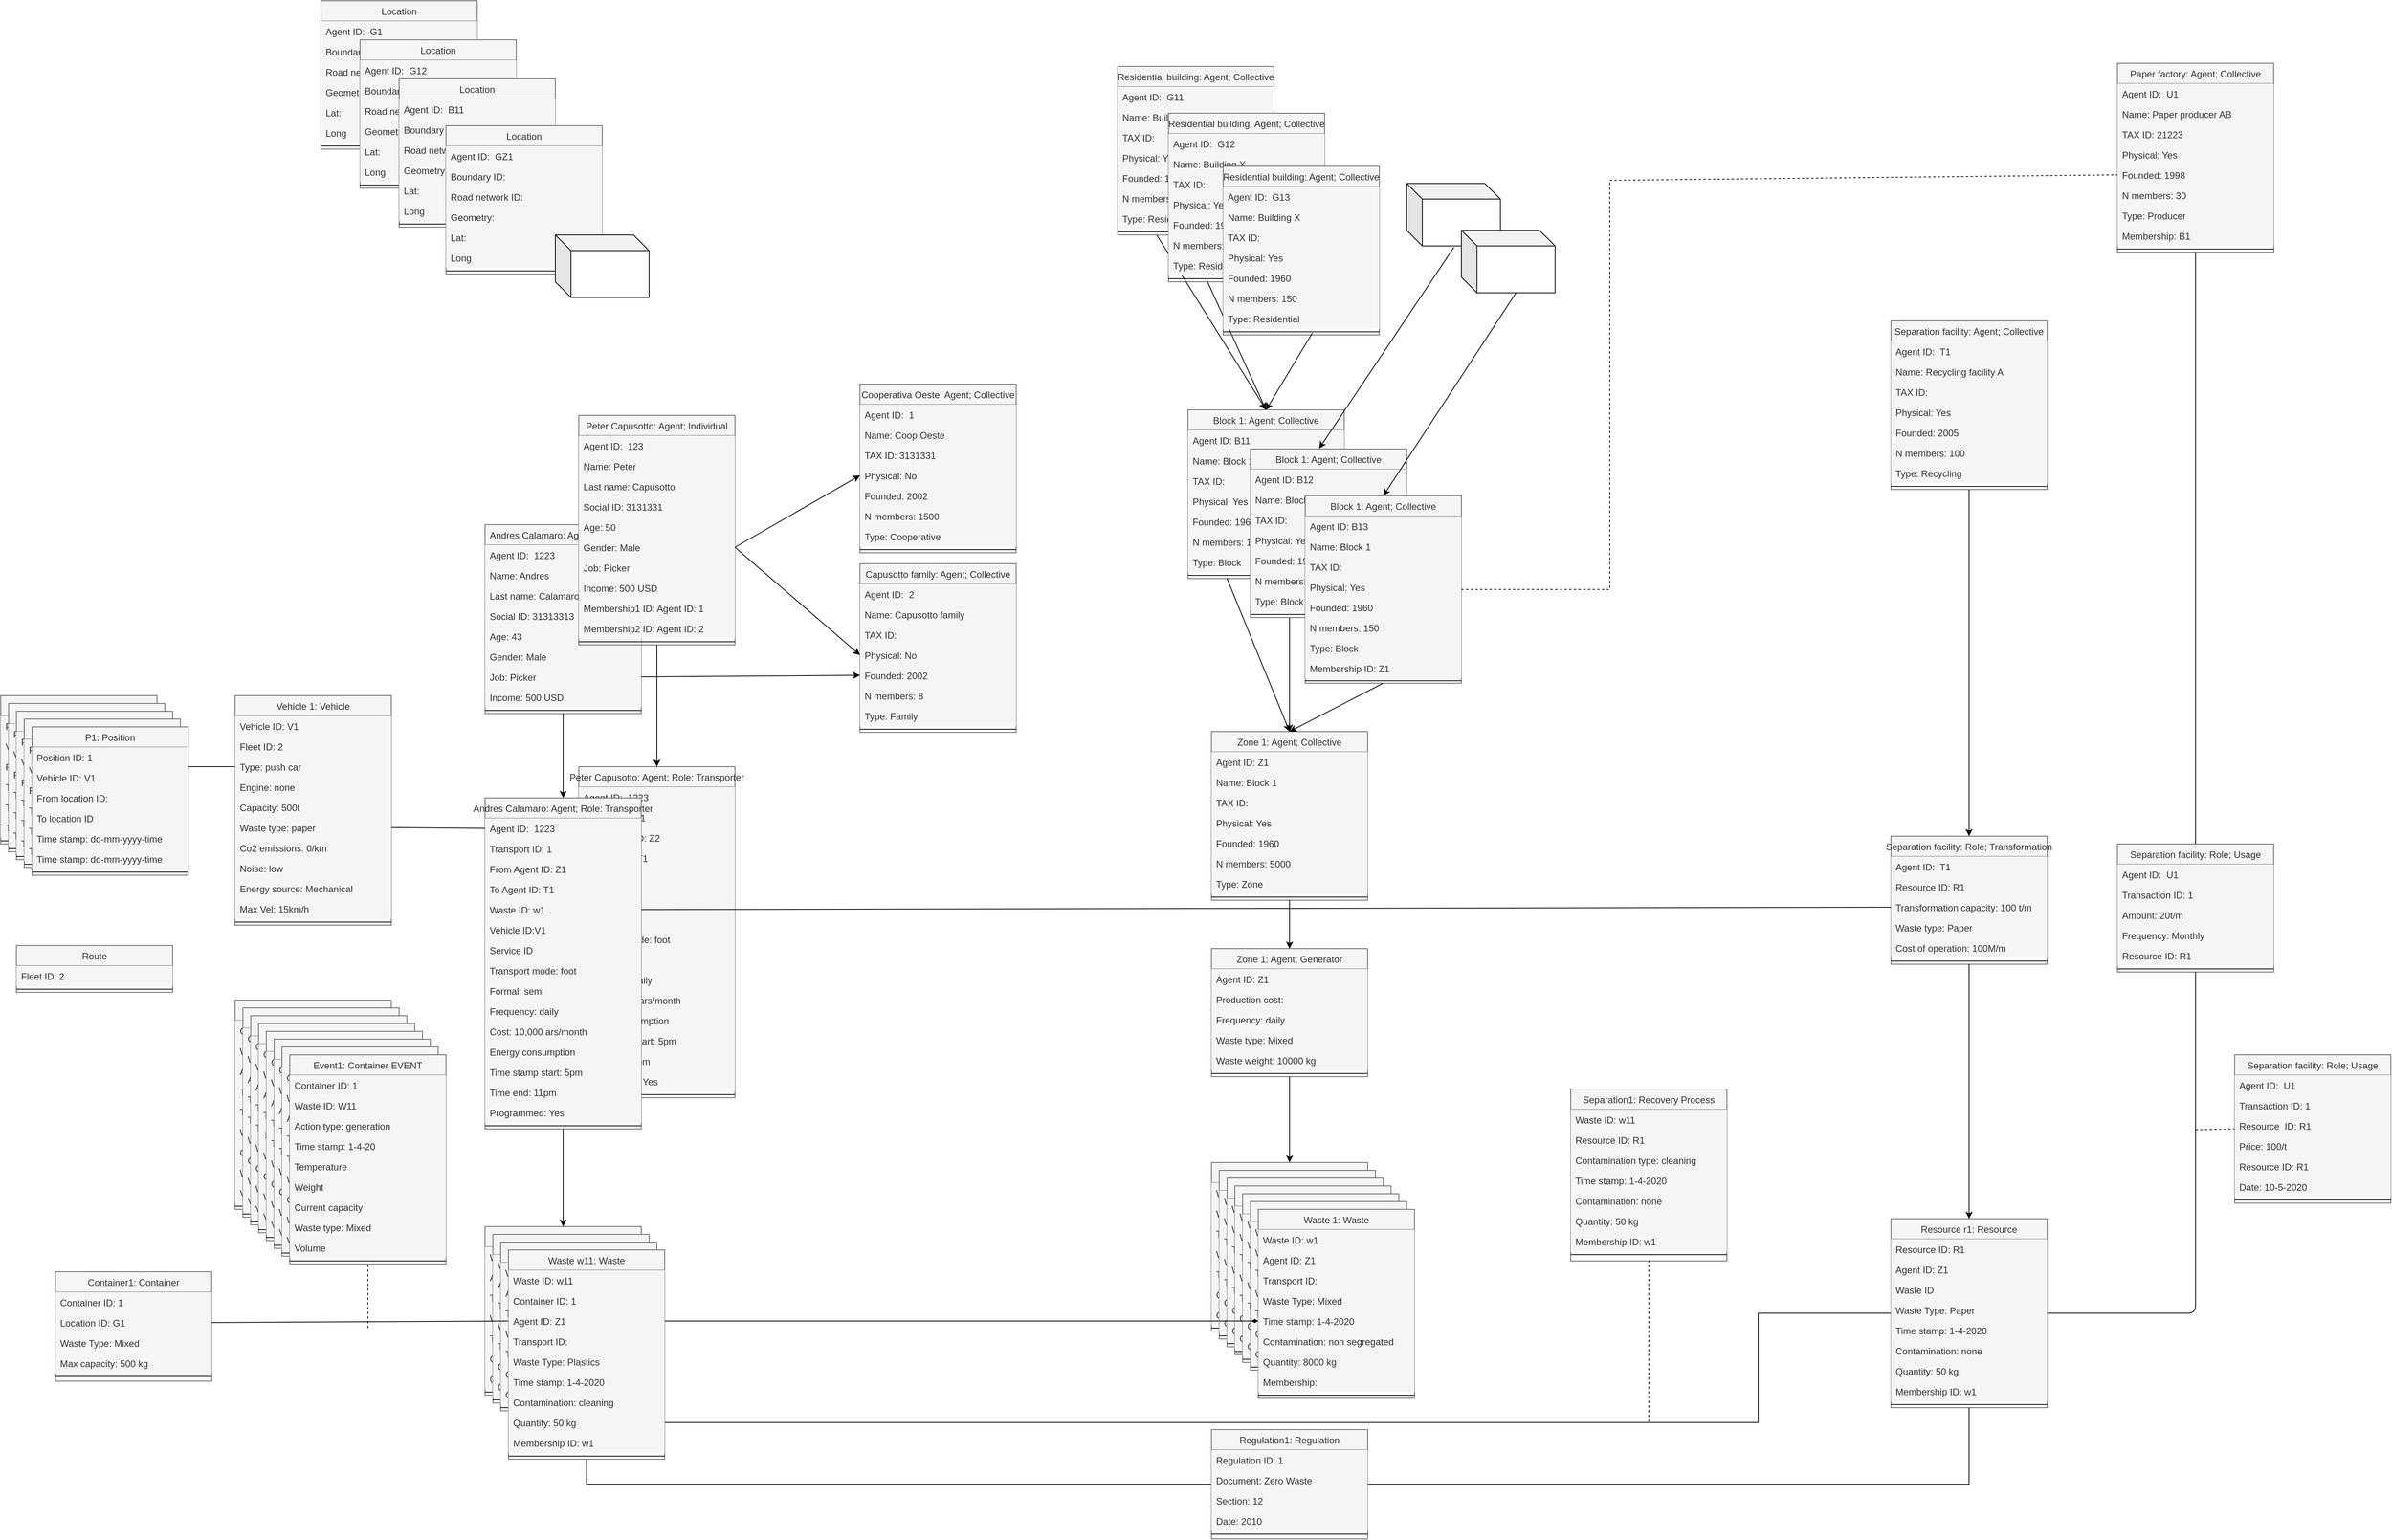 <mxfile version="13.9.5" type="device"><diagram id="vnJwas-zx3P_0zod8E5b" name="Page-1"><mxGraphModel dx="7763" dy="4567" grid="1" gridSize="10" guides="1" tooltips="1" connect="1" arrows="1" fold="1" page="1" pageScale="1" pageWidth="850" pageHeight="1100" math="0" shadow="0"><root><mxCell id="0"/><mxCell id="1" parent="0"/><mxCell id="9pWzq7bG3OIGl4bt4ycb-186" value="" style="endArrow=classic;html=1;exitX=0.25;exitY=1;exitDx=0;exitDy=0;entryX=0.5;entryY=0;entryDx=0;entryDy=0;" parent="1" source="9pWzq7bG3OIGl4bt4ycb-157" target="9pWzq7bG3OIGl4bt4ycb-175" edge="1"><mxGeometry width="50" height="50" relative="1" as="geometry"><mxPoint x="-370" y="118" as="sourcePoint"/><mxPoint x="-320" y="68" as="targetPoint"/></mxGeometry></mxCell><mxCell id="9pWzq7bG3OIGl4bt4ycb-187" value="" style="endArrow=classic;html=1;exitX=0.25;exitY=1;exitDx=0;exitDy=0;entryX=0.5;entryY=0;entryDx=0;entryDy=0;" parent="1" source="9pWzq7bG3OIGl4bt4ycb-103" target="9pWzq7bG3OIGl4bt4ycb-175" edge="1"><mxGeometry width="50" height="50" relative="1" as="geometry"><mxPoint x="-360" y="128" as="sourcePoint"/><mxPoint x="-605" y="188" as="targetPoint"/></mxGeometry></mxCell><mxCell id="9pWzq7bG3OIGl4bt4ycb-130" value="Peter Capusotto: Agent; Role: Transporter" style="swimlane;fontStyle=0;align=center;verticalAlign=top;childLayout=stackLayout;horizontal=1;startSize=26;horizontalStack=0;resizeParent=1;resizeLast=0;collapsible=1;marginBottom=0;rounded=0;shadow=0;strokeWidth=1;fillColor=#f5f5f5;strokeColor=#666666;fontColor=#333333;" parent="1" vertex="1"><mxGeometry x="-1600" y="521" width="200" height="424" as="geometry"><mxRectangle x="550" y="140" width="160" height="26" as="alternateBounds"/></mxGeometry></mxCell><mxCell id="9pWzq7bG3OIGl4bt4ycb-131" value="Agent ID:  1223" style="text;align=left;verticalAlign=top;spacingLeft=4;spacingRight=4;overflow=hidden;rotatable=0;points=[[0,0.5],[1,0.5]];portConstraint=eastwest;fillColor=#f5f5f5;fontColor=#333333;" parent="9pWzq7bG3OIGl4bt4ycb-130" vertex="1"><mxGeometry y="26" width="200" height="26" as="geometry"/></mxCell><mxCell id="9pWzq7bG3OIGl4bt4ycb-132" value="Transport ID: 1" style="text;align=left;verticalAlign=top;spacingLeft=4;spacingRight=4;overflow=hidden;rotatable=0;points=[[0,0.5],[1,0.5]];portConstraint=eastwest;rounded=0;shadow=0;html=0;fillColor=#f5f5f5;fontColor=#333333;" parent="9pWzq7bG3OIGl4bt4ycb-130" vertex="1"><mxGeometry y="52" width="200" height="26" as="geometry"/></mxCell><mxCell id="9pWzq7bG3OIGl4bt4ycb-133" value="From Agent ID: Z2" style="text;align=left;verticalAlign=top;spacingLeft=4;spacingRight=4;overflow=hidden;rotatable=0;points=[[0,0.5],[1,0.5]];portConstraint=eastwest;rounded=0;shadow=0;html=0;fillColor=#f5f5f5;fontColor=#333333;" parent="9pWzq7bG3OIGl4bt4ycb-130" vertex="1"><mxGeometry y="78" width="200" height="26" as="geometry"/></mxCell><mxCell id="9pWzq7bG3OIGl4bt4ycb-134" value="To Agent ID: T1" style="text;align=left;verticalAlign=top;spacingLeft=4;spacingRight=4;overflow=hidden;rotatable=0;points=[[0,0.5],[1,0.5]];portConstraint=eastwest;rounded=0;shadow=0;html=0;fillColor=#f5f5f5;fontColor=#333333;" parent="9pWzq7bG3OIGl4bt4ycb-130" vertex="1"><mxGeometry y="104" width="200" height="26" as="geometry"/></mxCell><mxCell id="9pWzq7bG3OIGl4bt4ycb-135" value="Waste ID: w1" style="text;align=left;verticalAlign=top;spacingLeft=4;spacingRight=4;overflow=hidden;rotatable=0;points=[[0,0.5],[1,0.5]];portConstraint=eastwest;rounded=0;shadow=0;html=0;fillColor=#f5f5f5;fontColor=#333333;" parent="9pWzq7bG3OIGl4bt4ycb-130" vertex="1"><mxGeometry y="130" width="200" height="26" as="geometry"/></mxCell><mxCell id="9pWzq7bG3OIGl4bt4ycb-136" value="Vehicle ID" style="text;align=left;verticalAlign=top;spacingLeft=4;spacingRight=4;overflow=hidden;rotatable=0;points=[[0,0.5],[1,0.5]];portConstraint=eastwest;rounded=0;shadow=0;html=0;fillColor=#f5f5f5;fontColor=#333333;" parent="9pWzq7bG3OIGl4bt4ycb-130" vertex="1"><mxGeometry y="156" width="200" height="26" as="geometry"/></mxCell><mxCell id="9pWzq7bG3OIGl4bt4ycb-137" value="Service ID" style="text;align=left;verticalAlign=top;spacingLeft=4;spacingRight=4;overflow=hidden;rotatable=0;points=[[0,0.5],[1,0.5]];portConstraint=eastwest;rounded=0;shadow=0;html=0;fillColor=#f5f5f5;fontColor=#333333;" parent="9pWzq7bG3OIGl4bt4ycb-130" vertex="1"><mxGeometry y="182" width="200" height="26" as="geometry"/></mxCell><mxCell id="9pWzq7bG3OIGl4bt4ycb-138" value="Transport mode: foot&#10;" style="text;align=left;verticalAlign=top;spacingLeft=4;spacingRight=4;overflow=hidden;rotatable=0;points=[[0,0.5],[1,0.5]];portConstraint=eastwest;rounded=0;shadow=0;html=0;fillColor=#f5f5f5;fontColor=#333333;" parent="9pWzq7bG3OIGl4bt4ycb-130" vertex="1"><mxGeometry y="208" width="200" height="26" as="geometry"/></mxCell><mxCell id="9pWzq7bG3OIGl4bt4ycb-139" value="Formal: semi&#10;" style="text;align=left;verticalAlign=top;spacingLeft=4;spacingRight=4;overflow=hidden;rotatable=0;points=[[0,0.5],[1,0.5]];portConstraint=eastwest;rounded=0;shadow=0;html=0;fillColor=#f5f5f5;fontColor=#333333;" parent="9pWzq7bG3OIGl4bt4ycb-130" vertex="1"><mxGeometry y="234" width="200" height="26" as="geometry"/></mxCell><mxCell id="9pWzq7bG3OIGl4bt4ycb-140" value="Frequency: daily&#10;" style="text;align=left;verticalAlign=top;spacingLeft=4;spacingRight=4;overflow=hidden;rotatable=0;points=[[0,0.5],[1,0.5]];portConstraint=eastwest;rounded=0;shadow=0;html=0;fillColor=#f5f5f5;fontColor=#333333;" parent="9pWzq7bG3OIGl4bt4ycb-130" vertex="1"><mxGeometry y="260" width="200" height="26" as="geometry"/></mxCell><mxCell id="9pWzq7bG3OIGl4bt4ycb-141" value="Cost: 10,000 ars/month" style="text;align=left;verticalAlign=top;spacingLeft=4;spacingRight=4;overflow=hidden;rotatable=0;points=[[0,0.5],[1,0.5]];portConstraint=eastwest;rounded=0;shadow=0;html=0;fillColor=#f5f5f5;fontColor=#333333;" parent="9pWzq7bG3OIGl4bt4ycb-130" vertex="1"><mxGeometry y="286" width="200" height="26" as="geometry"/></mxCell><mxCell id="9pWzq7bG3OIGl4bt4ycb-142" value="Energy consumption&#10;" style="text;align=left;verticalAlign=top;spacingLeft=4;spacingRight=4;overflow=hidden;rotatable=0;points=[[0,0.5],[1,0.5]];portConstraint=eastwest;rounded=0;shadow=0;html=0;fillColor=#f5f5f5;fontColor=#333333;" parent="9pWzq7bG3OIGl4bt4ycb-130" vertex="1"><mxGeometry y="312" width="200" height="26" as="geometry"/></mxCell><mxCell id="9pWzq7bG3OIGl4bt4ycb-143" value="Time stamp start: 5pm" style="text;align=left;verticalAlign=top;spacingLeft=4;spacingRight=4;overflow=hidden;rotatable=0;points=[[0,0.5],[1,0.5]];portConstraint=eastwest;rounded=0;shadow=0;html=0;fillColor=#f5f5f5;fontColor=#333333;" parent="9pWzq7bG3OIGl4bt4ycb-130" vertex="1"><mxGeometry y="338" width="200" height="26" as="geometry"/></mxCell><mxCell id="9pWzq7bG3OIGl4bt4ycb-144" value="Time end: 11pm" style="text;align=left;verticalAlign=top;spacingLeft=4;spacingRight=4;overflow=hidden;rotatable=0;points=[[0,0.5],[1,0.5]];portConstraint=eastwest;rounded=0;shadow=0;html=0;fillColor=#f5f5f5;fontColor=#333333;" parent="9pWzq7bG3OIGl4bt4ycb-130" vertex="1"><mxGeometry y="364" width="200" height="26" as="geometry"/></mxCell><mxCell id="9pWzq7bG3OIGl4bt4ycb-145" value="Programmed: Yes" style="text;align=left;verticalAlign=top;spacingLeft=4;spacingRight=4;overflow=hidden;rotatable=0;points=[[0,0.5],[1,0.5]];portConstraint=eastwest;rounded=0;shadow=0;html=0;fillColor=#f5f5f5;fontColor=#333333;" parent="9pWzq7bG3OIGl4bt4ycb-130" vertex="1"><mxGeometry y="390" width="200" height="26" as="geometry"/></mxCell><mxCell id="9pWzq7bG3OIGl4bt4ycb-146" value="" style="line;html=1;strokeWidth=1;align=left;verticalAlign=middle;spacingTop=-1;spacingLeft=3;spacingRight=3;rotatable=0;labelPosition=right;points=[];portConstraint=eastwest;" parent="9pWzq7bG3OIGl4bt4ycb-130" vertex="1"><mxGeometry y="416" width="200" height="8" as="geometry"/></mxCell><mxCell id="9pWzq7bG3OIGl4bt4ycb-1" value="Andres Calamaro: Agent; Individual" style="swimlane;fontStyle=0;align=center;verticalAlign=top;childLayout=stackLayout;horizontal=1;startSize=26;horizontalStack=0;resizeParent=1;resizeLast=0;collapsible=1;marginBottom=0;rounded=0;shadow=0;strokeWidth=1;fillColor=#f5f5f5;strokeColor=#666666;fontColor=#333333;" parent="1" vertex="1"><mxGeometry x="-1720" y="211" width="200" height="242" as="geometry"><mxRectangle x="550" y="140" width="160" height="26" as="alternateBounds"/></mxGeometry></mxCell><mxCell id="9pWzq7bG3OIGl4bt4ycb-2" value="Agent ID:  1223" style="text;align=left;verticalAlign=top;spacingLeft=4;spacingRight=4;overflow=hidden;rotatable=0;points=[[0,0.5],[1,0.5]];portConstraint=eastwest;fillColor=#f5f5f5;fontColor=#333333;" parent="9pWzq7bG3OIGl4bt4ycb-1" vertex="1"><mxGeometry y="26" width="200" height="26" as="geometry"/></mxCell><mxCell id="9pWzq7bG3OIGl4bt4ycb-3" value="Name: Andres" style="text;align=left;verticalAlign=top;spacingLeft=4;spacingRight=4;overflow=hidden;rotatable=0;points=[[0,0.5],[1,0.5]];portConstraint=eastwest;rounded=0;shadow=0;html=0;fillColor=#f5f5f5;fontColor=#333333;" parent="9pWzq7bG3OIGl4bt4ycb-1" vertex="1"><mxGeometry y="52" width="200" height="26" as="geometry"/></mxCell><mxCell id="9pWzq7bG3OIGl4bt4ycb-4" value="Last name: Calamaro" style="text;align=left;verticalAlign=top;spacingLeft=4;spacingRight=4;overflow=hidden;rotatable=0;points=[[0,0.5],[1,0.5]];portConstraint=eastwest;rounded=0;shadow=0;html=0;fillColor=#f5f5f5;fontColor=#333333;" parent="9pWzq7bG3OIGl4bt4ycb-1" vertex="1"><mxGeometry y="78" width="200" height="26" as="geometry"/></mxCell><mxCell id="9pWzq7bG3OIGl4bt4ycb-5" value="Social ID: 31313313" style="text;align=left;verticalAlign=top;spacingLeft=4;spacingRight=4;overflow=hidden;rotatable=0;points=[[0,0.5],[1,0.5]];portConstraint=eastwest;rounded=0;shadow=0;html=0;fillColor=#f5f5f5;fontColor=#333333;" parent="9pWzq7bG3OIGl4bt4ycb-1" vertex="1"><mxGeometry y="104" width="200" height="26" as="geometry"/></mxCell><mxCell id="9pWzq7bG3OIGl4bt4ycb-6" value="Age: 43" style="text;align=left;verticalAlign=top;spacingLeft=4;spacingRight=4;overflow=hidden;rotatable=0;points=[[0,0.5],[1,0.5]];portConstraint=eastwest;rounded=0;shadow=0;html=0;fillColor=#f5f5f5;fontColor=#333333;" parent="9pWzq7bG3OIGl4bt4ycb-1" vertex="1"><mxGeometry y="130" width="200" height="26" as="geometry"/></mxCell><mxCell id="9pWzq7bG3OIGl4bt4ycb-11" value="Gender: Male" style="text;align=left;verticalAlign=top;spacingLeft=4;spacingRight=4;overflow=hidden;rotatable=0;points=[[0,0.5],[1,0.5]];portConstraint=eastwest;rounded=0;shadow=0;html=0;fillColor=#f5f5f5;fontColor=#333333;" parent="9pWzq7bG3OIGl4bt4ycb-1" vertex="1"><mxGeometry y="156" width="200" height="26" as="geometry"/></mxCell><mxCell id="9pWzq7bG3OIGl4bt4ycb-14" value="Job: Picker" style="text;align=left;verticalAlign=top;spacingLeft=4;spacingRight=4;overflow=hidden;rotatable=0;points=[[0,0.5],[1,0.5]];portConstraint=eastwest;rounded=0;shadow=0;html=0;fillColor=#f5f5f5;fontColor=#333333;" parent="9pWzq7bG3OIGl4bt4ycb-1" vertex="1"><mxGeometry y="182" width="200" height="26" as="geometry"/></mxCell><mxCell id="9pWzq7bG3OIGl4bt4ycb-15" value="Income: 500 USD" style="text;align=left;verticalAlign=top;spacingLeft=4;spacingRight=4;overflow=hidden;rotatable=0;points=[[0,0.5],[1,0.5]];portConstraint=eastwest;rounded=0;shadow=0;html=0;fillColor=#f5f5f5;fontColor=#333333;" parent="9pWzq7bG3OIGl4bt4ycb-1" vertex="1"><mxGeometry y="208" width="200" height="26" as="geometry"/></mxCell><mxCell id="9pWzq7bG3OIGl4bt4ycb-7" value="" style="line;html=1;strokeWidth=1;align=left;verticalAlign=middle;spacingTop=-1;spacingLeft=3;spacingRight=3;rotatable=0;labelPosition=right;points=[];portConstraint=eastwest;" parent="9pWzq7bG3OIGl4bt4ycb-1" vertex="1"><mxGeometry y="234" width="200" height="8" as="geometry"/></mxCell><mxCell id="9pWzq7bG3OIGl4bt4ycb-17" value="Peter Capusotto: Agent; Individual" style="swimlane;fontStyle=0;align=center;verticalAlign=top;childLayout=stackLayout;horizontal=1;startSize=26;horizontalStack=0;resizeParent=1;resizeLast=0;collapsible=1;marginBottom=0;rounded=0;shadow=0;strokeWidth=1;fillColor=#f5f5f5;strokeColor=#666666;fontColor=#333333;" parent="1" vertex="1"><mxGeometry x="-1600" y="71" width="200" height="294" as="geometry"><mxRectangle x="550" y="140" width="160" height="26" as="alternateBounds"/></mxGeometry></mxCell><mxCell id="9pWzq7bG3OIGl4bt4ycb-18" value="Agent ID:  123" style="text;align=left;verticalAlign=top;spacingLeft=4;spacingRight=4;overflow=hidden;rotatable=0;points=[[0,0.5],[1,0.5]];portConstraint=eastwest;fillColor=#f5f5f5;fontColor=#333333;" parent="9pWzq7bG3OIGl4bt4ycb-17" vertex="1"><mxGeometry y="26" width="200" height="26" as="geometry"/></mxCell><mxCell id="9pWzq7bG3OIGl4bt4ycb-19" value="Name: Peter" style="text;align=left;verticalAlign=top;spacingLeft=4;spacingRight=4;overflow=hidden;rotatable=0;points=[[0,0.5],[1,0.5]];portConstraint=eastwest;rounded=0;shadow=0;html=0;fillColor=#f5f5f5;fontColor=#333333;" parent="9pWzq7bG3OIGl4bt4ycb-17" vertex="1"><mxGeometry y="52" width="200" height="26" as="geometry"/></mxCell><mxCell id="9pWzq7bG3OIGl4bt4ycb-20" value="Last name: Capusotto" style="text;align=left;verticalAlign=top;spacingLeft=4;spacingRight=4;overflow=hidden;rotatable=0;points=[[0,0.5],[1,0.5]];portConstraint=eastwest;rounded=0;shadow=0;html=0;fillColor=#f5f5f5;fontColor=#333333;" parent="9pWzq7bG3OIGl4bt4ycb-17" vertex="1"><mxGeometry y="78" width="200" height="26" as="geometry"/></mxCell><mxCell id="9pWzq7bG3OIGl4bt4ycb-21" value="Social ID: 3131331" style="text;align=left;verticalAlign=top;spacingLeft=4;spacingRight=4;overflow=hidden;rotatable=0;points=[[0,0.5],[1,0.5]];portConstraint=eastwest;rounded=0;shadow=0;html=0;fillColor=#f5f5f5;fontColor=#333333;" parent="9pWzq7bG3OIGl4bt4ycb-17" vertex="1"><mxGeometry y="104" width="200" height="26" as="geometry"/></mxCell><mxCell id="9pWzq7bG3OIGl4bt4ycb-22" value="Age: 50" style="text;align=left;verticalAlign=top;spacingLeft=4;spacingRight=4;overflow=hidden;rotatable=0;points=[[0,0.5],[1,0.5]];portConstraint=eastwest;rounded=0;shadow=0;html=0;fillColor=#f5f5f5;fontColor=#333333;" parent="9pWzq7bG3OIGl4bt4ycb-17" vertex="1"><mxGeometry y="130" width="200" height="26" as="geometry"/></mxCell><mxCell id="9pWzq7bG3OIGl4bt4ycb-23" value="Gender: Male" style="text;align=left;verticalAlign=top;spacingLeft=4;spacingRight=4;overflow=hidden;rotatable=0;points=[[0,0.5],[1,0.5]];portConstraint=eastwest;rounded=0;shadow=0;html=0;fillColor=#f5f5f5;fontColor=#333333;" parent="9pWzq7bG3OIGl4bt4ycb-17" vertex="1"><mxGeometry y="156" width="200" height="26" as="geometry"/></mxCell><mxCell id="9pWzq7bG3OIGl4bt4ycb-24" value="Job: Picker" style="text;align=left;verticalAlign=top;spacingLeft=4;spacingRight=4;overflow=hidden;rotatable=0;points=[[0,0.5],[1,0.5]];portConstraint=eastwest;rounded=0;shadow=0;html=0;fillColor=#f5f5f5;fontColor=#333333;" parent="9pWzq7bG3OIGl4bt4ycb-17" vertex="1"><mxGeometry y="182" width="200" height="26" as="geometry"/></mxCell><mxCell id="9pWzq7bG3OIGl4bt4ycb-25" value="Income: 500 USD" style="text;align=left;verticalAlign=top;spacingLeft=4;spacingRight=4;overflow=hidden;rotatable=0;points=[[0,0.5],[1,0.5]];portConstraint=eastwest;rounded=0;shadow=0;html=0;fillColor=#f5f5f5;fontColor=#333333;" parent="9pWzq7bG3OIGl4bt4ycb-17" vertex="1"><mxGeometry y="208" width="200" height="26" as="geometry"/></mxCell><mxCell id="9pWzq7bG3OIGl4bt4ycb-38" value="Membership1 ID: Agent ID: 1" style="text;align=left;verticalAlign=top;spacingLeft=4;spacingRight=4;overflow=hidden;rotatable=0;points=[[0,0.5],[1,0.5]];portConstraint=eastwest;rounded=0;shadow=0;html=0;fillColor=#f5f5f5;fontColor=#333333;" parent="9pWzq7bG3OIGl4bt4ycb-17" vertex="1"><mxGeometry y="234" width="200" height="26" as="geometry"/></mxCell><mxCell id="9pWzq7bG3OIGl4bt4ycb-39" value="Membership2 ID: Agent ID: 2" style="text;align=left;verticalAlign=top;spacingLeft=4;spacingRight=4;overflow=hidden;rotatable=0;points=[[0,0.5],[1,0.5]];portConstraint=eastwest;rounded=0;shadow=0;html=0;fillColor=#f5f5f5;fontColor=#333333;" parent="9pWzq7bG3OIGl4bt4ycb-17" vertex="1"><mxGeometry y="260" width="200" height="26" as="geometry"/></mxCell><mxCell id="9pWzq7bG3OIGl4bt4ycb-26" value="" style="line;html=1;strokeWidth=1;align=left;verticalAlign=middle;spacingTop=-1;spacingLeft=3;spacingRight=3;rotatable=0;labelPosition=right;points=[];portConstraint=eastwest;" parent="9pWzq7bG3OIGl4bt4ycb-17" vertex="1"><mxGeometry y="286" width="200" height="8" as="geometry"/></mxCell><mxCell id="9pWzq7bG3OIGl4bt4ycb-28" value="Cooperativa Oeste: Agent; Collective" style="swimlane;fontStyle=0;align=center;verticalAlign=top;childLayout=stackLayout;horizontal=1;startSize=26;horizontalStack=0;resizeParent=1;resizeLast=0;collapsible=1;marginBottom=0;rounded=0;shadow=0;strokeWidth=1;fillColor=#f5f5f5;strokeColor=#666666;fontColor=#333333;" parent="1" vertex="1"><mxGeometry x="-1240" y="31" width="200" height="216" as="geometry"><mxRectangle x="550" y="140" width="160" height="26" as="alternateBounds"/></mxGeometry></mxCell><mxCell id="9pWzq7bG3OIGl4bt4ycb-29" value="Agent ID:  1" style="text;align=left;verticalAlign=top;spacingLeft=4;spacingRight=4;overflow=hidden;rotatable=0;points=[[0,0.5],[1,0.5]];portConstraint=eastwest;fillColor=#f5f5f5;fontColor=#333333;" parent="9pWzq7bG3OIGl4bt4ycb-28" vertex="1"><mxGeometry y="26" width="200" height="26" as="geometry"/></mxCell><mxCell id="9pWzq7bG3OIGl4bt4ycb-30" value="Name: Coop Oeste" style="text;align=left;verticalAlign=top;spacingLeft=4;spacingRight=4;overflow=hidden;rotatable=0;points=[[0,0.5],[1,0.5]];portConstraint=eastwest;rounded=0;shadow=0;html=0;fillColor=#f5f5f5;fontColor=#333333;" parent="9pWzq7bG3OIGl4bt4ycb-28" vertex="1"><mxGeometry y="52" width="200" height="26" as="geometry"/></mxCell><mxCell id="9pWzq7bG3OIGl4bt4ycb-32" value="TAX ID: 3131331" style="text;align=left;verticalAlign=top;spacingLeft=4;spacingRight=4;overflow=hidden;rotatable=0;points=[[0,0.5],[1,0.5]];portConstraint=eastwest;rounded=0;shadow=0;html=0;fillColor=#f5f5f5;fontColor=#333333;" parent="9pWzq7bG3OIGl4bt4ycb-28" vertex="1"><mxGeometry y="78" width="200" height="26" as="geometry"/></mxCell><mxCell id="9pWzq7bG3OIGl4bt4ycb-33" value="Physical: No" style="text;align=left;verticalAlign=top;spacingLeft=4;spacingRight=4;overflow=hidden;rotatable=0;points=[[0,0.5],[1,0.5]];portConstraint=eastwest;rounded=0;shadow=0;html=0;fillColor=#f5f5f5;fontColor=#333333;" parent="9pWzq7bG3OIGl4bt4ycb-28" vertex="1"><mxGeometry y="104" width="200" height="26" as="geometry"/></mxCell><mxCell id="9pWzq7bG3OIGl4bt4ycb-34" value="Founded: 2002" style="text;align=left;verticalAlign=top;spacingLeft=4;spacingRight=4;overflow=hidden;rotatable=0;points=[[0,0.5],[1,0.5]];portConstraint=eastwest;rounded=0;shadow=0;html=0;fillColor=#f5f5f5;fontColor=#333333;" parent="9pWzq7bG3OIGl4bt4ycb-28" vertex="1"><mxGeometry y="130" width="200" height="26" as="geometry"/></mxCell><mxCell id="9pWzq7bG3OIGl4bt4ycb-35" value="N members: 1500" style="text;align=left;verticalAlign=top;spacingLeft=4;spacingRight=4;overflow=hidden;rotatable=0;points=[[0,0.5],[1,0.5]];portConstraint=eastwest;rounded=0;shadow=0;html=0;fillColor=#f5f5f5;fontColor=#333333;" parent="9pWzq7bG3OIGl4bt4ycb-28" vertex="1"><mxGeometry y="156" width="200" height="26" as="geometry"/></mxCell><mxCell id="9pWzq7bG3OIGl4bt4ycb-50" value="Type: Cooperative" style="text;align=left;verticalAlign=top;spacingLeft=4;spacingRight=4;overflow=hidden;rotatable=0;points=[[0,0.5],[1,0.5]];portConstraint=eastwest;rounded=0;shadow=0;html=0;fillColor=#f5f5f5;fontColor=#333333;" parent="9pWzq7bG3OIGl4bt4ycb-28" vertex="1"><mxGeometry y="182" width="200" height="26" as="geometry"/></mxCell><mxCell id="9pWzq7bG3OIGl4bt4ycb-37" value="" style="line;html=1;strokeWidth=1;align=left;verticalAlign=middle;spacingTop=-1;spacingLeft=3;spacingRight=3;rotatable=0;labelPosition=right;points=[];portConstraint=eastwest;" parent="9pWzq7bG3OIGl4bt4ycb-28" vertex="1"><mxGeometry y="208" width="200" height="8" as="geometry"/></mxCell><mxCell id="9pWzq7bG3OIGl4bt4ycb-40" value="Capusotto family: Agent; Collective" style="swimlane;fontStyle=0;align=center;verticalAlign=top;childLayout=stackLayout;horizontal=1;startSize=26;horizontalStack=0;resizeParent=1;resizeLast=0;collapsible=1;marginBottom=0;rounded=0;shadow=0;strokeWidth=1;fillColor=#f5f5f5;strokeColor=#666666;fontColor=#333333;" parent="1" vertex="1"><mxGeometry x="-1240" y="261" width="200" height="216" as="geometry"><mxRectangle x="550" y="140" width="160" height="26" as="alternateBounds"/></mxGeometry></mxCell><mxCell id="9pWzq7bG3OIGl4bt4ycb-41" value="Agent ID:  2" style="text;align=left;verticalAlign=top;spacingLeft=4;spacingRight=4;overflow=hidden;rotatable=0;points=[[0,0.5],[1,0.5]];portConstraint=eastwest;fillColor=#f5f5f5;fontColor=#333333;" parent="9pWzq7bG3OIGl4bt4ycb-40" vertex="1"><mxGeometry y="26" width="200" height="26" as="geometry"/></mxCell><mxCell id="9pWzq7bG3OIGl4bt4ycb-42" value="Name: Capusotto family" style="text;align=left;verticalAlign=top;spacingLeft=4;spacingRight=4;overflow=hidden;rotatable=0;points=[[0,0.5],[1,0.5]];portConstraint=eastwest;rounded=0;shadow=0;html=0;fillColor=#f5f5f5;fontColor=#333333;" parent="9pWzq7bG3OIGl4bt4ycb-40" vertex="1"><mxGeometry y="52" width="200" height="26" as="geometry"/></mxCell><mxCell id="9pWzq7bG3OIGl4bt4ycb-43" value="TAX ID: " style="text;align=left;verticalAlign=top;spacingLeft=4;spacingRight=4;overflow=hidden;rotatable=0;points=[[0,0.5],[1,0.5]];portConstraint=eastwest;rounded=0;shadow=0;html=0;fillColor=#f5f5f5;fontColor=#333333;" parent="9pWzq7bG3OIGl4bt4ycb-40" vertex="1"><mxGeometry y="78" width="200" height="26" as="geometry"/></mxCell><mxCell id="9pWzq7bG3OIGl4bt4ycb-44" value="Physical: No" style="text;align=left;verticalAlign=top;spacingLeft=4;spacingRight=4;overflow=hidden;rotatable=0;points=[[0,0.5],[1,0.5]];portConstraint=eastwest;rounded=0;shadow=0;html=0;fillColor=#f5f5f5;fontColor=#333333;" parent="9pWzq7bG3OIGl4bt4ycb-40" vertex="1"><mxGeometry y="104" width="200" height="26" as="geometry"/></mxCell><mxCell id="9pWzq7bG3OIGl4bt4ycb-45" value="Founded: 2002" style="text;align=left;verticalAlign=top;spacingLeft=4;spacingRight=4;overflow=hidden;rotatable=0;points=[[0,0.5],[1,0.5]];portConstraint=eastwest;rounded=0;shadow=0;html=0;fillColor=#f5f5f5;fontColor=#333333;" parent="9pWzq7bG3OIGl4bt4ycb-40" vertex="1"><mxGeometry y="130" width="200" height="26" as="geometry"/></mxCell><mxCell id="9pWzq7bG3OIGl4bt4ycb-46" value="N members: 8" style="text;align=left;verticalAlign=top;spacingLeft=4;spacingRight=4;overflow=hidden;rotatable=0;points=[[0,0.5],[1,0.5]];portConstraint=eastwest;rounded=0;shadow=0;html=0;fillColor=#f5f5f5;fontColor=#333333;" parent="9pWzq7bG3OIGl4bt4ycb-40" vertex="1"><mxGeometry y="156" width="200" height="26" as="geometry"/></mxCell><mxCell id="9pWzq7bG3OIGl4bt4ycb-51" value="Type: Family" style="text;align=left;verticalAlign=top;spacingLeft=4;spacingRight=4;overflow=hidden;rotatable=0;points=[[0,0.5],[1,0.5]];portConstraint=eastwest;rounded=0;shadow=0;html=0;fillColor=#f5f5f5;fontColor=#333333;" parent="9pWzq7bG3OIGl4bt4ycb-40" vertex="1"><mxGeometry y="182" width="200" height="26" as="geometry"/></mxCell><mxCell id="9pWzq7bG3OIGl4bt4ycb-47" value="" style="line;html=1;strokeWidth=1;align=left;verticalAlign=middle;spacingTop=-1;spacingLeft=3;spacingRight=3;rotatable=0;labelPosition=right;points=[];portConstraint=eastwest;" parent="9pWzq7bG3OIGl4bt4ycb-40" vertex="1"><mxGeometry y="208" width="200" height="8" as="geometry"/></mxCell><mxCell id="9pWzq7bG3OIGl4bt4ycb-49" value="" style="endArrow=classic;html=1;exitX=1;exitY=0.5;exitDx=0;exitDy=0;entryX=0;entryY=0.5;entryDx=0;entryDy=0;" parent="1" source="9pWzq7bG3OIGl4bt4ycb-23" target="9pWzq7bG3OIGl4bt4ycb-33" edge="1"><mxGeometry width="50" height="50" relative="1" as="geometry"><mxPoint x="-1350" y="141" as="sourcePoint"/><mxPoint x="-1300" y="91" as="targetPoint"/></mxGeometry></mxCell><mxCell id="9pWzq7bG3OIGl4bt4ycb-52" value="" style="endArrow=classic;html=1;entryX=0;entryY=0.5;entryDx=0;entryDy=0;exitX=1;exitY=0.5;exitDx=0;exitDy=0;" parent="1" source="9pWzq7bG3OIGl4bt4ycb-23" target="9pWzq7bG3OIGl4bt4ycb-44" edge="1"><mxGeometry width="50" height="50" relative="1" as="geometry"><mxPoint x="-1400" y="214" as="sourcePoint"/><mxPoint x="-1230" y="158" as="targetPoint"/></mxGeometry></mxCell><mxCell id="9pWzq7bG3OIGl4bt4ycb-53" value="" style="endArrow=classic;html=1;exitX=1;exitY=0.5;exitDx=0;exitDy=0;entryX=0;entryY=0.5;entryDx=0;entryDy=0;" parent="1" source="9pWzq7bG3OIGl4bt4ycb-14" target="9pWzq7bG3OIGl4bt4ycb-45" edge="1"><mxGeometry width="50" height="50" relative="1" as="geometry"><mxPoint x="-1200" y="361" as="sourcePoint"/><mxPoint x="-1150" y="311" as="targetPoint"/></mxGeometry></mxCell><mxCell id="9pWzq7bG3OIGl4bt4ycb-64" value="" style="endArrow=classic;html=1;exitX=0.5;exitY=1;exitDx=0;exitDy=0;entryX=0.5;entryY=0;entryDx=0;entryDy=0;" parent="1" source="9pWzq7bG3OIGl4bt4ycb-1" target="9pWzq7bG3OIGl4bt4ycb-54" edge="1"><mxGeometry width="50" height="50" relative="1" as="geometry"><mxPoint x="-1140" y="631" as="sourcePoint"/><mxPoint x="-1090" y="581" as="targetPoint"/></mxGeometry></mxCell><mxCell id="9pWzq7bG3OIGl4bt4ycb-76" value="Location" style="swimlane;fontStyle=0;align=center;verticalAlign=top;childLayout=stackLayout;horizontal=1;startSize=26;horizontalStack=0;resizeParent=1;resizeLast=0;collapsible=1;marginBottom=0;rounded=0;shadow=0;strokeWidth=1;fillColor=#f5f5f5;strokeColor=#666666;fontColor=#333333;" parent="1" vertex="1"><mxGeometry x="-1930" y="-460" width="200" height="190" as="geometry"><mxRectangle x="550" y="140" width="160" height="26" as="alternateBounds"/></mxGeometry></mxCell><mxCell id="9pWzq7bG3OIGl4bt4ycb-77" value="Agent ID:  G1" style="text;align=left;verticalAlign=top;spacingLeft=4;spacingRight=4;overflow=hidden;rotatable=0;points=[[0,0.5],[1,0.5]];portConstraint=eastwest;fillColor=#f5f5f5;fontColor=#333333;" parent="9pWzq7bG3OIGl4bt4ycb-76" vertex="1"><mxGeometry y="26" width="200" height="26" as="geometry"/></mxCell><mxCell id="9pWzq7bG3OIGl4bt4ycb-78" value="Boundary ID:" style="text;align=left;verticalAlign=top;spacingLeft=4;spacingRight=4;overflow=hidden;rotatable=0;points=[[0,0.5],[1,0.5]];portConstraint=eastwest;rounded=0;shadow=0;html=0;fillColor=#f5f5f5;fontColor=#333333;" parent="9pWzq7bG3OIGl4bt4ycb-76" vertex="1"><mxGeometry y="52" width="200" height="26" as="geometry"/></mxCell><mxCell id="9pWzq7bG3OIGl4bt4ycb-79" value="Road network ID:" style="text;align=left;verticalAlign=top;spacingLeft=4;spacingRight=4;overflow=hidden;rotatable=0;points=[[0,0.5],[1,0.5]];portConstraint=eastwest;rounded=0;shadow=0;html=0;fillColor=#f5f5f5;fontColor=#333333;" parent="9pWzq7bG3OIGl4bt4ycb-76" vertex="1"><mxGeometry y="78" width="200" height="26" as="geometry"/></mxCell><mxCell id="9pWzq7bG3OIGl4bt4ycb-80" value="Geometry:" style="text;align=left;verticalAlign=top;spacingLeft=4;spacingRight=4;overflow=hidden;rotatable=0;points=[[0,0.5],[1,0.5]];portConstraint=eastwest;rounded=0;shadow=0;html=0;fillColor=#f5f5f5;fontColor=#333333;" parent="9pWzq7bG3OIGl4bt4ycb-76" vertex="1"><mxGeometry y="104" width="200" height="26" as="geometry"/></mxCell><mxCell id="9pWzq7bG3OIGl4bt4ycb-81" value="Lat:" style="text;align=left;verticalAlign=top;spacingLeft=4;spacingRight=4;overflow=hidden;rotatable=0;points=[[0,0.5],[1,0.5]];portConstraint=eastwest;rounded=0;shadow=0;html=0;fillColor=#f5f5f5;fontColor=#333333;" parent="9pWzq7bG3OIGl4bt4ycb-76" vertex="1"><mxGeometry y="130" width="200" height="26" as="geometry"/></mxCell><mxCell id="9pWzq7bG3OIGl4bt4ycb-82" value="Long" style="text;align=left;verticalAlign=top;spacingLeft=4;spacingRight=4;overflow=hidden;rotatable=0;points=[[0,0.5],[1,0.5]];portConstraint=eastwest;rounded=0;shadow=0;html=0;fillColor=#f5f5f5;fontColor=#333333;" parent="9pWzq7bG3OIGl4bt4ycb-76" vertex="1"><mxGeometry y="156" width="200" height="26" as="geometry"/></mxCell><mxCell id="9pWzq7bG3OIGl4bt4ycb-84" value="" style="line;html=1;strokeWidth=1;align=left;verticalAlign=middle;spacingTop=-1;spacingLeft=3;spacingRight=3;rotatable=0;labelPosition=right;points=[];portConstraint=eastwest;" parent="9pWzq7bG3OIGl4bt4ycb-76" vertex="1"><mxGeometry y="182" width="200" height="8" as="geometry"/></mxCell><mxCell id="9pWzq7bG3OIGl4bt4ycb-86" value="Location" style="swimlane;fontStyle=0;align=center;verticalAlign=top;childLayout=stackLayout;horizontal=1;startSize=26;horizontalStack=0;resizeParent=1;resizeLast=0;collapsible=1;marginBottom=0;rounded=0;shadow=0;strokeWidth=1;fillColor=#f5f5f5;strokeColor=#666666;fontColor=#333333;" parent="1" vertex="1"><mxGeometry x="-1880" y="-410" width="200" height="190" as="geometry"><mxRectangle x="550" y="140" width="160" height="26" as="alternateBounds"/></mxGeometry></mxCell><mxCell id="9pWzq7bG3OIGl4bt4ycb-87" value="Agent ID:  G12" style="text;align=left;verticalAlign=top;spacingLeft=4;spacingRight=4;overflow=hidden;rotatable=0;points=[[0,0.5],[1,0.5]];portConstraint=eastwest;fillColor=#f5f5f5;fontColor=#333333;" parent="9pWzq7bG3OIGl4bt4ycb-86" vertex="1"><mxGeometry y="26" width="200" height="26" as="geometry"/></mxCell><mxCell id="9pWzq7bG3OIGl4bt4ycb-88" value="Boundary ID:" style="text;align=left;verticalAlign=top;spacingLeft=4;spacingRight=4;overflow=hidden;rotatable=0;points=[[0,0.5],[1,0.5]];portConstraint=eastwest;rounded=0;shadow=0;html=0;fillColor=#f5f5f5;fontColor=#333333;" parent="9pWzq7bG3OIGl4bt4ycb-86" vertex="1"><mxGeometry y="52" width="200" height="26" as="geometry"/></mxCell><mxCell id="9pWzq7bG3OIGl4bt4ycb-89" value="Road network ID:" style="text;align=left;verticalAlign=top;spacingLeft=4;spacingRight=4;overflow=hidden;rotatable=0;points=[[0,0.5],[1,0.5]];portConstraint=eastwest;rounded=0;shadow=0;html=0;fillColor=#f5f5f5;fontColor=#333333;" parent="9pWzq7bG3OIGl4bt4ycb-86" vertex="1"><mxGeometry y="78" width="200" height="26" as="geometry"/></mxCell><mxCell id="9pWzq7bG3OIGl4bt4ycb-90" value="Geometry:" style="text;align=left;verticalAlign=top;spacingLeft=4;spacingRight=4;overflow=hidden;rotatable=0;points=[[0,0.5],[1,0.5]];portConstraint=eastwest;rounded=0;shadow=0;html=0;fillColor=#f5f5f5;fontColor=#333333;" parent="9pWzq7bG3OIGl4bt4ycb-86" vertex="1"><mxGeometry y="104" width="200" height="26" as="geometry"/></mxCell><mxCell id="9pWzq7bG3OIGl4bt4ycb-91" value="Lat:" style="text;align=left;verticalAlign=top;spacingLeft=4;spacingRight=4;overflow=hidden;rotatable=0;points=[[0,0.5],[1,0.5]];portConstraint=eastwest;rounded=0;shadow=0;html=0;fillColor=#f5f5f5;fontColor=#333333;" parent="9pWzq7bG3OIGl4bt4ycb-86" vertex="1"><mxGeometry y="130" width="200" height="26" as="geometry"/></mxCell><mxCell id="9pWzq7bG3OIGl4bt4ycb-92" value="Long" style="text;align=left;verticalAlign=top;spacingLeft=4;spacingRight=4;overflow=hidden;rotatable=0;points=[[0,0.5],[1,0.5]];portConstraint=eastwest;rounded=0;shadow=0;html=0;fillColor=#f5f5f5;fontColor=#333333;" parent="9pWzq7bG3OIGl4bt4ycb-86" vertex="1"><mxGeometry y="156" width="200" height="26" as="geometry"/></mxCell><mxCell id="9pWzq7bG3OIGl4bt4ycb-93" value="" style="line;html=1;strokeWidth=1;align=left;verticalAlign=middle;spacingTop=-1;spacingLeft=3;spacingRight=3;rotatable=0;labelPosition=right;points=[];portConstraint=eastwest;" parent="9pWzq7bG3OIGl4bt4ycb-86" vertex="1"><mxGeometry y="182" width="200" height="8" as="geometry"/></mxCell><mxCell id="9pWzq7bG3OIGl4bt4ycb-94" value="Location" style="swimlane;fontStyle=0;align=center;verticalAlign=top;childLayout=stackLayout;horizontal=1;startSize=26;horizontalStack=0;resizeParent=1;resizeLast=0;collapsible=1;marginBottom=0;rounded=0;shadow=0;strokeWidth=1;fillColor=#f5f5f5;strokeColor=#666666;fontColor=#333333;" parent="1" vertex="1"><mxGeometry x="-1830" y="-360" width="200" height="190" as="geometry"><mxRectangle x="550" y="140" width="160" height="26" as="alternateBounds"/></mxGeometry></mxCell><mxCell id="9pWzq7bG3OIGl4bt4ycb-95" value="Agent ID:  B11" style="text;align=left;verticalAlign=top;spacingLeft=4;spacingRight=4;overflow=hidden;rotatable=0;points=[[0,0.5],[1,0.5]];portConstraint=eastwest;fillColor=#f5f5f5;fontColor=#333333;" parent="9pWzq7bG3OIGl4bt4ycb-94" vertex="1"><mxGeometry y="26" width="200" height="26" as="geometry"/></mxCell><mxCell id="9pWzq7bG3OIGl4bt4ycb-96" value="Boundary ID:" style="text;align=left;verticalAlign=top;spacingLeft=4;spacingRight=4;overflow=hidden;rotatable=0;points=[[0,0.5],[1,0.5]];portConstraint=eastwest;rounded=0;shadow=0;html=0;fillColor=#f5f5f5;fontColor=#333333;" parent="9pWzq7bG3OIGl4bt4ycb-94" vertex="1"><mxGeometry y="52" width="200" height="26" as="geometry"/></mxCell><mxCell id="9pWzq7bG3OIGl4bt4ycb-97" value="Road network ID:" style="text;align=left;verticalAlign=top;spacingLeft=4;spacingRight=4;overflow=hidden;rotatable=0;points=[[0,0.5],[1,0.5]];portConstraint=eastwest;rounded=0;shadow=0;html=0;fillColor=#f5f5f5;fontColor=#333333;" parent="9pWzq7bG3OIGl4bt4ycb-94" vertex="1"><mxGeometry y="78" width="200" height="26" as="geometry"/></mxCell><mxCell id="9pWzq7bG3OIGl4bt4ycb-98" value="Geometry:" style="text;align=left;verticalAlign=top;spacingLeft=4;spacingRight=4;overflow=hidden;rotatable=0;points=[[0,0.5],[1,0.5]];portConstraint=eastwest;rounded=0;shadow=0;html=0;fillColor=#f5f5f5;fontColor=#333333;" parent="9pWzq7bG3OIGl4bt4ycb-94" vertex="1"><mxGeometry y="104" width="200" height="26" as="geometry"/></mxCell><mxCell id="9pWzq7bG3OIGl4bt4ycb-99" value="Lat:" style="text;align=left;verticalAlign=top;spacingLeft=4;spacingRight=4;overflow=hidden;rotatable=0;points=[[0,0.5],[1,0.5]];portConstraint=eastwest;rounded=0;shadow=0;html=0;fillColor=#f5f5f5;fontColor=#333333;" parent="9pWzq7bG3OIGl4bt4ycb-94" vertex="1"><mxGeometry y="130" width="200" height="26" as="geometry"/></mxCell><mxCell id="9pWzq7bG3OIGl4bt4ycb-100" value="Long" style="text;align=left;verticalAlign=top;spacingLeft=4;spacingRight=4;overflow=hidden;rotatable=0;points=[[0,0.5],[1,0.5]];portConstraint=eastwest;rounded=0;shadow=0;html=0;fillColor=#f5f5f5;fontColor=#333333;" parent="9pWzq7bG3OIGl4bt4ycb-94" vertex="1"><mxGeometry y="156" width="200" height="26" as="geometry"/></mxCell><mxCell id="9pWzq7bG3OIGl4bt4ycb-101" value="" style="line;html=1;strokeWidth=1;align=left;verticalAlign=middle;spacingTop=-1;spacingLeft=3;spacingRight=3;rotatable=0;labelPosition=right;points=[];portConstraint=eastwest;" parent="9pWzq7bG3OIGl4bt4ycb-94" vertex="1"><mxGeometry y="182" width="200" height="8" as="geometry"/></mxCell><mxCell id="9pWzq7bG3OIGl4bt4ycb-103" value="Residential building: Agent; Collective" style="swimlane;fontStyle=0;align=center;verticalAlign=top;childLayout=stackLayout;horizontal=1;startSize=26;horizontalStack=0;resizeParent=1;resizeLast=0;collapsible=1;marginBottom=0;rounded=0;shadow=0;strokeWidth=1;fillColor=#f5f5f5;strokeColor=#666666;fontColor=#333333;" parent="1" vertex="1"><mxGeometry x="-910" y="-376" width="200" height="216" as="geometry"><mxRectangle x="550" y="140" width="160" height="26" as="alternateBounds"/></mxGeometry></mxCell><mxCell id="9pWzq7bG3OIGl4bt4ycb-104" value="Agent ID:  G11" style="text;align=left;verticalAlign=top;spacingLeft=4;spacingRight=4;overflow=hidden;rotatable=0;points=[[0,0.5],[1,0.5]];portConstraint=eastwest;fillColor=#f5f5f5;fontColor=#333333;" parent="9pWzq7bG3OIGl4bt4ycb-103" vertex="1"><mxGeometry y="26" width="200" height="26" as="geometry"/></mxCell><mxCell id="9pWzq7bG3OIGl4bt4ycb-105" value="Name: Building X" style="text;align=left;verticalAlign=top;spacingLeft=4;spacingRight=4;overflow=hidden;rotatable=0;points=[[0,0.5],[1,0.5]];portConstraint=eastwest;rounded=0;shadow=0;html=0;fillColor=#f5f5f5;fontColor=#333333;" parent="9pWzq7bG3OIGl4bt4ycb-103" vertex="1"><mxGeometry y="52" width="200" height="26" as="geometry"/></mxCell><mxCell id="9pWzq7bG3OIGl4bt4ycb-106" value="TAX ID: " style="text;align=left;verticalAlign=top;spacingLeft=4;spacingRight=4;overflow=hidden;rotatable=0;points=[[0,0.5],[1,0.5]];portConstraint=eastwest;rounded=0;shadow=0;html=0;fillColor=#f5f5f5;fontColor=#333333;" parent="9pWzq7bG3OIGl4bt4ycb-103" vertex="1"><mxGeometry y="78" width="200" height="26" as="geometry"/></mxCell><mxCell id="9pWzq7bG3OIGl4bt4ycb-107" value="Physical: Yes" style="text;align=left;verticalAlign=top;spacingLeft=4;spacingRight=4;overflow=hidden;rotatable=0;points=[[0,0.5],[1,0.5]];portConstraint=eastwest;rounded=0;shadow=0;html=0;fillColor=#f5f5f5;fontColor=#333333;" parent="9pWzq7bG3OIGl4bt4ycb-103" vertex="1"><mxGeometry y="104" width="200" height="26" as="geometry"/></mxCell><mxCell id="9pWzq7bG3OIGl4bt4ycb-108" value="Founded: 1960" style="text;align=left;verticalAlign=top;spacingLeft=4;spacingRight=4;overflow=hidden;rotatable=0;points=[[0,0.5],[1,0.5]];portConstraint=eastwest;rounded=0;shadow=0;html=0;fillColor=#f5f5f5;fontColor=#333333;" parent="9pWzq7bG3OIGl4bt4ycb-103" vertex="1"><mxGeometry y="130" width="200" height="26" as="geometry"/></mxCell><mxCell id="9pWzq7bG3OIGl4bt4ycb-109" value="N members: 150" style="text;align=left;verticalAlign=top;spacingLeft=4;spacingRight=4;overflow=hidden;rotatable=0;points=[[0,0.5],[1,0.5]];portConstraint=eastwest;rounded=0;shadow=0;html=0;fillColor=#f5f5f5;fontColor=#333333;" parent="9pWzq7bG3OIGl4bt4ycb-103" vertex="1"><mxGeometry y="156" width="200" height="26" as="geometry"/></mxCell><mxCell id="9pWzq7bG3OIGl4bt4ycb-110" value="Type: Residential" style="text;align=left;verticalAlign=top;spacingLeft=4;spacingRight=4;overflow=hidden;rotatable=0;points=[[0,0.5],[1,0.5]];portConstraint=eastwest;rounded=0;shadow=0;html=0;fillColor=#f5f5f5;fontColor=#333333;" parent="9pWzq7bG3OIGl4bt4ycb-103" vertex="1"><mxGeometry y="182" width="200" height="26" as="geometry"/></mxCell><mxCell id="9pWzq7bG3OIGl4bt4ycb-111" value="" style="line;html=1;strokeWidth=1;align=left;verticalAlign=middle;spacingTop=-1;spacingLeft=3;spacingRight=3;rotatable=0;labelPosition=right;points=[];portConstraint=eastwest;" parent="9pWzq7bG3OIGl4bt4ycb-103" vertex="1"><mxGeometry y="208" width="200" height="8" as="geometry"/></mxCell><mxCell id="9pWzq7bG3OIGl4bt4ycb-122" value="" style="endArrow=classic;html=1;exitX=0.5;exitY=1;exitDx=0;exitDy=0;entryX=0.5;entryY=0;entryDx=0;entryDy=0;" parent="1" source="9pWzq7bG3OIGl4bt4ycb-17" target="9pWzq7bG3OIGl4bt4ycb-130" edge="1"><mxGeometry width="50" height="50" relative="1" as="geometry"><mxPoint x="-1320" y="453.0" as="sourcePoint"/><mxPoint x="-1500" y="511" as="targetPoint"/></mxGeometry></mxCell><mxCell id="9pWzq7bG3OIGl4bt4ycb-54" value="Andres Calamaro: Agent; Role: Transporter" style="swimlane;fontStyle=0;align=center;verticalAlign=top;childLayout=stackLayout;horizontal=1;startSize=26;horizontalStack=0;resizeParent=1;resizeLast=0;collapsible=1;marginBottom=0;rounded=0;shadow=0;strokeWidth=1;fillColor=#f5f5f5;strokeColor=#666666;fontColor=#333333;" parent="1" vertex="1"><mxGeometry x="-1720" y="561" width="200" height="424" as="geometry"><mxRectangle x="550" y="140" width="160" height="26" as="alternateBounds"/></mxGeometry></mxCell><mxCell id="9pWzq7bG3OIGl4bt4ycb-55" value="Agent ID:  1223" style="text;align=left;verticalAlign=top;spacingLeft=4;spacingRight=4;overflow=hidden;rotatable=0;points=[[0,0.5],[1,0.5]];portConstraint=eastwest;fillColor=#f5f5f5;fontColor=#333333;" parent="9pWzq7bG3OIGl4bt4ycb-54" vertex="1"><mxGeometry y="26" width="200" height="26" as="geometry"/></mxCell><mxCell id="9pWzq7bG3OIGl4bt4ycb-56" value="Transport ID: 1" style="text;align=left;verticalAlign=top;spacingLeft=4;spacingRight=4;overflow=hidden;rotatable=0;points=[[0,0.5],[1,0.5]];portConstraint=eastwest;rounded=0;shadow=0;html=0;fillColor=#f5f5f5;fontColor=#333333;" parent="9pWzq7bG3OIGl4bt4ycb-54" vertex="1"><mxGeometry y="52" width="200" height="26" as="geometry"/></mxCell><mxCell id="9pWzq7bG3OIGl4bt4ycb-57" value="From Agent ID: Z1" style="text;align=left;verticalAlign=top;spacingLeft=4;spacingRight=4;overflow=hidden;rotatable=0;points=[[0,0.5],[1,0.5]];portConstraint=eastwest;rounded=0;shadow=0;html=0;fillColor=#f5f5f5;fontColor=#333333;" parent="9pWzq7bG3OIGl4bt4ycb-54" vertex="1"><mxGeometry y="78" width="200" height="26" as="geometry"/></mxCell><mxCell id="9pWzq7bG3OIGl4bt4ycb-58" value="To Agent ID: T1" style="text;align=left;verticalAlign=top;spacingLeft=4;spacingRight=4;overflow=hidden;rotatable=0;points=[[0,0.5],[1,0.5]];portConstraint=eastwest;rounded=0;shadow=0;html=0;fillColor=#f5f5f5;fontColor=#333333;" parent="9pWzq7bG3OIGl4bt4ycb-54" vertex="1"><mxGeometry y="104" width="200" height="26" as="geometry"/></mxCell><mxCell id="9pWzq7bG3OIGl4bt4ycb-59" value="Waste ID: w1" style="text;align=left;verticalAlign=top;spacingLeft=4;spacingRight=4;overflow=hidden;rotatable=0;points=[[0,0.5],[1,0.5]];portConstraint=eastwest;rounded=0;shadow=0;html=0;fillColor=#f5f5f5;fontColor=#333333;" parent="9pWzq7bG3OIGl4bt4ycb-54" vertex="1"><mxGeometry y="130" width="200" height="26" as="geometry"/></mxCell><mxCell id="9pWzq7bG3OIGl4bt4ycb-60" value="Vehicle ID:V1" style="text;align=left;verticalAlign=top;spacingLeft=4;spacingRight=4;overflow=hidden;rotatable=0;points=[[0,0.5],[1,0.5]];portConstraint=eastwest;rounded=0;shadow=0;html=0;fillColor=#f5f5f5;fontColor=#333333;" parent="9pWzq7bG3OIGl4bt4ycb-54" vertex="1"><mxGeometry y="156" width="200" height="26" as="geometry"/></mxCell><mxCell id="9pWzq7bG3OIGl4bt4ycb-123" value="Service ID" style="text;align=left;verticalAlign=top;spacingLeft=4;spacingRight=4;overflow=hidden;rotatable=0;points=[[0,0.5],[1,0.5]];portConstraint=eastwest;rounded=0;shadow=0;html=0;fillColor=#f5f5f5;fontColor=#333333;" parent="9pWzq7bG3OIGl4bt4ycb-54" vertex="1"><mxGeometry y="182" width="200" height="26" as="geometry"/></mxCell><mxCell id="9pWzq7bG3OIGl4bt4ycb-61" value="Transport mode: foot&#10;" style="text;align=left;verticalAlign=top;spacingLeft=4;spacingRight=4;overflow=hidden;rotatable=0;points=[[0,0.5],[1,0.5]];portConstraint=eastwest;rounded=0;shadow=0;html=0;fillColor=#f5f5f5;fontColor=#333333;" parent="9pWzq7bG3OIGl4bt4ycb-54" vertex="1"><mxGeometry y="208" width="200" height="26" as="geometry"/></mxCell><mxCell id="9pWzq7bG3OIGl4bt4ycb-124" value="Formal: semi&#10;" style="text;align=left;verticalAlign=top;spacingLeft=4;spacingRight=4;overflow=hidden;rotatable=0;points=[[0,0.5],[1,0.5]];portConstraint=eastwest;rounded=0;shadow=0;html=0;fillColor=#f5f5f5;fontColor=#333333;" parent="9pWzq7bG3OIGl4bt4ycb-54" vertex="1"><mxGeometry y="234" width="200" height="26" as="geometry"/></mxCell><mxCell id="9pWzq7bG3OIGl4bt4ycb-125" value="Frequency: daily&#10;" style="text;align=left;verticalAlign=top;spacingLeft=4;spacingRight=4;overflow=hidden;rotatable=0;points=[[0,0.5],[1,0.5]];portConstraint=eastwest;rounded=0;shadow=0;html=0;fillColor=#f5f5f5;fontColor=#333333;" parent="9pWzq7bG3OIGl4bt4ycb-54" vertex="1"><mxGeometry y="260" width="200" height="26" as="geometry"/></mxCell><mxCell id="9pWzq7bG3OIGl4bt4ycb-126" value="Cost: 10,000 ars/month" style="text;align=left;verticalAlign=top;spacingLeft=4;spacingRight=4;overflow=hidden;rotatable=0;points=[[0,0.5],[1,0.5]];portConstraint=eastwest;rounded=0;shadow=0;html=0;fillColor=#f5f5f5;fontColor=#333333;" parent="9pWzq7bG3OIGl4bt4ycb-54" vertex="1"><mxGeometry y="286" width="200" height="26" as="geometry"/></mxCell><mxCell id="9pWzq7bG3OIGl4bt4ycb-127" value="Energy consumption&#10;" style="text;align=left;verticalAlign=top;spacingLeft=4;spacingRight=4;overflow=hidden;rotatable=0;points=[[0,0.5],[1,0.5]];portConstraint=eastwest;rounded=0;shadow=0;html=0;fillColor=#f5f5f5;fontColor=#333333;" parent="9pWzq7bG3OIGl4bt4ycb-54" vertex="1"><mxGeometry y="312" width="200" height="26" as="geometry"/></mxCell><mxCell id="9pWzq7bG3OIGl4bt4ycb-128" value="Time stamp start: 5pm" style="text;align=left;verticalAlign=top;spacingLeft=4;spacingRight=4;overflow=hidden;rotatable=0;points=[[0,0.5],[1,0.5]];portConstraint=eastwest;rounded=0;shadow=0;html=0;fillColor=#f5f5f5;fontColor=#333333;" parent="9pWzq7bG3OIGl4bt4ycb-54" vertex="1"><mxGeometry y="338" width="200" height="26" as="geometry"/></mxCell><mxCell id="9pWzq7bG3OIGl4bt4ycb-129" value="Time end: 11pm" style="text;align=left;verticalAlign=top;spacingLeft=4;spacingRight=4;overflow=hidden;rotatable=0;points=[[0,0.5],[1,0.5]];portConstraint=eastwest;rounded=0;shadow=0;html=0;fillColor=#f5f5f5;fontColor=#333333;" parent="9pWzq7bG3OIGl4bt4ycb-54" vertex="1"><mxGeometry y="364" width="200" height="26" as="geometry"/></mxCell><mxCell id="9pWzq7bG3OIGl4bt4ycb-62" value="Programmed: Yes" style="text;align=left;verticalAlign=top;spacingLeft=4;spacingRight=4;overflow=hidden;rotatable=0;points=[[0,0.5],[1,0.5]];portConstraint=eastwest;rounded=0;shadow=0;html=0;fillColor=#f5f5f5;fontColor=#333333;" parent="9pWzq7bG3OIGl4bt4ycb-54" vertex="1"><mxGeometry y="390" width="200" height="26" as="geometry"/></mxCell><mxCell id="9pWzq7bG3OIGl4bt4ycb-63" value="" style="line;html=1;strokeWidth=1;align=left;verticalAlign=middle;spacingTop=-1;spacingLeft=3;spacingRight=3;rotatable=0;labelPosition=right;points=[];portConstraint=eastwest;" parent="9pWzq7bG3OIGl4bt4ycb-54" vertex="1"><mxGeometry y="416" width="200" height="8" as="geometry"/></mxCell><mxCell id="9pWzq7bG3OIGl4bt4ycb-157" value="Residential building: Agent; Collective" style="swimlane;fontStyle=0;align=center;verticalAlign=top;childLayout=stackLayout;horizontal=1;startSize=26;horizontalStack=0;resizeParent=1;resizeLast=0;collapsible=1;marginBottom=0;rounded=0;shadow=0;strokeWidth=1;fillColor=#f5f5f5;strokeColor=#666666;fontColor=#333333;" parent="1" vertex="1"><mxGeometry x="-845" y="-316" width="200" height="216" as="geometry"><mxRectangle x="550" y="140" width="160" height="26" as="alternateBounds"/></mxGeometry></mxCell><mxCell id="9pWzq7bG3OIGl4bt4ycb-158" value="Agent ID:  G12" style="text;align=left;verticalAlign=top;spacingLeft=4;spacingRight=4;overflow=hidden;rotatable=0;points=[[0,0.5],[1,0.5]];portConstraint=eastwest;fillColor=#f5f5f5;fontColor=#333333;" parent="9pWzq7bG3OIGl4bt4ycb-157" vertex="1"><mxGeometry y="26" width="200" height="26" as="geometry"/></mxCell><mxCell id="9pWzq7bG3OIGl4bt4ycb-159" value="Name: Building X" style="text;align=left;verticalAlign=top;spacingLeft=4;spacingRight=4;overflow=hidden;rotatable=0;points=[[0,0.5],[1,0.5]];portConstraint=eastwest;rounded=0;shadow=0;html=0;fillColor=#f5f5f5;fontColor=#333333;" parent="9pWzq7bG3OIGl4bt4ycb-157" vertex="1"><mxGeometry y="52" width="200" height="26" as="geometry"/></mxCell><mxCell id="9pWzq7bG3OIGl4bt4ycb-160" value="TAX ID: " style="text;align=left;verticalAlign=top;spacingLeft=4;spacingRight=4;overflow=hidden;rotatable=0;points=[[0,0.5],[1,0.5]];portConstraint=eastwest;rounded=0;shadow=0;html=0;fillColor=#f5f5f5;fontColor=#333333;" parent="9pWzq7bG3OIGl4bt4ycb-157" vertex="1"><mxGeometry y="78" width="200" height="26" as="geometry"/></mxCell><mxCell id="9pWzq7bG3OIGl4bt4ycb-161" value="Physical: Yes" style="text;align=left;verticalAlign=top;spacingLeft=4;spacingRight=4;overflow=hidden;rotatable=0;points=[[0,0.5],[1,0.5]];portConstraint=eastwest;rounded=0;shadow=0;html=0;fillColor=#f5f5f5;fontColor=#333333;" parent="9pWzq7bG3OIGl4bt4ycb-157" vertex="1"><mxGeometry y="104" width="200" height="26" as="geometry"/></mxCell><mxCell id="9pWzq7bG3OIGl4bt4ycb-162" value="Founded: 1960" style="text;align=left;verticalAlign=top;spacingLeft=4;spacingRight=4;overflow=hidden;rotatable=0;points=[[0,0.5],[1,0.5]];portConstraint=eastwest;rounded=0;shadow=0;html=0;fillColor=#f5f5f5;fontColor=#333333;" parent="9pWzq7bG3OIGl4bt4ycb-157" vertex="1"><mxGeometry y="130" width="200" height="26" as="geometry"/></mxCell><mxCell id="9pWzq7bG3OIGl4bt4ycb-163" value="N members: 150" style="text;align=left;verticalAlign=top;spacingLeft=4;spacingRight=4;overflow=hidden;rotatable=0;points=[[0,0.5],[1,0.5]];portConstraint=eastwest;rounded=0;shadow=0;html=0;fillColor=#f5f5f5;fontColor=#333333;" parent="9pWzq7bG3OIGl4bt4ycb-157" vertex="1"><mxGeometry y="156" width="200" height="26" as="geometry"/></mxCell><mxCell id="9pWzq7bG3OIGl4bt4ycb-164" value="Type: Residential" style="text;align=left;verticalAlign=top;spacingLeft=4;spacingRight=4;overflow=hidden;rotatable=0;points=[[0,0.5],[1,0.5]];portConstraint=eastwest;rounded=0;shadow=0;html=0;fillColor=#f5f5f5;fontColor=#333333;" parent="9pWzq7bG3OIGl4bt4ycb-157" vertex="1"><mxGeometry y="182" width="200" height="26" as="geometry"/></mxCell><mxCell id="9pWzq7bG3OIGl4bt4ycb-165" value="" style="line;html=1;strokeWidth=1;align=left;verticalAlign=middle;spacingTop=-1;spacingLeft=3;spacingRight=3;rotatable=0;labelPosition=right;points=[];portConstraint=eastwest;" parent="9pWzq7bG3OIGl4bt4ycb-157" vertex="1"><mxGeometry y="208" width="200" height="8" as="geometry"/></mxCell><mxCell id="9pWzq7bG3OIGl4bt4ycb-166" value="Residential building: Agent; Collective" style="swimlane;fontStyle=0;align=center;verticalAlign=top;childLayout=stackLayout;horizontal=1;startSize=26;horizontalStack=0;resizeParent=1;resizeLast=0;collapsible=1;marginBottom=0;rounded=0;shadow=0;strokeWidth=1;fillColor=#f5f5f5;strokeColor=#666666;fontColor=#333333;" parent="1" vertex="1"><mxGeometry x="-775" y="-248" width="200" height="216" as="geometry"><mxRectangle x="550" y="140" width="160" height="26" as="alternateBounds"/></mxGeometry></mxCell><mxCell id="9pWzq7bG3OIGl4bt4ycb-167" value="Agent ID:  G13" style="text;align=left;verticalAlign=top;spacingLeft=4;spacingRight=4;overflow=hidden;rotatable=0;points=[[0,0.5],[1,0.5]];portConstraint=eastwest;fillColor=#f5f5f5;fontColor=#333333;" parent="9pWzq7bG3OIGl4bt4ycb-166" vertex="1"><mxGeometry y="26" width="200" height="26" as="geometry"/></mxCell><mxCell id="9pWzq7bG3OIGl4bt4ycb-168" value="Name: Building X" style="text;align=left;verticalAlign=top;spacingLeft=4;spacingRight=4;overflow=hidden;rotatable=0;points=[[0,0.5],[1,0.5]];portConstraint=eastwest;rounded=0;shadow=0;html=0;fillColor=#f5f5f5;fontColor=#333333;" parent="9pWzq7bG3OIGl4bt4ycb-166" vertex="1"><mxGeometry y="52" width="200" height="26" as="geometry"/></mxCell><mxCell id="9pWzq7bG3OIGl4bt4ycb-169" value="TAX ID: " style="text;align=left;verticalAlign=top;spacingLeft=4;spacingRight=4;overflow=hidden;rotatable=0;points=[[0,0.5],[1,0.5]];portConstraint=eastwest;rounded=0;shadow=0;html=0;fillColor=#f5f5f5;fontColor=#333333;" parent="9pWzq7bG3OIGl4bt4ycb-166" vertex="1"><mxGeometry y="78" width="200" height="26" as="geometry"/></mxCell><mxCell id="9pWzq7bG3OIGl4bt4ycb-170" value="Physical: Yes" style="text;align=left;verticalAlign=top;spacingLeft=4;spacingRight=4;overflow=hidden;rotatable=0;points=[[0,0.5],[1,0.5]];portConstraint=eastwest;rounded=0;shadow=0;html=0;fillColor=#f5f5f5;fontColor=#333333;" parent="9pWzq7bG3OIGl4bt4ycb-166" vertex="1"><mxGeometry y="104" width="200" height="26" as="geometry"/></mxCell><mxCell id="9pWzq7bG3OIGl4bt4ycb-171" value="Founded: 1960" style="text;align=left;verticalAlign=top;spacingLeft=4;spacingRight=4;overflow=hidden;rotatable=0;points=[[0,0.5],[1,0.5]];portConstraint=eastwest;rounded=0;shadow=0;html=0;fillColor=#f5f5f5;fontColor=#333333;" parent="9pWzq7bG3OIGl4bt4ycb-166" vertex="1"><mxGeometry y="130" width="200" height="26" as="geometry"/></mxCell><mxCell id="9pWzq7bG3OIGl4bt4ycb-172" value="N members: 150" style="text;align=left;verticalAlign=top;spacingLeft=4;spacingRight=4;overflow=hidden;rotatable=0;points=[[0,0.5],[1,0.5]];portConstraint=eastwest;rounded=0;shadow=0;html=0;fillColor=#f5f5f5;fontColor=#333333;" parent="9pWzq7bG3OIGl4bt4ycb-166" vertex="1"><mxGeometry y="156" width="200" height="26" as="geometry"/></mxCell><mxCell id="9pWzq7bG3OIGl4bt4ycb-173" value="Type: Residential" style="text;align=left;verticalAlign=top;spacingLeft=4;spacingRight=4;overflow=hidden;rotatable=0;points=[[0,0.5],[1,0.5]];portConstraint=eastwest;rounded=0;shadow=0;html=0;fillColor=#f5f5f5;fontColor=#333333;" parent="9pWzq7bG3OIGl4bt4ycb-166" vertex="1"><mxGeometry y="182" width="200" height="26" as="geometry"/></mxCell><mxCell id="9pWzq7bG3OIGl4bt4ycb-174" value="" style="line;html=1;strokeWidth=1;align=left;verticalAlign=middle;spacingTop=-1;spacingLeft=3;spacingRight=3;rotatable=0;labelPosition=right;points=[];portConstraint=eastwest;" parent="9pWzq7bG3OIGl4bt4ycb-166" vertex="1"><mxGeometry y="208" width="200" height="8" as="geometry"/></mxCell><mxCell id="9pWzq7bG3OIGl4bt4ycb-175" value="Block 1: Agent; Collective" style="swimlane;fontStyle=0;align=center;verticalAlign=top;childLayout=stackLayout;horizontal=1;startSize=26;horizontalStack=0;resizeParent=1;resizeLast=0;collapsible=1;marginBottom=0;rounded=0;shadow=0;strokeWidth=1;fillColor=#f5f5f5;strokeColor=#666666;fontColor=#333333;" parent="1" vertex="1"><mxGeometry x="-820" y="64" width="200" height="216" as="geometry"><mxRectangle x="550" y="140" width="160" height="26" as="alternateBounds"/></mxGeometry></mxCell><mxCell id="9pWzq7bG3OIGl4bt4ycb-176" value="Agent ID: B11" style="text;align=left;verticalAlign=top;spacingLeft=4;spacingRight=4;overflow=hidden;rotatable=0;points=[[0,0.5],[1,0.5]];portConstraint=eastwest;fillColor=#f5f5f5;fontColor=#333333;" parent="9pWzq7bG3OIGl4bt4ycb-175" vertex="1"><mxGeometry y="26" width="200" height="26" as="geometry"/></mxCell><mxCell id="9pWzq7bG3OIGl4bt4ycb-177" value="Name: Block 1" style="text;align=left;verticalAlign=top;spacingLeft=4;spacingRight=4;overflow=hidden;rotatable=0;points=[[0,0.5],[1,0.5]];portConstraint=eastwest;rounded=0;shadow=0;html=0;fillColor=#f5f5f5;fontColor=#333333;" parent="9pWzq7bG3OIGl4bt4ycb-175" vertex="1"><mxGeometry y="52" width="200" height="26" as="geometry"/></mxCell><mxCell id="9pWzq7bG3OIGl4bt4ycb-178" value="TAX ID: " style="text;align=left;verticalAlign=top;spacingLeft=4;spacingRight=4;overflow=hidden;rotatable=0;points=[[0,0.5],[1,0.5]];portConstraint=eastwest;rounded=0;shadow=0;html=0;fillColor=#f5f5f5;fontColor=#333333;" parent="9pWzq7bG3OIGl4bt4ycb-175" vertex="1"><mxGeometry y="78" width="200" height="26" as="geometry"/></mxCell><mxCell id="9pWzq7bG3OIGl4bt4ycb-179" value="Physical: Yes" style="text;align=left;verticalAlign=top;spacingLeft=4;spacingRight=4;overflow=hidden;rotatable=0;points=[[0,0.5],[1,0.5]];portConstraint=eastwest;rounded=0;shadow=0;html=0;fillColor=#f5f5f5;fontColor=#333333;" parent="9pWzq7bG3OIGl4bt4ycb-175" vertex="1"><mxGeometry y="104" width="200" height="26" as="geometry"/></mxCell><mxCell id="9pWzq7bG3OIGl4bt4ycb-180" value="Founded: 1960" style="text;align=left;verticalAlign=top;spacingLeft=4;spacingRight=4;overflow=hidden;rotatable=0;points=[[0,0.5],[1,0.5]];portConstraint=eastwest;rounded=0;shadow=0;html=0;fillColor=#f5f5f5;fontColor=#333333;" parent="9pWzq7bG3OIGl4bt4ycb-175" vertex="1"><mxGeometry y="130" width="200" height="26" as="geometry"/></mxCell><mxCell id="9pWzq7bG3OIGl4bt4ycb-181" value="N members: 150" style="text;align=left;verticalAlign=top;spacingLeft=4;spacingRight=4;overflow=hidden;rotatable=0;points=[[0,0.5],[1,0.5]];portConstraint=eastwest;rounded=0;shadow=0;html=0;fillColor=#f5f5f5;fontColor=#333333;" parent="9pWzq7bG3OIGl4bt4ycb-175" vertex="1"><mxGeometry y="156" width="200" height="26" as="geometry"/></mxCell><mxCell id="9pWzq7bG3OIGl4bt4ycb-182" value="Type: Block" style="text;align=left;verticalAlign=top;spacingLeft=4;spacingRight=4;overflow=hidden;rotatable=0;points=[[0,0.5],[1,0.5]];portConstraint=eastwest;rounded=0;shadow=0;html=0;fillColor=#f5f5f5;fontColor=#333333;" parent="9pWzq7bG3OIGl4bt4ycb-175" vertex="1"><mxGeometry y="182" width="200" height="26" as="geometry"/></mxCell><mxCell id="9pWzq7bG3OIGl4bt4ycb-183" value="" style="line;html=1;strokeWidth=1;align=left;verticalAlign=middle;spacingTop=-1;spacingLeft=3;spacingRight=3;rotatable=0;labelPosition=right;points=[];portConstraint=eastwest;" parent="9pWzq7bG3OIGl4bt4ycb-175" vertex="1"><mxGeometry y="208" width="200" height="8" as="geometry"/></mxCell><mxCell id="9pWzq7bG3OIGl4bt4ycb-189" value="" style="endArrow=classic;html=1;exitX=0.571;exitY=0.681;exitDx=0;exitDy=0;entryX=0.5;entryY=0;entryDx=0;entryDy=0;exitPerimeter=0;" parent="1" source="9pWzq7bG3OIGl4bt4ycb-174" target="9pWzq7bG3OIGl4bt4ycb-175" edge="1"><mxGeometry width="50" height="50" relative="1" as="geometry"><mxPoint x="-715" y="-30" as="sourcePoint"/><mxPoint x="-710" y="118" as="targetPoint"/></mxGeometry></mxCell><mxCell id="9pWzq7bG3OIGl4bt4ycb-190" value="Zone 1: Agent; Collective" style="swimlane;fontStyle=0;align=center;verticalAlign=top;childLayout=stackLayout;horizontal=1;startSize=26;horizontalStack=0;resizeParent=1;resizeLast=0;collapsible=1;marginBottom=0;rounded=0;shadow=0;strokeWidth=1;fillColor=#f5f5f5;strokeColor=#666666;fontColor=#333333;" parent="1" vertex="1"><mxGeometry x="-790" y="476" width="200" height="216" as="geometry"><mxRectangle x="550" y="140" width="160" height="26" as="alternateBounds"/></mxGeometry></mxCell><mxCell id="9pWzq7bG3OIGl4bt4ycb-191" value="Agent ID: Z1" style="text;align=left;verticalAlign=top;spacingLeft=4;spacingRight=4;overflow=hidden;rotatable=0;points=[[0,0.5],[1,0.5]];portConstraint=eastwest;fillColor=#f5f5f5;fontColor=#333333;" parent="9pWzq7bG3OIGl4bt4ycb-190" vertex="1"><mxGeometry y="26" width="200" height="26" as="geometry"/></mxCell><mxCell id="9pWzq7bG3OIGl4bt4ycb-192" value="Name: Block 1" style="text;align=left;verticalAlign=top;spacingLeft=4;spacingRight=4;overflow=hidden;rotatable=0;points=[[0,0.5],[1,0.5]];portConstraint=eastwest;rounded=0;shadow=0;html=0;fillColor=#f5f5f5;fontColor=#333333;" parent="9pWzq7bG3OIGl4bt4ycb-190" vertex="1"><mxGeometry y="52" width="200" height="26" as="geometry"/></mxCell><mxCell id="9pWzq7bG3OIGl4bt4ycb-193" value="TAX ID: " style="text;align=left;verticalAlign=top;spacingLeft=4;spacingRight=4;overflow=hidden;rotatable=0;points=[[0,0.5],[1,0.5]];portConstraint=eastwest;rounded=0;shadow=0;html=0;fillColor=#f5f5f5;fontColor=#333333;" parent="9pWzq7bG3OIGl4bt4ycb-190" vertex="1"><mxGeometry y="78" width="200" height="26" as="geometry"/></mxCell><mxCell id="9pWzq7bG3OIGl4bt4ycb-194" value="Physical: Yes" style="text;align=left;verticalAlign=top;spacingLeft=4;spacingRight=4;overflow=hidden;rotatable=0;points=[[0,0.5],[1,0.5]];portConstraint=eastwest;rounded=0;shadow=0;html=0;fillColor=#f5f5f5;fontColor=#333333;" parent="9pWzq7bG3OIGl4bt4ycb-190" vertex="1"><mxGeometry y="104" width="200" height="26" as="geometry"/></mxCell><mxCell id="9pWzq7bG3OIGl4bt4ycb-195" value="Founded: 1960" style="text;align=left;verticalAlign=top;spacingLeft=4;spacingRight=4;overflow=hidden;rotatable=0;points=[[0,0.5],[1,0.5]];portConstraint=eastwest;rounded=0;shadow=0;html=0;fillColor=#f5f5f5;fontColor=#333333;" parent="9pWzq7bG3OIGl4bt4ycb-190" vertex="1"><mxGeometry y="130" width="200" height="26" as="geometry"/></mxCell><mxCell id="9pWzq7bG3OIGl4bt4ycb-196" value="N members: 5000" style="text;align=left;verticalAlign=top;spacingLeft=4;spacingRight=4;overflow=hidden;rotatable=0;points=[[0,0.5],[1,0.5]];portConstraint=eastwest;rounded=0;shadow=0;html=0;fillColor=#f5f5f5;fontColor=#333333;" parent="9pWzq7bG3OIGl4bt4ycb-190" vertex="1"><mxGeometry y="156" width="200" height="26" as="geometry"/></mxCell><mxCell id="9pWzq7bG3OIGl4bt4ycb-197" value="Type: Zone" style="text;align=left;verticalAlign=top;spacingLeft=4;spacingRight=4;overflow=hidden;rotatable=0;points=[[0,0.5],[1,0.5]];portConstraint=eastwest;rounded=0;shadow=0;html=0;fillColor=#f5f5f5;fontColor=#333333;" parent="9pWzq7bG3OIGl4bt4ycb-190" vertex="1"><mxGeometry y="182" width="200" height="26" as="geometry"/></mxCell><mxCell id="9pWzq7bG3OIGl4bt4ycb-198" value="" style="line;html=1;strokeWidth=1;align=left;verticalAlign=middle;spacingTop=-1;spacingLeft=3;spacingRight=3;rotatable=0;labelPosition=right;points=[];portConstraint=eastwest;" parent="9pWzq7bG3OIGl4bt4ycb-190" vertex="1"><mxGeometry y="208" width="200" height="8" as="geometry"/></mxCell><mxCell id="9pWzq7bG3OIGl4bt4ycb-199" value="" style="endArrow=classic;html=1;exitX=0.5;exitY=1;exitDx=0;exitDy=0;entryX=0.5;entryY=0;entryDx=0;entryDy=0;" parent="1" source="9pWzq7bG3OIGl4bt4ycb-218" target="9pWzq7bG3OIGl4bt4ycb-190" edge="1"><mxGeometry width="50" height="50" relative="1" as="geometry"><mxPoint x="-780" y="-90" as="sourcePoint"/><mxPoint x="-710" y="74" as="targetPoint"/></mxGeometry></mxCell><mxCell id="9pWzq7bG3OIGl4bt4ycb-209" value="Block 1: Agent; Collective" style="swimlane;fontStyle=0;align=center;verticalAlign=top;childLayout=stackLayout;horizontal=1;startSize=26;horizontalStack=0;resizeParent=1;resizeLast=0;collapsible=1;marginBottom=0;rounded=0;shadow=0;strokeWidth=1;fillColor=#f5f5f5;strokeColor=#666666;fontColor=#333333;" parent="1" vertex="1"><mxGeometry x="-740" y="114" width="200" height="216" as="geometry"><mxRectangle x="550" y="140" width="160" height="26" as="alternateBounds"/></mxGeometry></mxCell><mxCell id="9pWzq7bG3OIGl4bt4ycb-210" value="Agent ID: B12" style="text;align=left;verticalAlign=top;spacingLeft=4;spacingRight=4;overflow=hidden;rotatable=0;points=[[0,0.5],[1,0.5]];portConstraint=eastwest;fillColor=#f5f5f5;fontColor=#333333;" parent="9pWzq7bG3OIGl4bt4ycb-209" vertex="1"><mxGeometry y="26" width="200" height="26" as="geometry"/></mxCell><mxCell id="9pWzq7bG3OIGl4bt4ycb-211" value="Name: Block 1" style="text;align=left;verticalAlign=top;spacingLeft=4;spacingRight=4;overflow=hidden;rotatable=0;points=[[0,0.5],[1,0.5]];portConstraint=eastwest;rounded=0;shadow=0;html=0;fillColor=#f5f5f5;fontColor=#333333;" parent="9pWzq7bG3OIGl4bt4ycb-209" vertex="1"><mxGeometry y="52" width="200" height="26" as="geometry"/></mxCell><mxCell id="9pWzq7bG3OIGl4bt4ycb-212" value="TAX ID: " style="text;align=left;verticalAlign=top;spacingLeft=4;spacingRight=4;overflow=hidden;rotatable=0;points=[[0,0.5],[1,0.5]];portConstraint=eastwest;rounded=0;shadow=0;html=0;fillColor=#f5f5f5;fontColor=#333333;" parent="9pWzq7bG3OIGl4bt4ycb-209" vertex="1"><mxGeometry y="78" width="200" height="26" as="geometry"/></mxCell><mxCell id="9pWzq7bG3OIGl4bt4ycb-213" value="Physical: Yes" style="text;align=left;verticalAlign=top;spacingLeft=4;spacingRight=4;overflow=hidden;rotatable=0;points=[[0,0.5],[1,0.5]];portConstraint=eastwest;rounded=0;shadow=0;html=0;fillColor=#f5f5f5;fontColor=#333333;" parent="9pWzq7bG3OIGl4bt4ycb-209" vertex="1"><mxGeometry y="104" width="200" height="26" as="geometry"/></mxCell><mxCell id="9pWzq7bG3OIGl4bt4ycb-214" value="Founded: 1960" style="text;align=left;verticalAlign=top;spacingLeft=4;spacingRight=4;overflow=hidden;rotatable=0;points=[[0,0.5],[1,0.5]];portConstraint=eastwest;rounded=0;shadow=0;html=0;fillColor=#f5f5f5;fontColor=#333333;" parent="9pWzq7bG3OIGl4bt4ycb-209" vertex="1"><mxGeometry y="130" width="200" height="26" as="geometry"/></mxCell><mxCell id="9pWzq7bG3OIGl4bt4ycb-215" value="N members: 150" style="text;align=left;verticalAlign=top;spacingLeft=4;spacingRight=4;overflow=hidden;rotatable=0;points=[[0,0.5],[1,0.5]];portConstraint=eastwest;rounded=0;shadow=0;html=0;fillColor=#f5f5f5;fontColor=#333333;" parent="9pWzq7bG3OIGl4bt4ycb-209" vertex="1"><mxGeometry y="156" width="200" height="26" as="geometry"/></mxCell><mxCell id="9pWzq7bG3OIGl4bt4ycb-216" value="Type: Block" style="text;align=left;verticalAlign=top;spacingLeft=4;spacingRight=4;overflow=hidden;rotatable=0;points=[[0,0.5],[1,0.5]];portConstraint=eastwest;rounded=0;shadow=0;html=0;fillColor=#f5f5f5;fontColor=#333333;" parent="9pWzq7bG3OIGl4bt4ycb-209" vertex="1"><mxGeometry y="182" width="200" height="26" as="geometry"/></mxCell><mxCell id="9pWzq7bG3OIGl4bt4ycb-217" value="" style="line;html=1;strokeWidth=1;align=left;verticalAlign=middle;spacingTop=-1;spacingLeft=3;spacingRight=3;rotatable=0;labelPosition=right;points=[];portConstraint=eastwest;" parent="9pWzq7bG3OIGl4bt4ycb-209" vertex="1"><mxGeometry y="208" width="200" height="8" as="geometry"/></mxCell><mxCell id="9pWzq7bG3OIGl4bt4ycb-218" value="Block 1: Agent; Collective" style="swimlane;fontStyle=0;align=center;verticalAlign=top;childLayout=stackLayout;horizontal=1;startSize=26;horizontalStack=0;resizeParent=1;resizeLast=0;collapsible=1;marginBottom=0;rounded=0;shadow=0;strokeWidth=1;fillColor=#f5f5f5;strokeColor=#666666;fontColor=#333333;" parent="1" vertex="1"><mxGeometry x="-670" y="174" width="200" height="240" as="geometry"><mxRectangle x="550" y="140" width="160" height="26" as="alternateBounds"/></mxGeometry></mxCell><mxCell id="9pWzq7bG3OIGl4bt4ycb-219" value="Agent ID: B13" style="text;align=left;verticalAlign=top;spacingLeft=4;spacingRight=4;overflow=hidden;rotatable=0;points=[[0,0.5],[1,0.5]];portConstraint=eastwest;fillColor=#f5f5f5;fontColor=#333333;" parent="9pWzq7bG3OIGl4bt4ycb-218" vertex="1"><mxGeometry y="26" width="200" height="26" as="geometry"/></mxCell><mxCell id="9pWzq7bG3OIGl4bt4ycb-220" value="Name: Block 1" style="text;align=left;verticalAlign=top;spacingLeft=4;spacingRight=4;overflow=hidden;rotatable=0;points=[[0,0.5],[1,0.5]];portConstraint=eastwest;rounded=0;shadow=0;html=0;fillColor=#f5f5f5;fontColor=#333333;" parent="9pWzq7bG3OIGl4bt4ycb-218" vertex="1"><mxGeometry y="52" width="200" height="26" as="geometry"/></mxCell><mxCell id="9pWzq7bG3OIGl4bt4ycb-221" value="TAX ID: " style="text;align=left;verticalAlign=top;spacingLeft=4;spacingRight=4;overflow=hidden;rotatable=0;points=[[0,0.5],[1,0.5]];portConstraint=eastwest;rounded=0;shadow=0;html=0;fillColor=#f5f5f5;fontColor=#333333;" parent="9pWzq7bG3OIGl4bt4ycb-218" vertex="1"><mxGeometry y="78" width="200" height="26" as="geometry"/></mxCell><mxCell id="9pWzq7bG3OIGl4bt4ycb-222" value="Physical: Yes" style="text;align=left;verticalAlign=top;spacingLeft=4;spacingRight=4;overflow=hidden;rotatable=0;points=[[0,0.5],[1,0.5]];portConstraint=eastwest;rounded=0;shadow=0;html=0;fillColor=#f5f5f5;fontColor=#333333;" parent="9pWzq7bG3OIGl4bt4ycb-218" vertex="1"><mxGeometry y="104" width="200" height="26" as="geometry"/></mxCell><mxCell id="9pWzq7bG3OIGl4bt4ycb-223" value="Founded: 1960" style="text;align=left;verticalAlign=top;spacingLeft=4;spacingRight=4;overflow=hidden;rotatable=0;points=[[0,0.5],[1,0.5]];portConstraint=eastwest;rounded=0;shadow=0;html=0;fillColor=#f5f5f5;fontColor=#333333;" parent="9pWzq7bG3OIGl4bt4ycb-218" vertex="1"><mxGeometry y="130" width="200" height="26" as="geometry"/></mxCell><mxCell id="9pWzq7bG3OIGl4bt4ycb-224" value="N members: 150" style="text;align=left;verticalAlign=top;spacingLeft=4;spacingRight=4;overflow=hidden;rotatable=0;points=[[0,0.5],[1,0.5]];portConstraint=eastwest;rounded=0;shadow=0;html=0;fillColor=#f5f5f5;fontColor=#333333;" parent="9pWzq7bG3OIGl4bt4ycb-218" vertex="1"><mxGeometry y="156" width="200" height="26" as="geometry"/></mxCell><mxCell id="9pWzq7bG3OIGl4bt4ycb-225" value="Type: Block" style="text;align=left;verticalAlign=top;spacingLeft=4;spacingRight=4;overflow=hidden;rotatable=0;points=[[0,0.5],[1,0.5]];portConstraint=eastwest;rounded=0;shadow=0;html=0;fillColor=#f5f5f5;fontColor=#333333;" parent="9pWzq7bG3OIGl4bt4ycb-218" vertex="1"><mxGeometry y="182" width="200" height="26" as="geometry"/></mxCell><mxCell id="arY10AOOWaptXif9R2C8-242" value="Membership ID: Z1" style="text;align=left;verticalAlign=top;spacingLeft=4;spacingRight=4;overflow=hidden;rotatable=0;points=[[0,0.5],[1,0.5]];portConstraint=eastwest;rounded=0;shadow=0;html=0;fillColor=#f5f5f5;fontColor=#333333;" vertex="1" parent="9pWzq7bG3OIGl4bt4ycb-218"><mxGeometry y="208" width="200" height="26" as="geometry"/></mxCell><mxCell id="9pWzq7bG3OIGl4bt4ycb-226" value="" style="line;html=1;strokeWidth=1;align=left;verticalAlign=middle;spacingTop=-1;spacingLeft=3;spacingRight=3;rotatable=0;labelPosition=right;points=[];portConstraint=eastwest;" parent="9pWzq7bG3OIGl4bt4ycb-218" vertex="1"><mxGeometry y="234" width="200" height="6" as="geometry"/></mxCell><mxCell id="9pWzq7bG3OIGl4bt4ycb-227" value="" style="endArrow=classic;html=1;entryX=0.44;entryY=-0.003;entryDx=0;entryDy=0;entryPerimeter=0;exitX=0.503;exitY=1.024;exitDx=0;exitDy=0;exitPerimeter=0;" parent="1" source="9pWzq7bG3OIGl4bt4ycb-228" target="9pWzq7bG3OIGl4bt4ycb-209" edge="1"><mxGeometry width="50" height="50" relative="1" as="geometry"><mxPoint x="-400" y="4" as="sourcePoint"/><mxPoint x="-340" y="24" as="targetPoint"/></mxGeometry></mxCell><mxCell id="9pWzq7bG3OIGl4bt4ycb-228" value="" style="shape=cube;whiteSpace=wrap;html=1;boundedLbl=1;backgroundOutline=1;darkOpacity=0.05;darkOpacity2=0.1;fillColor=#FFFFFF;" parent="1" vertex="1"><mxGeometry x="-540" y="-226" width="120" height="80" as="geometry"/></mxCell><mxCell id="9pWzq7bG3OIGl4bt4ycb-229" value="" style="shape=cube;whiteSpace=wrap;html=1;boundedLbl=1;backgroundOutline=1;darkOpacity=0.05;darkOpacity2=0.1;fillColor=#FFFFFF;" parent="1" vertex="1"><mxGeometry x="-470" y="-166" width="120" height="80" as="geometry"/></mxCell><mxCell id="9pWzq7bG3OIGl4bt4ycb-230" value="" style="endArrow=classic;html=1;entryX=0.5;entryY=0;entryDx=0;entryDy=0;exitX=0;exitY=0;exitDx=70;exitDy=80;exitPerimeter=0;" parent="1" source="9pWzq7bG3OIGl4bt4ycb-229" target="9pWzq7bG3OIGl4bt4ycb-218" edge="1"><mxGeometry width="50" height="50" relative="1" as="geometry"><mxPoint x="-390" y="14" as="sourcePoint"/><mxPoint x="-642" y="123.352" as="targetPoint"/></mxGeometry></mxCell><mxCell id="9pWzq7bG3OIGl4bt4ycb-231" value="" style="endArrow=classic;html=1;exitX=0.25;exitY=1;exitDx=0;exitDy=0;entryX=0.5;entryY=0;entryDx=0;entryDy=0;" parent="1" source="9pWzq7bG3OIGl4bt4ycb-209" target="9pWzq7bG3OIGl4bt4ycb-190" edge="1"><mxGeometry width="50" height="50" relative="1" as="geometry"><mxPoint x="-560" y="400" as="sourcePoint"/><mxPoint x="-710" y="484" as="targetPoint"/></mxGeometry></mxCell><mxCell id="9pWzq7bG3OIGl4bt4ycb-232" value="" style="endArrow=classic;html=1;exitX=0.25;exitY=1;exitDx=0;exitDy=0;entryX=0.5;entryY=0;entryDx=0;entryDy=0;" parent="1" source="9pWzq7bG3OIGl4bt4ycb-175" target="9pWzq7bG3OIGl4bt4ycb-190" edge="1"><mxGeometry width="50" height="50" relative="1" as="geometry"><mxPoint x="-560" y="400" as="sourcePoint"/><mxPoint x="-710" y="484" as="targetPoint"/></mxGeometry></mxCell><mxCell id="9pWzq7bG3OIGl4bt4ycb-234" value="Location" style="swimlane;fontStyle=0;align=center;verticalAlign=top;childLayout=stackLayout;horizontal=1;startSize=26;horizontalStack=0;resizeParent=1;resizeLast=0;collapsible=1;marginBottom=0;rounded=0;shadow=0;strokeWidth=1;fillColor=#f5f5f5;strokeColor=#666666;fontColor=#333333;" parent="1" vertex="1"><mxGeometry x="-1770" y="-300" width="200" height="190" as="geometry"><mxRectangle x="550" y="140" width="160" height="26" as="alternateBounds"/></mxGeometry></mxCell><mxCell id="9pWzq7bG3OIGl4bt4ycb-235" value="Agent ID:  GZ1" style="text;align=left;verticalAlign=top;spacingLeft=4;spacingRight=4;overflow=hidden;rotatable=0;points=[[0,0.5],[1,0.5]];portConstraint=eastwest;fillColor=#f5f5f5;fontColor=#333333;" parent="9pWzq7bG3OIGl4bt4ycb-234" vertex="1"><mxGeometry y="26" width="200" height="26" as="geometry"/></mxCell><mxCell id="9pWzq7bG3OIGl4bt4ycb-236" value="Boundary ID:" style="text;align=left;verticalAlign=top;spacingLeft=4;spacingRight=4;overflow=hidden;rotatable=0;points=[[0,0.5],[1,0.5]];portConstraint=eastwest;rounded=0;shadow=0;html=0;fillColor=#f5f5f5;fontColor=#333333;" parent="9pWzq7bG3OIGl4bt4ycb-234" vertex="1"><mxGeometry y="52" width="200" height="26" as="geometry"/></mxCell><mxCell id="9pWzq7bG3OIGl4bt4ycb-237" value="Road network ID:" style="text;align=left;verticalAlign=top;spacingLeft=4;spacingRight=4;overflow=hidden;rotatable=0;points=[[0,0.5],[1,0.5]];portConstraint=eastwest;rounded=0;shadow=0;html=0;fillColor=#f5f5f5;fontColor=#333333;" parent="9pWzq7bG3OIGl4bt4ycb-234" vertex="1"><mxGeometry y="78" width="200" height="26" as="geometry"/></mxCell><mxCell id="9pWzq7bG3OIGl4bt4ycb-238" value="Geometry:" style="text;align=left;verticalAlign=top;spacingLeft=4;spacingRight=4;overflow=hidden;rotatable=0;points=[[0,0.5],[1,0.5]];portConstraint=eastwest;rounded=0;shadow=0;html=0;fillColor=#f5f5f5;fontColor=#333333;" parent="9pWzq7bG3OIGl4bt4ycb-234" vertex="1"><mxGeometry y="104" width="200" height="26" as="geometry"/></mxCell><mxCell id="9pWzq7bG3OIGl4bt4ycb-239" value="Lat:" style="text;align=left;verticalAlign=top;spacingLeft=4;spacingRight=4;overflow=hidden;rotatable=0;points=[[0,0.5],[1,0.5]];portConstraint=eastwest;rounded=0;shadow=0;html=0;fillColor=#f5f5f5;fontColor=#333333;" parent="9pWzq7bG3OIGl4bt4ycb-234" vertex="1"><mxGeometry y="130" width="200" height="26" as="geometry"/></mxCell><mxCell id="9pWzq7bG3OIGl4bt4ycb-240" value="Long" style="text;align=left;verticalAlign=top;spacingLeft=4;spacingRight=4;overflow=hidden;rotatable=0;points=[[0,0.5],[1,0.5]];portConstraint=eastwest;rounded=0;shadow=0;html=0;fillColor=#f5f5f5;fontColor=#333333;" parent="9pWzq7bG3OIGl4bt4ycb-234" vertex="1"><mxGeometry y="156" width="200" height="26" as="geometry"/></mxCell><mxCell id="9pWzq7bG3OIGl4bt4ycb-241" value="" style="line;html=1;strokeWidth=1;align=left;verticalAlign=middle;spacingTop=-1;spacingLeft=3;spacingRight=3;rotatable=0;labelPosition=right;points=[];portConstraint=eastwest;" parent="9pWzq7bG3OIGl4bt4ycb-234" vertex="1"><mxGeometry y="182" width="200" height="8" as="geometry"/></mxCell><mxCell id="9pWzq7bG3OIGl4bt4ycb-242" value="" style="shape=cube;whiteSpace=wrap;html=1;boundedLbl=1;backgroundOutline=1;darkOpacity=0.05;darkOpacity2=0.1;fillColor=#FFFFFF;" parent="1" vertex="1"><mxGeometry x="-1630" y="-160" width="120" height="80" as="geometry"/></mxCell><mxCell id="arY10AOOWaptXif9R2C8-1" value="Zone 1: Agent; Generator" style="swimlane;fontStyle=0;align=center;verticalAlign=top;childLayout=stackLayout;horizontal=1;startSize=26;horizontalStack=0;resizeParent=1;resizeLast=0;collapsible=1;marginBottom=0;rounded=0;shadow=0;strokeWidth=1;fillColor=#f5f5f5;strokeColor=#666666;fontColor=#333333;" vertex="1" parent="1"><mxGeometry x="-790" y="754" width="200" height="164" as="geometry"><mxRectangle x="550" y="140" width="160" height="26" as="alternateBounds"/></mxGeometry></mxCell><mxCell id="arY10AOOWaptXif9R2C8-2" value="Agent ID: Z1" style="text;align=left;verticalAlign=top;spacingLeft=4;spacingRight=4;overflow=hidden;rotatable=0;points=[[0,0.5],[1,0.5]];portConstraint=eastwest;fillColor=#f5f5f5;fontColor=#333333;" vertex="1" parent="arY10AOOWaptXif9R2C8-1"><mxGeometry y="26" width="200" height="26" as="geometry"/></mxCell><mxCell id="arY10AOOWaptXif9R2C8-3" value="Production cost:" style="text;align=left;verticalAlign=top;spacingLeft=4;spacingRight=4;overflow=hidden;rotatable=0;points=[[0,0.5],[1,0.5]];portConstraint=eastwest;rounded=0;shadow=0;html=0;fillColor=#f5f5f5;fontColor=#333333;" vertex="1" parent="arY10AOOWaptXif9R2C8-1"><mxGeometry y="52" width="200" height="26" as="geometry"/></mxCell><mxCell id="arY10AOOWaptXif9R2C8-11" value="Frequency: daily" style="text;align=left;verticalAlign=top;spacingLeft=4;spacingRight=4;overflow=hidden;rotatable=0;points=[[0,0.5],[1,0.5]];portConstraint=eastwest;rounded=0;shadow=0;html=0;fillColor=#f5f5f5;fontColor=#333333;" vertex="1" parent="arY10AOOWaptXif9R2C8-1"><mxGeometry y="78" width="200" height="26" as="geometry"/></mxCell><mxCell id="arY10AOOWaptXif9R2C8-12" value="Waste type: Mixed&#10;" style="text;align=left;verticalAlign=top;spacingLeft=4;spacingRight=4;overflow=hidden;rotatable=0;points=[[0,0.5],[1,0.5]];portConstraint=eastwest;rounded=0;shadow=0;html=0;fillColor=#f5f5f5;fontColor=#333333;" vertex="1" parent="arY10AOOWaptXif9R2C8-1"><mxGeometry y="104" width="200" height="26" as="geometry"/></mxCell><mxCell id="arY10AOOWaptXif9R2C8-13" value="Waste weight: 10000 kg" style="text;align=left;verticalAlign=top;spacingLeft=4;spacingRight=4;overflow=hidden;rotatable=0;points=[[0,0.5],[1,0.5]];portConstraint=eastwest;rounded=0;shadow=0;html=0;fillColor=#f5f5f5;fontColor=#333333;" vertex="1" parent="arY10AOOWaptXif9R2C8-1"><mxGeometry y="130" width="200" height="26" as="geometry"/></mxCell><mxCell id="arY10AOOWaptXif9R2C8-9" value="" style="line;html=1;strokeWidth=1;align=left;verticalAlign=middle;spacingTop=-1;spacingLeft=3;spacingRight=3;rotatable=0;labelPosition=right;points=[];portConstraint=eastwest;" vertex="1" parent="arY10AOOWaptXif9R2C8-1"><mxGeometry y="156" width="200" height="8" as="geometry"/></mxCell><mxCell id="arY10AOOWaptXif9R2C8-10" value="" style="endArrow=classic;html=1;exitX=0.5;exitY=1;exitDx=0;exitDy=0;entryX=0.5;entryY=0;entryDx=0;entryDy=0;" edge="1" parent="1" source="9pWzq7bG3OIGl4bt4ycb-190" target="arY10AOOWaptXif9R2C8-1"><mxGeometry width="50" height="50" relative="1" as="geometry"><mxPoint x="-230" y="486" as="sourcePoint"/><mxPoint x="-230" y="594" as="targetPoint"/></mxGeometry></mxCell><mxCell id="arY10AOOWaptXif9R2C8-14" value="Waste 1: Waste" style="swimlane;fontStyle=0;align=center;verticalAlign=top;childLayout=stackLayout;horizontal=1;startSize=26;horizontalStack=0;resizeParent=1;resizeLast=0;collapsible=1;marginBottom=0;rounded=0;shadow=0;strokeWidth=1;fillColor=#f5f5f5;strokeColor=#666666;fontColor=#333333;" vertex="1" parent="1"><mxGeometry x="-790" y="1028" width="200" height="216" as="geometry"><mxRectangle x="550" y="140" width="160" height="26" as="alternateBounds"/></mxGeometry></mxCell><mxCell id="arY10AOOWaptXif9R2C8-16" value="Waste ID: 1" style="text;align=left;verticalAlign=top;spacingLeft=4;spacingRight=4;overflow=hidden;rotatable=0;points=[[0,0.5],[1,0.5]];portConstraint=eastwest;rounded=0;shadow=0;html=0;fillColor=#f5f5f5;fontColor=#333333;" vertex="1" parent="arY10AOOWaptXif9R2C8-14"><mxGeometry y="26" width="200" height="26" as="geometry"/></mxCell><mxCell id="arY10AOOWaptXif9R2C8-21" value="Waste ID: Z1" style="text;align=left;verticalAlign=top;spacingLeft=4;spacingRight=4;overflow=hidden;rotatable=0;points=[[0,0.5],[1,0.5]];portConstraint=eastwest;rounded=0;shadow=0;html=0;fillColor=#f5f5f5;fontColor=#333333;" vertex="1" parent="arY10AOOWaptXif9R2C8-14"><mxGeometry y="52" width="200" height="26" as="geometry"/></mxCell><mxCell id="arY10AOOWaptXif9R2C8-22" value="Transport ID:" style="text;align=left;verticalAlign=top;spacingLeft=4;spacingRight=4;overflow=hidden;rotatable=0;points=[[0,0.5],[1,0.5]];portConstraint=eastwest;rounded=0;shadow=0;html=0;fillColor=#f5f5f5;fontColor=#333333;" vertex="1" parent="arY10AOOWaptXif9R2C8-14"><mxGeometry y="78" width="200" height="26" as="geometry"/></mxCell><mxCell id="arY10AOOWaptXif9R2C8-23" value="Waste Type: Mixed" style="text;align=left;verticalAlign=top;spacingLeft=4;spacingRight=4;overflow=hidden;rotatable=0;points=[[0,0.5],[1,0.5]];portConstraint=eastwest;rounded=0;shadow=0;html=0;fillColor=#f5f5f5;fontColor=#333333;" vertex="1" parent="arY10AOOWaptXif9R2C8-14"><mxGeometry y="104" width="200" height="26" as="geometry"/></mxCell><mxCell id="arY10AOOWaptXif9R2C8-24" value="Time stamp: 1-4-2020" style="text;align=left;verticalAlign=top;spacingLeft=4;spacingRight=4;overflow=hidden;rotatable=0;points=[[0,0.5],[1,0.5]];portConstraint=eastwest;rounded=0;shadow=0;html=0;fillColor=#f5f5f5;fontColor=#333333;" vertex="1" parent="arY10AOOWaptXif9R2C8-14"><mxGeometry y="130" width="200" height="26" as="geometry"/></mxCell><mxCell id="arY10AOOWaptXif9R2C8-25" value="Contamination: non segregated" style="text;align=left;verticalAlign=top;spacingLeft=4;spacingRight=4;overflow=hidden;rotatable=0;points=[[0,0.5],[1,0.5]];portConstraint=eastwest;rounded=0;shadow=0;html=0;fillColor=#f5f5f5;fontColor=#333333;" vertex="1" parent="arY10AOOWaptXif9R2C8-14"><mxGeometry y="156" width="200" height="26" as="geometry"/></mxCell><mxCell id="arY10AOOWaptXif9R2C8-26" value="Quantity: 8000 kg" style="text;align=left;verticalAlign=top;spacingLeft=4;spacingRight=4;overflow=hidden;rotatable=0;points=[[0,0.5],[1,0.5]];portConstraint=eastwest;rounded=0;shadow=0;html=0;fillColor=#f5f5f5;fontColor=#333333;" vertex="1" parent="arY10AOOWaptXif9R2C8-14"><mxGeometry y="182" width="200" height="26" as="geometry"/></mxCell><mxCell id="arY10AOOWaptXif9R2C8-20" value="" style="line;html=1;strokeWidth=1;align=left;verticalAlign=middle;spacingTop=-1;spacingLeft=3;spacingRight=3;rotatable=0;labelPosition=right;points=[];portConstraint=eastwest;" vertex="1" parent="arY10AOOWaptXif9R2C8-14"><mxGeometry y="208" width="200" height="8" as="geometry"/></mxCell><mxCell id="arY10AOOWaptXif9R2C8-27" value="" style="endArrow=classic;html=1;exitX=0.5;exitY=1;exitDx=0;exitDy=0;entryX=0.5;entryY=0;entryDx=0;entryDy=0;" edge="1" parent="1" source="arY10AOOWaptXif9R2C8-1" target="arY10AOOWaptXif9R2C8-14"><mxGeometry width="50" height="50" relative="1" as="geometry"><mxPoint x="-420" y="934" as="sourcePoint"/><mxPoint x="-370" y="884" as="targetPoint"/></mxGeometry></mxCell><mxCell id="arY10AOOWaptXif9R2C8-28" value="Waste 1: Waste" style="swimlane;fontStyle=0;align=center;verticalAlign=top;childLayout=stackLayout;horizontal=1;startSize=26;horizontalStack=0;resizeParent=1;resizeLast=0;collapsible=1;marginBottom=0;rounded=0;shadow=0;strokeWidth=1;fillColor=#f5f5f5;strokeColor=#666666;fontColor=#333333;" vertex="1" parent="1"><mxGeometry x="-780" y="1038" width="200" height="216" as="geometry"><mxRectangle x="550" y="140" width="160" height="26" as="alternateBounds"/></mxGeometry></mxCell><mxCell id="arY10AOOWaptXif9R2C8-29" value="Waste ID: 1" style="text;align=left;verticalAlign=top;spacingLeft=4;spacingRight=4;overflow=hidden;rotatable=0;points=[[0,0.5],[1,0.5]];portConstraint=eastwest;rounded=0;shadow=0;html=0;fillColor=#f5f5f5;fontColor=#333333;" vertex="1" parent="arY10AOOWaptXif9R2C8-28"><mxGeometry y="26" width="200" height="26" as="geometry"/></mxCell><mxCell id="arY10AOOWaptXif9R2C8-30" value="Waste ID: Z1" style="text;align=left;verticalAlign=top;spacingLeft=4;spacingRight=4;overflow=hidden;rotatable=0;points=[[0,0.5],[1,0.5]];portConstraint=eastwest;rounded=0;shadow=0;html=0;fillColor=#f5f5f5;fontColor=#333333;" vertex="1" parent="arY10AOOWaptXif9R2C8-28"><mxGeometry y="52" width="200" height="26" as="geometry"/></mxCell><mxCell id="arY10AOOWaptXif9R2C8-31" value="Transport ID:" style="text;align=left;verticalAlign=top;spacingLeft=4;spacingRight=4;overflow=hidden;rotatable=0;points=[[0,0.5],[1,0.5]];portConstraint=eastwest;rounded=0;shadow=0;html=0;fillColor=#f5f5f5;fontColor=#333333;" vertex="1" parent="arY10AOOWaptXif9R2C8-28"><mxGeometry y="78" width="200" height="26" as="geometry"/></mxCell><mxCell id="arY10AOOWaptXif9R2C8-32" value="Waste Type: Mixed" style="text;align=left;verticalAlign=top;spacingLeft=4;spacingRight=4;overflow=hidden;rotatable=0;points=[[0,0.5],[1,0.5]];portConstraint=eastwest;rounded=0;shadow=0;html=0;fillColor=#f5f5f5;fontColor=#333333;" vertex="1" parent="arY10AOOWaptXif9R2C8-28"><mxGeometry y="104" width="200" height="26" as="geometry"/></mxCell><mxCell id="arY10AOOWaptXif9R2C8-33" value="Time stamp: 1-4-2020" style="text;align=left;verticalAlign=top;spacingLeft=4;spacingRight=4;overflow=hidden;rotatable=0;points=[[0,0.5],[1,0.5]];portConstraint=eastwest;rounded=0;shadow=0;html=0;fillColor=#f5f5f5;fontColor=#333333;" vertex="1" parent="arY10AOOWaptXif9R2C8-28"><mxGeometry y="130" width="200" height="26" as="geometry"/></mxCell><mxCell id="arY10AOOWaptXif9R2C8-34" value="Contamination: non segregated" style="text;align=left;verticalAlign=top;spacingLeft=4;spacingRight=4;overflow=hidden;rotatable=0;points=[[0,0.5],[1,0.5]];portConstraint=eastwest;rounded=0;shadow=0;html=0;fillColor=#f5f5f5;fontColor=#333333;" vertex="1" parent="arY10AOOWaptXif9R2C8-28"><mxGeometry y="156" width="200" height="26" as="geometry"/></mxCell><mxCell id="arY10AOOWaptXif9R2C8-35" value="Quantity: 8000 kg" style="text;align=left;verticalAlign=top;spacingLeft=4;spacingRight=4;overflow=hidden;rotatable=0;points=[[0,0.5],[1,0.5]];portConstraint=eastwest;rounded=0;shadow=0;html=0;fillColor=#f5f5f5;fontColor=#333333;" vertex="1" parent="arY10AOOWaptXif9R2C8-28"><mxGeometry y="182" width="200" height="26" as="geometry"/></mxCell><mxCell id="arY10AOOWaptXif9R2C8-36" value="" style="line;html=1;strokeWidth=1;align=left;verticalAlign=middle;spacingTop=-1;spacingLeft=3;spacingRight=3;rotatable=0;labelPosition=right;points=[];portConstraint=eastwest;" vertex="1" parent="arY10AOOWaptXif9R2C8-28"><mxGeometry y="208" width="200" height="8" as="geometry"/></mxCell><mxCell id="arY10AOOWaptXif9R2C8-64" value="Waste 1: Waste" style="swimlane;fontStyle=0;align=center;verticalAlign=top;childLayout=stackLayout;horizontal=1;startSize=26;horizontalStack=0;resizeParent=1;resizeLast=0;collapsible=1;marginBottom=0;rounded=0;shadow=0;strokeWidth=1;fillColor=#f5f5f5;strokeColor=#666666;fontColor=#333333;" vertex="1" parent="1"><mxGeometry x="-770" y="1048" width="200" height="216" as="geometry"><mxRectangle x="550" y="140" width="160" height="26" as="alternateBounds"/></mxGeometry></mxCell><mxCell id="arY10AOOWaptXif9R2C8-65" value="Waste ID: 1" style="text;align=left;verticalAlign=top;spacingLeft=4;spacingRight=4;overflow=hidden;rotatable=0;points=[[0,0.5],[1,0.5]];portConstraint=eastwest;rounded=0;shadow=0;html=0;fillColor=#f5f5f5;fontColor=#333333;" vertex="1" parent="arY10AOOWaptXif9R2C8-64"><mxGeometry y="26" width="200" height="26" as="geometry"/></mxCell><mxCell id="arY10AOOWaptXif9R2C8-66" value="Waste ID: Z1" style="text;align=left;verticalAlign=top;spacingLeft=4;spacingRight=4;overflow=hidden;rotatable=0;points=[[0,0.5],[1,0.5]];portConstraint=eastwest;rounded=0;shadow=0;html=0;fillColor=#f5f5f5;fontColor=#333333;" vertex="1" parent="arY10AOOWaptXif9R2C8-64"><mxGeometry y="52" width="200" height="26" as="geometry"/></mxCell><mxCell id="arY10AOOWaptXif9R2C8-67" value="Transport ID:" style="text;align=left;verticalAlign=top;spacingLeft=4;spacingRight=4;overflow=hidden;rotatable=0;points=[[0,0.5],[1,0.5]];portConstraint=eastwest;rounded=0;shadow=0;html=0;fillColor=#f5f5f5;fontColor=#333333;" vertex="1" parent="arY10AOOWaptXif9R2C8-64"><mxGeometry y="78" width="200" height="26" as="geometry"/></mxCell><mxCell id="arY10AOOWaptXif9R2C8-68" value="Waste Type: Mixed" style="text;align=left;verticalAlign=top;spacingLeft=4;spacingRight=4;overflow=hidden;rotatable=0;points=[[0,0.5],[1,0.5]];portConstraint=eastwest;rounded=0;shadow=0;html=0;fillColor=#f5f5f5;fontColor=#333333;" vertex="1" parent="arY10AOOWaptXif9R2C8-64"><mxGeometry y="104" width="200" height="26" as="geometry"/></mxCell><mxCell id="arY10AOOWaptXif9R2C8-69" value="Time stamp: 1-4-2020" style="text;align=left;verticalAlign=top;spacingLeft=4;spacingRight=4;overflow=hidden;rotatable=0;points=[[0,0.5],[1,0.5]];portConstraint=eastwest;rounded=0;shadow=0;html=0;fillColor=#f5f5f5;fontColor=#333333;" vertex="1" parent="arY10AOOWaptXif9R2C8-64"><mxGeometry y="130" width="200" height="26" as="geometry"/></mxCell><mxCell id="arY10AOOWaptXif9R2C8-70" value="Contamination: non segregated" style="text;align=left;verticalAlign=top;spacingLeft=4;spacingRight=4;overflow=hidden;rotatable=0;points=[[0,0.5],[1,0.5]];portConstraint=eastwest;rounded=0;shadow=0;html=0;fillColor=#f5f5f5;fontColor=#333333;" vertex="1" parent="arY10AOOWaptXif9R2C8-64"><mxGeometry y="156" width="200" height="26" as="geometry"/></mxCell><mxCell id="arY10AOOWaptXif9R2C8-71" value="Quantity: 8000 kg" style="text;align=left;verticalAlign=top;spacingLeft=4;spacingRight=4;overflow=hidden;rotatable=0;points=[[0,0.5],[1,0.5]];portConstraint=eastwest;rounded=0;shadow=0;html=0;fillColor=#f5f5f5;fontColor=#333333;" vertex="1" parent="arY10AOOWaptXif9R2C8-64"><mxGeometry y="182" width="200" height="26" as="geometry"/></mxCell><mxCell id="arY10AOOWaptXif9R2C8-72" value="" style="line;html=1;strokeWidth=1;align=left;verticalAlign=middle;spacingTop=-1;spacingLeft=3;spacingRight=3;rotatable=0;labelPosition=right;points=[];portConstraint=eastwest;" vertex="1" parent="arY10AOOWaptXif9R2C8-64"><mxGeometry y="208" width="200" height="8" as="geometry"/></mxCell><mxCell id="arY10AOOWaptXif9R2C8-73" value="Waste 1: Waste" style="swimlane;fontStyle=0;align=center;verticalAlign=top;childLayout=stackLayout;horizontal=1;startSize=26;horizontalStack=0;resizeParent=1;resizeLast=0;collapsible=1;marginBottom=0;rounded=0;shadow=0;strokeWidth=1;fillColor=#f5f5f5;strokeColor=#666666;fontColor=#333333;" vertex="1" parent="1"><mxGeometry x="-760" y="1058" width="200" height="216" as="geometry"><mxRectangle x="550" y="140" width="160" height="26" as="alternateBounds"/></mxGeometry></mxCell><mxCell id="arY10AOOWaptXif9R2C8-74" value="Waste ID: 1" style="text;align=left;verticalAlign=top;spacingLeft=4;spacingRight=4;overflow=hidden;rotatable=0;points=[[0,0.5],[1,0.5]];portConstraint=eastwest;rounded=0;shadow=0;html=0;fillColor=#f5f5f5;fontColor=#333333;" vertex="1" parent="arY10AOOWaptXif9R2C8-73"><mxGeometry y="26" width="200" height="26" as="geometry"/></mxCell><mxCell id="arY10AOOWaptXif9R2C8-75" value="Waste ID: Z1" style="text;align=left;verticalAlign=top;spacingLeft=4;spacingRight=4;overflow=hidden;rotatable=0;points=[[0,0.5],[1,0.5]];portConstraint=eastwest;rounded=0;shadow=0;html=0;fillColor=#f5f5f5;fontColor=#333333;" vertex="1" parent="arY10AOOWaptXif9R2C8-73"><mxGeometry y="52" width="200" height="26" as="geometry"/></mxCell><mxCell id="arY10AOOWaptXif9R2C8-76" value="Transport ID:" style="text;align=left;verticalAlign=top;spacingLeft=4;spacingRight=4;overflow=hidden;rotatable=0;points=[[0,0.5],[1,0.5]];portConstraint=eastwest;rounded=0;shadow=0;html=0;fillColor=#f5f5f5;fontColor=#333333;" vertex="1" parent="arY10AOOWaptXif9R2C8-73"><mxGeometry y="78" width="200" height="26" as="geometry"/></mxCell><mxCell id="arY10AOOWaptXif9R2C8-77" value="Waste Type: Mixed" style="text;align=left;verticalAlign=top;spacingLeft=4;spacingRight=4;overflow=hidden;rotatable=0;points=[[0,0.5],[1,0.5]];portConstraint=eastwest;rounded=0;shadow=0;html=0;fillColor=#f5f5f5;fontColor=#333333;" vertex="1" parent="arY10AOOWaptXif9R2C8-73"><mxGeometry y="104" width="200" height="26" as="geometry"/></mxCell><mxCell id="arY10AOOWaptXif9R2C8-78" value="Time stamp: 1-4-2020" style="text;align=left;verticalAlign=top;spacingLeft=4;spacingRight=4;overflow=hidden;rotatable=0;points=[[0,0.5],[1,0.5]];portConstraint=eastwest;rounded=0;shadow=0;html=0;fillColor=#f5f5f5;fontColor=#333333;" vertex="1" parent="arY10AOOWaptXif9R2C8-73"><mxGeometry y="130" width="200" height="26" as="geometry"/></mxCell><mxCell id="arY10AOOWaptXif9R2C8-79" value="Contamination: non segregated" style="text;align=left;verticalAlign=top;spacingLeft=4;spacingRight=4;overflow=hidden;rotatable=0;points=[[0,0.5],[1,0.5]];portConstraint=eastwest;rounded=0;shadow=0;html=0;fillColor=#f5f5f5;fontColor=#333333;" vertex="1" parent="arY10AOOWaptXif9R2C8-73"><mxGeometry y="156" width="200" height="26" as="geometry"/></mxCell><mxCell id="arY10AOOWaptXif9R2C8-80" value="Quantity: 8000 kg" style="text;align=left;verticalAlign=top;spacingLeft=4;spacingRight=4;overflow=hidden;rotatable=0;points=[[0,0.5],[1,0.5]];portConstraint=eastwest;rounded=0;shadow=0;html=0;fillColor=#f5f5f5;fontColor=#333333;" vertex="1" parent="arY10AOOWaptXif9R2C8-73"><mxGeometry y="182" width="200" height="26" as="geometry"/></mxCell><mxCell id="arY10AOOWaptXif9R2C8-81" value="" style="line;html=1;strokeWidth=1;align=left;verticalAlign=middle;spacingTop=-1;spacingLeft=3;spacingRight=3;rotatable=0;labelPosition=right;points=[];portConstraint=eastwest;" vertex="1" parent="arY10AOOWaptXif9R2C8-73"><mxGeometry y="208" width="200" height="8" as="geometry"/></mxCell><mxCell id="arY10AOOWaptXif9R2C8-82" value="Waste 1: Waste" style="swimlane;fontStyle=0;align=center;verticalAlign=top;childLayout=stackLayout;horizontal=1;startSize=26;horizontalStack=0;resizeParent=1;resizeLast=0;collapsible=1;marginBottom=0;rounded=0;shadow=0;strokeWidth=1;fillColor=#f5f5f5;strokeColor=#666666;fontColor=#333333;" vertex="1" parent="1"><mxGeometry x="-750" y="1068" width="200" height="216" as="geometry"><mxRectangle x="550" y="140" width="160" height="26" as="alternateBounds"/></mxGeometry></mxCell><mxCell id="arY10AOOWaptXif9R2C8-83" value="Waste ID: 1" style="text;align=left;verticalAlign=top;spacingLeft=4;spacingRight=4;overflow=hidden;rotatable=0;points=[[0,0.5],[1,0.5]];portConstraint=eastwest;rounded=0;shadow=0;html=0;fillColor=#f5f5f5;fontColor=#333333;" vertex="1" parent="arY10AOOWaptXif9R2C8-82"><mxGeometry y="26" width="200" height="26" as="geometry"/></mxCell><mxCell id="arY10AOOWaptXif9R2C8-84" value="Waste ID: Z1" style="text;align=left;verticalAlign=top;spacingLeft=4;spacingRight=4;overflow=hidden;rotatable=0;points=[[0,0.5],[1,0.5]];portConstraint=eastwest;rounded=0;shadow=0;html=0;fillColor=#f5f5f5;fontColor=#333333;" vertex="1" parent="arY10AOOWaptXif9R2C8-82"><mxGeometry y="52" width="200" height="26" as="geometry"/></mxCell><mxCell id="arY10AOOWaptXif9R2C8-85" value="Transport ID:" style="text;align=left;verticalAlign=top;spacingLeft=4;spacingRight=4;overflow=hidden;rotatable=0;points=[[0,0.5],[1,0.5]];portConstraint=eastwest;rounded=0;shadow=0;html=0;fillColor=#f5f5f5;fontColor=#333333;" vertex="1" parent="arY10AOOWaptXif9R2C8-82"><mxGeometry y="78" width="200" height="26" as="geometry"/></mxCell><mxCell id="arY10AOOWaptXif9R2C8-86" value="Waste Type: Mixed" style="text;align=left;verticalAlign=top;spacingLeft=4;spacingRight=4;overflow=hidden;rotatable=0;points=[[0,0.5],[1,0.5]];portConstraint=eastwest;rounded=0;shadow=0;html=0;fillColor=#f5f5f5;fontColor=#333333;" vertex="1" parent="arY10AOOWaptXif9R2C8-82"><mxGeometry y="104" width="200" height="26" as="geometry"/></mxCell><mxCell id="arY10AOOWaptXif9R2C8-87" value="Time stamp: 1-4-2020" style="text;align=left;verticalAlign=top;spacingLeft=4;spacingRight=4;overflow=hidden;rotatable=0;points=[[0,0.5],[1,0.5]];portConstraint=eastwest;rounded=0;shadow=0;html=0;fillColor=#f5f5f5;fontColor=#333333;" vertex="1" parent="arY10AOOWaptXif9R2C8-82"><mxGeometry y="130" width="200" height="26" as="geometry"/></mxCell><mxCell id="arY10AOOWaptXif9R2C8-88" value="Contamination: non segregated" style="text;align=left;verticalAlign=top;spacingLeft=4;spacingRight=4;overflow=hidden;rotatable=0;points=[[0,0.5],[1,0.5]];portConstraint=eastwest;rounded=0;shadow=0;html=0;fillColor=#f5f5f5;fontColor=#333333;" vertex="1" parent="arY10AOOWaptXif9R2C8-82"><mxGeometry y="156" width="200" height="26" as="geometry"/></mxCell><mxCell id="arY10AOOWaptXif9R2C8-89" value="Quantity: 8000 kg" style="text;align=left;verticalAlign=top;spacingLeft=4;spacingRight=4;overflow=hidden;rotatable=0;points=[[0,0.5],[1,0.5]];portConstraint=eastwest;rounded=0;shadow=0;html=0;fillColor=#f5f5f5;fontColor=#333333;" vertex="1" parent="arY10AOOWaptXif9R2C8-82"><mxGeometry y="182" width="200" height="26" as="geometry"/></mxCell><mxCell id="arY10AOOWaptXif9R2C8-90" value="" style="line;html=1;strokeWidth=1;align=left;verticalAlign=middle;spacingTop=-1;spacingLeft=3;spacingRight=3;rotatable=0;labelPosition=right;points=[];portConstraint=eastwest;" vertex="1" parent="arY10AOOWaptXif9R2C8-82"><mxGeometry y="208" width="200" height="8" as="geometry"/></mxCell><mxCell id="arY10AOOWaptXif9R2C8-91" value="Waste 1: Waste" style="swimlane;fontStyle=0;align=center;verticalAlign=top;childLayout=stackLayout;horizontal=1;startSize=26;horizontalStack=0;resizeParent=1;resizeLast=0;collapsible=1;marginBottom=0;rounded=0;shadow=0;strokeWidth=1;fillColor=#f5f5f5;strokeColor=#666666;fontColor=#333333;" vertex="1" parent="1"><mxGeometry x="-740" y="1078" width="200" height="216" as="geometry"><mxRectangle x="550" y="140" width="160" height="26" as="alternateBounds"/></mxGeometry></mxCell><mxCell id="arY10AOOWaptXif9R2C8-92" value="Waste ID: 1" style="text;align=left;verticalAlign=top;spacingLeft=4;spacingRight=4;overflow=hidden;rotatable=0;points=[[0,0.5],[1,0.5]];portConstraint=eastwest;rounded=0;shadow=0;html=0;fillColor=#f5f5f5;fontColor=#333333;" vertex="1" parent="arY10AOOWaptXif9R2C8-91"><mxGeometry y="26" width="200" height="26" as="geometry"/></mxCell><mxCell id="arY10AOOWaptXif9R2C8-93" value="Waste ID: Z1" style="text;align=left;verticalAlign=top;spacingLeft=4;spacingRight=4;overflow=hidden;rotatable=0;points=[[0,0.5],[1,0.5]];portConstraint=eastwest;rounded=0;shadow=0;html=0;fillColor=#f5f5f5;fontColor=#333333;" vertex="1" parent="arY10AOOWaptXif9R2C8-91"><mxGeometry y="52" width="200" height="26" as="geometry"/></mxCell><mxCell id="arY10AOOWaptXif9R2C8-94" value="Transport ID:" style="text;align=left;verticalAlign=top;spacingLeft=4;spacingRight=4;overflow=hidden;rotatable=0;points=[[0,0.5],[1,0.5]];portConstraint=eastwest;rounded=0;shadow=0;html=0;fillColor=#f5f5f5;fontColor=#333333;" vertex="1" parent="arY10AOOWaptXif9R2C8-91"><mxGeometry y="78" width="200" height="26" as="geometry"/></mxCell><mxCell id="arY10AOOWaptXif9R2C8-95" value="Waste Type: Mixed" style="text;align=left;verticalAlign=top;spacingLeft=4;spacingRight=4;overflow=hidden;rotatable=0;points=[[0,0.5],[1,0.5]];portConstraint=eastwest;rounded=0;shadow=0;html=0;fillColor=#f5f5f5;fontColor=#333333;" vertex="1" parent="arY10AOOWaptXif9R2C8-91"><mxGeometry y="104" width="200" height="26" as="geometry"/></mxCell><mxCell id="arY10AOOWaptXif9R2C8-96" value="Time stamp: 1-4-2020" style="text;align=left;verticalAlign=top;spacingLeft=4;spacingRight=4;overflow=hidden;rotatable=0;points=[[0,0.5],[1,0.5]];portConstraint=eastwest;rounded=0;shadow=0;html=0;fillColor=#f5f5f5;fontColor=#333333;" vertex="1" parent="arY10AOOWaptXif9R2C8-91"><mxGeometry y="130" width="200" height="26" as="geometry"/></mxCell><mxCell id="arY10AOOWaptXif9R2C8-97" value="Contamination: non segregated" style="text;align=left;verticalAlign=top;spacingLeft=4;spacingRight=4;overflow=hidden;rotatable=0;points=[[0,0.5],[1,0.5]];portConstraint=eastwest;rounded=0;shadow=0;html=0;fillColor=#f5f5f5;fontColor=#333333;" vertex="1" parent="arY10AOOWaptXif9R2C8-91"><mxGeometry y="156" width="200" height="26" as="geometry"/></mxCell><mxCell id="arY10AOOWaptXif9R2C8-98" value="Quantity: 8000 kg" style="text;align=left;verticalAlign=top;spacingLeft=4;spacingRight=4;overflow=hidden;rotatable=0;points=[[0,0.5],[1,0.5]];portConstraint=eastwest;rounded=0;shadow=0;html=0;fillColor=#f5f5f5;fontColor=#333333;" vertex="1" parent="arY10AOOWaptXif9R2C8-91"><mxGeometry y="182" width="200" height="26" as="geometry"/></mxCell><mxCell id="arY10AOOWaptXif9R2C8-99" value="" style="line;html=1;strokeWidth=1;align=left;verticalAlign=middle;spacingTop=-1;spacingLeft=3;spacingRight=3;rotatable=0;labelPosition=right;points=[];portConstraint=eastwest;" vertex="1" parent="arY10AOOWaptXif9R2C8-91"><mxGeometry y="208" width="200" height="8" as="geometry"/></mxCell><mxCell id="arY10AOOWaptXif9R2C8-100" value="Waste 1: Waste" style="swimlane;fontStyle=0;align=center;verticalAlign=top;childLayout=stackLayout;horizontal=1;startSize=26;horizontalStack=0;resizeParent=1;resizeLast=0;collapsible=1;marginBottom=0;rounded=0;shadow=0;strokeWidth=1;fillColor=#f5f5f5;strokeColor=#666666;fontColor=#333333;" vertex="1" parent="1"><mxGeometry x="-730" y="1088" width="200" height="242" as="geometry"><mxRectangle x="550" y="140" width="160" height="26" as="alternateBounds"/></mxGeometry></mxCell><mxCell id="arY10AOOWaptXif9R2C8-101" value="Waste ID: w1" style="text;align=left;verticalAlign=top;spacingLeft=4;spacingRight=4;overflow=hidden;rotatable=0;points=[[0,0.5],[1,0.5]];portConstraint=eastwest;rounded=0;shadow=0;html=0;fillColor=#f5f5f5;fontColor=#333333;" vertex="1" parent="arY10AOOWaptXif9R2C8-100"><mxGeometry y="26" width="200" height="26" as="geometry"/></mxCell><mxCell id="arY10AOOWaptXif9R2C8-102" value="Agent ID: Z1" style="text;align=left;verticalAlign=top;spacingLeft=4;spacingRight=4;overflow=hidden;rotatable=0;points=[[0,0.5],[1,0.5]];portConstraint=eastwest;rounded=0;shadow=0;html=0;fillColor=#f5f5f5;fontColor=#333333;" vertex="1" parent="arY10AOOWaptXif9R2C8-100"><mxGeometry y="52" width="200" height="26" as="geometry"/></mxCell><mxCell id="arY10AOOWaptXif9R2C8-103" value="Transport ID:" style="text;align=left;verticalAlign=top;spacingLeft=4;spacingRight=4;overflow=hidden;rotatable=0;points=[[0,0.5],[1,0.5]];portConstraint=eastwest;rounded=0;shadow=0;html=0;fillColor=#f5f5f5;fontColor=#333333;" vertex="1" parent="arY10AOOWaptXif9R2C8-100"><mxGeometry y="78" width="200" height="26" as="geometry"/></mxCell><mxCell id="arY10AOOWaptXif9R2C8-104" value="Waste Type: Mixed" style="text;align=left;verticalAlign=top;spacingLeft=4;spacingRight=4;overflow=hidden;rotatable=0;points=[[0,0.5],[1,0.5]];portConstraint=eastwest;rounded=0;shadow=0;html=0;fillColor=#f5f5f5;fontColor=#333333;" vertex="1" parent="arY10AOOWaptXif9R2C8-100"><mxGeometry y="104" width="200" height="26" as="geometry"/></mxCell><mxCell id="arY10AOOWaptXif9R2C8-105" value="Time stamp: 1-4-2020" style="text;align=left;verticalAlign=top;spacingLeft=4;spacingRight=4;overflow=hidden;rotatable=0;points=[[0,0.5],[1,0.5]];portConstraint=eastwest;rounded=0;shadow=0;html=0;fillColor=#f5f5f5;fontColor=#333333;" vertex="1" parent="arY10AOOWaptXif9R2C8-100"><mxGeometry y="130" width="200" height="26" as="geometry"/></mxCell><mxCell id="arY10AOOWaptXif9R2C8-106" value="Contamination: non segregated" style="text;align=left;verticalAlign=top;spacingLeft=4;spacingRight=4;overflow=hidden;rotatable=0;points=[[0,0.5],[1,0.5]];portConstraint=eastwest;rounded=0;shadow=0;html=0;fillColor=#f5f5f5;fontColor=#333333;" vertex="1" parent="arY10AOOWaptXif9R2C8-100"><mxGeometry y="156" width="200" height="26" as="geometry"/></mxCell><mxCell id="arY10AOOWaptXif9R2C8-107" value="Quantity: 8000 kg" style="text;align=left;verticalAlign=top;spacingLeft=4;spacingRight=4;overflow=hidden;rotatable=0;points=[[0,0.5],[1,0.5]];portConstraint=eastwest;rounded=0;shadow=0;html=0;fillColor=#f5f5f5;fontColor=#333333;" vertex="1" parent="arY10AOOWaptXif9R2C8-100"><mxGeometry y="182" width="200" height="26" as="geometry"/></mxCell><mxCell id="arY10AOOWaptXif9R2C8-162" value="Membership: " style="text;align=left;verticalAlign=top;spacingLeft=4;spacingRight=4;overflow=hidden;rotatable=0;points=[[0,0.5],[1,0.5]];portConstraint=eastwest;rounded=0;shadow=0;html=0;fillColor=#f5f5f5;fontColor=#333333;" vertex="1" parent="arY10AOOWaptXif9R2C8-100"><mxGeometry y="208" width="200" height="26" as="geometry"/></mxCell><mxCell id="arY10AOOWaptXif9R2C8-108" value="" style="line;html=1;strokeWidth=1;align=left;verticalAlign=middle;spacingTop=-1;spacingLeft=3;spacingRight=3;rotatable=0;labelPosition=right;points=[];portConstraint=eastwest;" vertex="1" parent="arY10AOOWaptXif9R2C8-100"><mxGeometry y="234" width="200" height="8" as="geometry"/></mxCell><mxCell id="arY10AOOWaptXif9R2C8-125" value="Waste w11: Waste" style="swimlane;fontStyle=0;align=center;verticalAlign=top;childLayout=stackLayout;horizontal=1;startSize=26;horizontalStack=0;resizeParent=1;resizeLast=0;collapsible=1;marginBottom=0;rounded=0;shadow=0;strokeWidth=1;fillColor=#f5f5f5;strokeColor=#666666;fontColor=#333333;" vertex="1" parent="1"><mxGeometry x="-1720" y="1110" width="200" height="216" as="geometry"><mxRectangle x="550" y="140" width="160" height="26" as="alternateBounds"/></mxGeometry></mxCell><mxCell id="arY10AOOWaptXif9R2C8-126" value="Waste ID: w11" style="text;align=left;verticalAlign=top;spacingLeft=4;spacingRight=4;overflow=hidden;rotatable=0;points=[[0,0.5],[1,0.5]];portConstraint=eastwest;rounded=0;shadow=0;html=0;fillColor=#f5f5f5;fontColor=#333333;" vertex="1" parent="arY10AOOWaptXif9R2C8-125"><mxGeometry y="26" width="200" height="26" as="geometry"/></mxCell><mxCell id="arY10AOOWaptXif9R2C8-127" value="Agent ID: Z1" style="text;align=left;verticalAlign=top;spacingLeft=4;spacingRight=4;overflow=hidden;rotatable=0;points=[[0,0.5],[1,0.5]];portConstraint=eastwest;rounded=0;shadow=0;html=0;fillColor=#f5f5f5;fontColor=#333333;" vertex="1" parent="arY10AOOWaptXif9R2C8-125"><mxGeometry y="52" width="200" height="26" as="geometry"/></mxCell><mxCell id="arY10AOOWaptXif9R2C8-128" value="Transport ID:" style="text;align=left;verticalAlign=top;spacingLeft=4;spacingRight=4;overflow=hidden;rotatable=0;points=[[0,0.5],[1,0.5]];portConstraint=eastwest;rounded=0;shadow=0;html=0;fillColor=#f5f5f5;fontColor=#333333;" vertex="1" parent="arY10AOOWaptXif9R2C8-125"><mxGeometry y="78" width="200" height="26" as="geometry"/></mxCell><mxCell id="arY10AOOWaptXif9R2C8-129" value="Waste Type: Paper" style="text;align=left;verticalAlign=top;spacingLeft=4;spacingRight=4;overflow=hidden;rotatable=0;points=[[0,0.5],[1,0.5]];portConstraint=eastwest;rounded=0;shadow=0;html=0;fillColor=#f5f5f5;fontColor=#333333;" vertex="1" parent="arY10AOOWaptXif9R2C8-125"><mxGeometry y="104" width="200" height="26" as="geometry"/></mxCell><mxCell id="arY10AOOWaptXif9R2C8-130" value="Time stamp: 1-4-2020" style="text;align=left;verticalAlign=top;spacingLeft=4;spacingRight=4;overflow=hidden;rotatable=0;points=[[0,0.5],[1,0.5]];portConstraint=eastwest;rounded=0;shadow=0;html=0;fillColor=#f5f5f5;fontColor=#333333;" vertex="1" parent="arY10AOOWaptXif9R2C8-125"><mxGeometry y="130" width="200" height="26" as="geometry"/></mxCell><mxCell id="arY10AOOWaptXif9R2C8-131" value="Contamination: none" style="text;align=left;verticalAlign=top;spacingLeft=4;spacingRight=4;overflow=hidden;rotatable=0;points=[[0,0.5],[1,0.5]];portConstraint=eastwest;rounded=0;shadow=0;html=0;fillColor=#f5f5f5;fontColor=#333333;" vertex="1" parent="arY10AOOWaptXif9R2C8-125"><mxGeometry y="156" width="200" height="26" as="geometry"/></mxCell><mxCell id="arY10AOOWaptXif9R2C8-132" value="Quantity: 8000 kg" style="text;align=left;verticalAlign=top;spacingLeft=4;spacingRight=4;overflow=hidden;rotatable=0;points=[[0,0.5],[1,0.5]];portConstraint=eastwest;rounded=0;shadow=0;html=0;fillColor=#f5f5f5;fontColor=#333333;" vertex="1" parent="arY10AOOWaptXif9R2C8-125"><mxGeometry y="182" width="200" height="26" as="geometry"/></mxCell><mxCell id="arY10AOOWaptXif9R2C8-133" value="" style="line;html=1;strokeWidth=1;align=left;verticalAlign=middle;spacingTop=-1;spacingLeft=3;spacingRight=3;rotatable=0;labelPosition=right;points=[];portConstraint=eastwest;" vertex="1" parent="arY10AOOWaptXif9R2C8-125"><mxGeometry y="208" width="200" height="8" as="geometry"/></mxCell><mxCell id="arY10AOOWaptXif9R2C8-134" value="" style="endArrow=classic;html=1;exitX=0.5;exitY=1;exitDx=0;exitDy=0;entryX=0.5;entryY=0;entryDx=0;entryDy=0;" edge="1" parent="1" source="9pWzq7bG3OIGl4bt4ycb-54" target="arY10AOOWaptXif9R2C8-125"><mxGeometry width="50" height="50" relative="1" as="geometry"><mxPoint x="-1940" y="1181" as="sourcePoint"/><mxPoint x="-1890" y="1131" as="targetPoint"/></mxGeometry></mxCell><mxCell id="arY10AOOWaptXif9R2C8-135" value="Waste w11: Waste" style="swimlane;fontStyle=0;align=center;verticalAlign=top;childLayout=stackLayout;horizontal=1;startSize=26;horizontalStack=0;resizeParent=1;resizeLast=0;collapsible=1;marginBottom=0;rounded=0;shadow=0;strokeWidth=1;fillColor=#f5f5f5;strokeColor=#666666;fontColor=#333333;" vertex="1" parent="1"><mxGeometry x="-1710" y="1120" width="200" height="216" as="geometry"><mxRectangle x="550" y="140" width="160" height="26" as="alternateBounds"/></mxGeometry></mxCell><mxCell id="arY10AOOWaptXif9R2C8-136" value="Waste ID: w11" style="text;align=left;verticalAlign=top;spacingLeft=4;spacingRight=4;overflow=hidden;rotatable=0;points=[[0,0.5],[1,0.5]];portConstraint=eastwest;rounded=0;shadow=0;html=0;fillColor=#f5f5f5;fontColor=#333333;" vertex="1" parent="arY10AOOWaptXif9R2C8-135"><mxGeometry y="26" width="200" height="26" as="geometry"/></mxCell><mxCell id="arY10AOOWaptXif9R2C8-137" value="Agent ID: Z1" style="text;align=left;verticalAlign=top;spacingLeft=4;spacingRight=4;overflow=hidden;rotatable=0;points=[[0,0.5],[1,0.5]];portConstraint=eastwest;rounded=0;shadow=0;html=0;fillColor=#f5f5f5;fontColor=#333333;" vertex="1" parent="arY10AOOWaptXif9R2C8-135"><mxGeometry y="52" width="200" height="26" as="geometry"/></mxCell><mxCell id="arY10AOOWaptXif9R2C8-138" value="Transport ID:" style="text;align=left;verticalAlign=top;spacingLeft=4;spacingRight=4;overflow=hidden;rotatable=0;points=[[0,0.5],[1,0.5]];portConstraint=eastwest;rounded=0;shadow=0;html=0;fillColor=#f5f5f5;fontColor=#333333;" vertex="1" parent="arY10AOOWaptXif9R2C8-135"><mxGeometry y="78" width="200" height="26" as="geometry"/></mxCell><mxCell id="arY10AOOWaptXif9R2C8-139" value="Waste Type: Paper" style="text;align=left;verticalAlign=top;spacingLeft=4;spacingRight=4;overflow=hidden;rotatable=0;points=[[0,0.5],[1,0.5]];portConstraint=eastwest;rounded=0;shadow=0;html=0;fillColor=#f5f5f5;fontColor=#333333;" vertex="1" parent="arY10AOOWaptXif9R2C8-135"><mxGeometry y="104" width="200" height="26" as="geometry"/></mxCell><mxCell id="arY10AOOWaptXif9R2C8-140" value="Time stamp: 1-4-2020" style="text;align=left;verticalAlign=top;spacingLeft=4;spacingRight=4;overflow=hidden;rotatable=0;points=[[0,0.5],[1,0.5]];portConstraint=eastwest;rounded=0;shadow=0;html=0;fillColor=#f5f5f5;fontColor=#333333;" vertex="1" parent="arY10AOOWaptXif9R2C8-135"><mxGeometry y="130" width="200" height="26" as="geometry"/></mxCell><mxCell id="arY10AOOWaptXif9R2C8-141" value="Contamination: none" style="text;align=left;verticalAlign=top;spacingLeft=4;spacingRight=4;overflow=hidden;rotatable=0;points=[[0,0.5],[1,0.5]];portConstraint=eastwest;rounded=0;shadow=0;html=0;fillColor=#f5f5f5;fontColor=#333333;" vertex="1" parent="arY10AOOWaptXif9R2C8-135"><mxGeometry y="156" width="200" height="26" as="geometry"/></mxCell><mxCell id="arY10AOOWaptXif9R2C8-142" value="Quantity: 8000 kg" style="text;align=left;verticalAlign=top;spacingLeft=4;spacingRight=4;overflow=hidden;rotatable=0;points=[[0,0.5],[1,0.5]];portConstraint=eastwest;rounded=0;shadow=0;html=0;fillColor=#f5f5f5;fontColor=#333333;" vertex="1" parent="arY10AOOWaptXif9R2C8-135"><mxGeometry y="182" width="200" height="26" as="geometry"/></mxCell><mxCell id="arY10AOOWaptXif9R2C8-143" value="" style="line;html=1;strokeWidth=1;align=left;verticalAlign=middle;spacingTop=-1;spacingLeft=3;spacingRight=3;rotatable=0;labelPosition=right;points=[];portConstraint=eastwest;" vertex="1" parent="arY10AOOWaptXif9R2C8-135"><mxGeometry y="208" width="200" height="8" as="geometry"/></mxCell><mxCell id="arY10AOOWaptXif9R2C8-144" value="Waste w11: Waste" style="swimlane;fontStyle=0;align=center;verticalAlign=top;childLayout=stackLayout;horizontal=1;startSize=26;horizontalStack=0;resizeParent=1;resizeLast=0;collapsible=1;marginBottom=0;rounded=0;shadow=0;strokeWidth=1;fillColor=#f5f5f5;strokeColor=#666666;fontColor=#333333;" vertex="1" parent="1"><mxGeometry x="-1700" y="1130" width="200" height="216" as="geometry"><mxRectangle x="550" y="140" width="160" height="26" as="alternateBounds"/></mxGeometry></mxCell><mxCell id="arY10AOOWaptXif9R2C8-145" value="Waste ID: w11" style="text;align=left;verticalAlign=top;spacingLeft=4;spacingRight=4;overflow=hidden;rotatable=0;points=[[0,0.5],[1,0.5]];portConstraint=eastwest;rounded=0;shadow=0;html=0;fillColor=#f5f5f5;fontColor=#333333;" vertex="1" parent="arY10AOOWaptXif9R2C8-144"><mxGeometry y="26" width="200" height="26" as="geometry"/></mxCell><mxCell id="arY10AOOWaptXif9R2C8-146" value="Agent ID: Z1" style="text;align=left;verticalAlign=top;spacingLeft=4;spacingRight=4;overflow=hidden;rotatable=0;points=[[0,0.5],[1,0.5]];portConstraint=eastwest;rounded=0;shadow=0;html=0;fillColor=#f5f5f5;fontColor=#333333;" vertex="1" parent="arY10AOOWaptXif9R2C8-144"><mxGeometry y="52" width="200" height="26" as="geometry"/></mxCell><mxCell id="arY10AOOWaptXif9R2C8-147" value="Transport ID:" style="text;align=left;verticalAlign=top;spacingLeft=4;spacingRight=4;overflow=hidden;rotatable=0;points=[[0,0.5],[1,0.5]];portConstraint=eastwest;rounded=0;shadow=0;html=0;fillColor=#f5f5f5;fontColor=#333333;" vertex="1" parent="arY10AOOWaptXif9R2C8-144"><mxGeometry y="78" width="200" height="26" as="geometry"/></mxCell><mxCell id="arY10AOOWaptXif9R2C8-148" value="Waste Type: Paper" style="text;align=left;verticalAlign=top;spacingLeft=4;spacingRight=4;overflow=hidden;rotatable=0;points=[[0,0.5],[1,0.5]];portConstraint=eastwest;rounded=0;shadow=0;html=0;fillColor=#f5f5f5;fontColor=#333333;" vertex="1" parent="arY10AOOWaptXif9R2C8-144"><mxGeometry y="104" width="200" height="26" as="geometry"/></mxCell><mxCell id="arY10AOOWaptXif9R2C8-149" value="Time stamp: 1-4-2020" style="text;align=left;verticalAlign=top;spacingLeft=4;spacingRight=4;overflow=hidden;rotatable=0;points=[[0,0.5],[1,0.5]];portConstraint=eastwest;rounded=0;shadow=0;html=0;fillColor=#f5f5f5;fontColor=#333333;" vertex="1" parent="arY10AOOWaptXif9R2C8-144"><mxGeometry y="130" width="200" height="26" as="geometry"/></mxCell><mxCell id="arY10AOOWaptXif9R2C8-150" value="Contamination: none" style="text;align=left;verticalAlign=top;spacingLeft=4;spacingRight=4;overflow=hidden;rotatable=0;points=[[0,0.5],[1,0.5]];portConstraint=eastwest;rounded=0;shadow=0;html=0;fillColor=#f5f5f5;fontColor=#333333;" vertex="1" parent="arY10AOOWaptXif9R2C8-144"><mxGeometry y="156" width="200" height="26" as="geometry"/></mxCell><mxCell id="arY10AOOWaptXif9R2C8-151" value="Quantity: 8000 kg" style="text;align=left;verticalAlign=top;spacingLeft=4;spacingRight=4;overflow=hidden;rotatable=0;points=[[0,0.5],[1,0.5]];portConstraint=eastwest;rounded=0;shadow=0;html=0;fillColor=#f5f5f5;fontColor=#333333;" vertex="1" parent="arY10AOOWaptXif9R2C8-144"><mxGeometry y="182" width="200" height="26" as="geometry"/></mxCell><mxCell id="arY10AOOWaptXif9R2C8-152" value="" style="line;html=1;strokeWidth=1;align=left;verticalAlign=middle;spacingTop=-1;spacingLeft=3;spacingRight=3;rotatable=0;labelPosition=right;points=[];portConstraint=eastwest;" vertex="1" parent="arY10AOOWaptXif9R2C8-144"><mxGeometry y="208" width="200" height="8" as="geometry"/></mxCell><mxCell id="arY10AOOWaptXif9R2C8-153" value="Waste w11: Waste" style="swimlane;fontStyle=0;align=center;verticalAlign=top;childLayout=stackLayout;horizontal=1;startSize=26;horizontalStack=0;resizeParent=1;resizeLast=0;collapsible=1;marginBottom=0;rounded=0;shadow=0;strokeWidth=1;fillColor=#f5f5f5;strokeColor=#666666;fontColor=#333333;" vertex="1" parent="1"><mxGeometry x="-1690" y="1140" width="200" height="268" as="geometry"><mxRectangle x="550" y="140" width="160" height="26" as="alternateBounds"/></mxGeometry></mxCell><mxCell id="arY10AOOWaptXif9R2C8-154" value="Waste ID: w11" style="text;align=left;verticalAlign=top;spacingLeft=4;spacingRight=4;overflow=hidden;rotatable=0;points=[[0,0.5],[1,0.5]];portConstraint=eastwest;rounded=0;shadow=0;html=0;fillColor=#f5f5f5;fontColor=#333333;" vertex="1" parent="arY10AOOWaptXif9R2C8-153"><mxGeometry y="26" width="200" height="26" as="geometry"/></mxCell><mxCell id="arY10AOOWaptXif9R2C8-296" value="Container ID: 1" style="text;align=left;verticalAlign=top;spacingLeft=4;spacingRight=4;overflow=hidden;rotatable=0;points=[[0,0.5],[1,0.5]];portConstraint=eastwest;rounded=0;shadow=0;html=0;fillColor=#f5f5f5;fontColor=#333333;" vertex="1" parent="arY10AOOWaptXif9R2C8-153"><mxGeometry y="52" width="200" height="26" as="geometry"/></mxCell><mxCell id="arY10AOOWaptXif9R2C8-155" value="Agent ID: Z1" style="text;align=left;verticalAlign=top;spacingLeft=4;spacingRight=4;overflow=hidden;rotatable=0;points=[[0,0.5],[1,0.5]];portConstraint=eastwest;rounded=0;shadow=0;html=0;fillColor=#f5f5f5;fontColor=#333333;" vertex="1" parent="arY10AOOWaptXif9R2C8-153"><mxGeometry y="78" width="200" height="26" as="geometry"/></mxCell><mxCell id="arY10AOOWaptXif9R2C8-156" value="Transport ID:" style="text;align=left;verticalAlign=top;spacingLeft=4;spacingRight=4;overflow=hidden;rotatable=0;points=[[0,0.5],[1,0.5]];portConstraint=eastwest;rounded=0;shadow=0;html=0;fillColor=#f5f5f5;fontColor=#333333;" vertex="1" parent="arY10AOOWaptXif9R2C8-153"><mxGeometry y="104" width="200" height="26" as="geometry"/></mxCell><mxCell id="arY10AOOWaptXif9R2C8-157" value="Waste Type: Plastics" style="text;align=left;verticalAlign=top;spacingLeft=4;spacingRight=4;overflow=hidden;rotatable=0;points=[[0,0.5],[1,0.5]];portConstraint=eastwest;rounded=0;shadow=0;html=0;fillColor=#f5f5f5;fontColor=#333333;" vertex="1" parent="arY10AOOWaptXif9R2C8-153"><mxGeometry y="130" width="200" height="26" as="geometry"/></mxCell><mxCell id="arY10AOOWaptXif9R2C8-158" value="Time stamp: 1-4-2020" style="text;align=left;verticalAlign=top;spacingLeft=4;spacingRight=4;overflow=hidden;rotatable=0;points=[[0,0.5],[1,0.5]];portConstraint=eastwest;rounded=0;shadow=0;html=0;fillColor=#f5f5f5;fontColor=#333333;" vertex="1" parent="arY10AOOWaptXif9R2C8-153"><mxGeometry y="156" width="200" height="26" as="geometry"/></mxCell><mxCell id="arY10AOOWaptXif9R2C8-159" value="Contamination: cleaning" style="text;align=left;verticalAlign=top;spacingLeft=4;spacingRight=4;overflow=hidden;rotatable=0;points=[[0,0.5],[1,0.5]];portConstraint=eastwest;rounded=0;shadow=0;html=0;fillColor=#f5f5f5;fontColor=#333333;" vertex="1" parent="arY10AOOWaptXif9R2C8-153"><mxGeometry y="182" width="200" height="26" as="geometry"/></mxCell><mxCell id="arY10AOOWaptXif9R2C8-160" value="Quantity: 50 kg" style="text;align=left;verticalAlign=top;spacingLeft=4;spacingRight=4;overflow=hidden;rotatable=0;points=[[0,0.5],[1,0.5]];portConstraint=eastwest;rounded=0;shadow=0;html=0;fillColor=#f5f5f5;fontColor=#333333;" vertex="1" parent="arY10AOOWaptXif9R2C8-153"><mxGeometry y="208" width="200" height="26" as="geometry"/></mxCell><mxCell id="arY10AOOWaptXif9R2C8-163" value="Membership ID: w1" style="text;align=left;verticalAlign=top;spacingLeft=4;spacingRight=4;overflow=hidden;rotatable=0;points=[[0,0.5],[1,0.5]];portConstraint=eastwest;rounded=0;shadow=0;html=0;fillColor=#f5f5f5;fontColor=#333333;" vertex="1" parent="arY10AOOWaptXif9R2C8-153"><mxGeometry y="234" width="200" height="26" as="geometry"/></mxCell><mxCell id="arY10AOOWaptXif9R2C8-161" value="" style="line;html=1;strokeWidth=1;align=left;verticalAlign=middle;spacingTop=-1;spacingLeft=3;spacingRight=3;rotatable=0;labelPosition=right;points=[];portConstraint=eastwest;" vertex="1" parent="arY10AOOWaptXif9R2C8-153"><mxGeometry y="260" width="200" height="8" as="geometry"/></mxCell><mxCell id="arY10AOOWaptXif9R2C8-165" value="" style="endArrow=diamondThin;html=1;exitX=1;exitY=0.5;exitDx=0;exitDy=0;endFill=1;entryX=0;entryY=0.5;entryDx=0;entryDy=0;" edge="1" parent="1" source="arY10AOOWaptXif9R2C8-155" target="arY10AOOWaptXif9R2C8-105"><mxGeometry width="50" height="50" relative="1" as="geometry"><mxPoint x="-840" y="1290" as="sourcePoint"/><mxPoint x="-950" y="1250" as="targetPoint"/></mxGeometry></mxCell><mxCell id="arY10AOOWaptXif9R2C8-166" value="Separation facility: Agent; Collective" style="swimlane;fontStyle=0;align=center;verticalAlign=top;childLayout=stackLayout;horizontal=1;startSize=26;horizontalStack=0;resizeParent=1;resizeLast=0;collapsible=1;marginBottom=0;rounded=0;shadow=0;strokeWidth=1;fillColor=#f5f5f5;strokeColor=#666666;fontColor=#333333;" vertex="1" parent="1"><mxGeometry x="80" y="-50" width="200" height="216" as="geometry"><mxRectangle x="550" y="140" width="160" height="26" as="alternateBounds"/></mxGeometry></mxCell><mxCell id="arY10AOOWaptXif9R2C8-167" value="Agent ID:  T1" style="text;align=left;verticalAlign=top;spacingLeft=4;spacingRight=4;overflow=hidden;rotatable=0;points=[[0,0.5],[1,0.5]];portConstraint=eastwest;fillColor=#f5f5f5;fontColor=#333333;" vertex="1" parent="arY10AOOWaptXif9R2C8-166"><mxGeometry y="26" width="200" height="26" as="geometry"/></mxCell><mxCell id="arY10AOOWaptXif9R2C8-168" value="Name: Recycling facility A" style="text;align=left;verticalAlign=top;spacingLeft=4;spacingRight=4;overflow=hidden;rotatable=0;points=[[0,0.5],[1,0.5]];portConstraint=eastwest;rounded=0;shadow=0;html=0;fillColor=#f5f5f5;fontColor=#333333;" vertex="1" parent="arY10AOOWaptXif9R2C8-166"><mxGeometry y="52" width="200" height="26" as="geometry"/></mxCell><mxCell id="arY10AOOWaptXif9R2C8-169" value="TAX ID: " style="text;align=left;verticalAlign=top;spacingLeft=4;spacingRight=4;overflow=hidden;rotatable=0;points=[[0,0.5],[1,0.5]];portConstraint=eastwest;rounded=0;shadow=0;html=0;fillColor=#f5f5f5;fontColor=#333333;" vertex="1" parent="arY10AOOWaptXif9R2C8-166"><mxGeometry y="78" width="200" height="26" as="geometry"/></mxCell><mxCell id="arY10AOOWaptXif9R2C8-170" value="Physical: Yes" style="text;align=left;verticalAlign=top;spacingLeft=4;spacingRight=4;overflow=hidden;rotatable=0;points=[[0,0.5],[1,0.5]];portConstraint=eastwest;rounded=0;shadow=0;html=0;fillColor=#f5f5f5;fontColor=#333333;" vertex="1" parent="arY10AOOWaptXif9R2C8-166"><mxGeometry y="104" width="200" height="26" as="geometry"/></mxCell><mxCell id="arY10AOOWaptXif9R2C8-171" value="Founded: 2005" style="text;align=left;verticalAlign=top;spacingLeft=4;spacingRight=4;overflow=hidden;rotatable=0;points=[[0,0.5],[1,0.5]];portConstraint=eastwest;rounded=0;shadow=0;html=0;fillColor=#f5f5f5;fontColor=#333333;" vertex="1" parent="arY10AOOWaptXif9R2C8-166"><mxGeometry y="130" width="200" height="26" as="geometry"/></mxCell><mxCell id="arY10AOOWaptXif9R2C8-172" value="N members: 100" style="text;align=left;verticalAlign=top;spacingLeft=4;spacingRight=4;overflow=hidden;rotatable=0;points=[[0,0.5],[1,0.5]];portConstraint=eastwest;rounded=0;shadow=0;html=0;fillColor=#f5f5f5;fontColor=#333333;" vertex="1" parent="arY10AOOWaptXif9R2C8-166"><mxGeometry y="156" width="200" height="26" as="geometry"/></mxCell><mxCell id="arY10AOOWaptXif9R2C8-173" value="Type: Recycling" style="text;align=left;verticalAlign=top;spacingLeft=4;spacingRight=4;overflow=hidden;rotatable=0;points=[[0,0.5],[1,0.5]];portConstraint=eastwest;rounded=0;shadow=0;html=0;fillColor=#f5f5f5;fontColor=#333333;" vertex="1" parent="arY10AOOWaptXif9R2C8-166"><mxGeometry y="182" width="200" height="26" as="geometry"/></mxCell><mxCell id="arY10AOOWaptXif9R2C8-174" value="" style="line;html=1;strokeWidth=1;align=left;verticalAlign=middle;spacingTop=-1;spacingLeft=3;spacingRight=3;rotatable=0;labelPosition=right;points=[];portConstraint=eastwest;" vertex="1" parent="arY10AOOWaptXif9R2C8-166"><mxGeometry y="208" width="200" height="8" as="geometry"/></mxCell><mxCell id="arY10AOOWaptXif9R2C8-175" value="Separation facility: Role; Transformation" style="swimlane;fontStyle=0;align=center;verticalAlign=top;childLayout=stackLayout;horizontal=1;startSize=26;horizontalStack=0;resizeParent=1;resizeLast=0;collapsible=1;marginBottom=0;rounded=0;shadow=0;strokeWidth=1;fillColor=#f5f5f5;strokeColor=#666666;fontColor=#333333;" vertex="1" parent="1"><mxGeometry x="80" y="610" width="200" height="164" as="geometry"><mxRectangle x="550" y="140" width="160" height="26" as="alternateBounds"/></mxGeometry></mxCell><mxCell id="arY10AOOWaptXif9R2C8-176" value="Agent ID:  T1" style="text;align=left;verticalAlign=top;spacingLeft=4;spacingRight=4;overflow=hidden;rotatable=0;points=[[0,0.5],[1,0.5]];portConstraint=eastwest;fillColor=#f5f5f5;fontColor=#333333;" vertex="1" parent="arY10AOOWaptXif9R2C8-175"><mxGeometry y="26" width="200" height="26" as="geometry"/></mxCell><mxCell id="arY10AOOWaptXif9R2C8-177" value="Resource ID: R1" style="text;align=left;verticalAlign=top;spacingLeft=4;spacingRight=4;overflow=hidden;rotatable=0;points=[[0,0.5],[1,0.5]];portConstraint=eastwest;fillColor=#f5f5f5;fontColor=#333333;" vertex="1" parent="arY10AOOWaptXif9R2C8-175"><mxGeometry y="52" width="200" height="26" as="geometry"/></mxCell><mxCell id="arY10AOOWaptXif9R2C8-178" value="Transformation capacity: 100 t/m&#10;" style="text;align=left;verticalAlign=top;spacingLeft=4;spacingRight=4;overflow=hidden;rotatable=0;points=[[0,0.5],[1,0.5]];portConstraint=eastwest;fillColor=#f5f5f5;fontColor=#333333;" vertex="1" parent="arY10AOOWaptXif9R2C8-175"><mxGeometry y="78" width="200" height="26" as="geometry"/></mxCell><mxCell id="arY10AOOWaptXif9R2C8-179" value="Waste type: Paper&#10;" style="text;align=left;verticalAlign=top;spacingLeft=4;spacingRight=4;overflow=hidden;rotatable=0;points=[[0,0.5],[1,0.5]];portConstraint=eastwest;fillColor=#f5f5f5;fontColor=#333333;" vertex="1" parent="arY10AOOWaptXif9R2C8-175"><mxGeometry y="104" width="200" height="26" as="geometry"/></mxCell><mxCell id="arY10AOOWaptXif9R2C8-180" value="Cost of operation: 100M/m" style="text;align=left;verticalAlign=top;spacingLeft=4;spacingRight=4;overflow=hidden;rotatable=0;points=[[0,0.5],[1,0.5]];portConstraint=eastwest;fillColor=#f5f5f5;fontColor=#333333;" vertex="1" parent="arY10AOOWaptXif9R2C8-175"><mxGeometry y="130" width="200" height="26" as="geometry"/></mxCell><mxCell id="arY10AOOWaptXif9R2C8-181" value="" style="line;html=1;strokeWidth=1;align=left;verticalAlign=middle;spacingTop=-1;spacingLeft=3;spacingRight=3;rotatable=0;labelPosition=right;points=[];portConstraint=eastwest;" vertex="1" parent="arY10AOOWaptXif9R2C8-175"><mxGeometry y="156" width="200" height="8" as="geometry"/></mxCell><mxCell id="arY10AOOWaptXif9R2C8-182" value="" style="endArrow=classic;html=1;exitX=0.5;exitY=1;exitDx=0;exitDy=0;entryX=0.5;entryY=0;entryDx=0;entryDy=0;" edge="1" parent="1" source="arY10AOOWaptXif9R2C8-166" target="arY10AOOWaptXif9R2C8-175"><mxGeometry width="50" height="50" relative="1" as="geometry"><mxPoint x="790" y="100" as="sourcePoint"/><mxPoint x="840" y="50" as="targetPoint"/></mxGeometry></mxCell><mxCell id="arY10AOOWaptXif9R2C8-183" value="" style="endArrow=none;html=1;entryX=0;entryY=0.5;entryDx=0;entryDy=0;rounded=0;exitX=1;exitY=0.5;exitDx=0;exitDy=0;" edge="1" parent="1" source="arY10AOOWaptXif9R2C8-160" target="arY10AOOWaptXif9R2C8-184"><mxGeometry width="50" height="50" relative="1" as="geometry"><mxPoint x="-1140" y="1350" as="sourcePoint"/><mxPoint x="210" y="1217" as="targetPoint"/><Array as="points"><mxPoint x="-90" y="1361"/><mxPoint x="-90" y="1221"/></Array></mxGeometry></mxCell><mxCell id="arY10AOOWaptXif9R2C8-184" value="Resource r1: Resource" style="swimlane;fontStyle=0;align=center;verticalAlign=top;childLayout=stackLayout;horizontal=1;startSize=26;horizontalStack=0;resizeParent=1;resizeLast=0;collapsible=1;marginBottom=0;rounded=0;shadow=0;strokeWidth=1;fillColor=#f5f5f5;strokeColor=#666666;fontColor=#333333;" vertex="1" parent="1"><mxGeometry x="80" y="1100" width="200" height="242" as="geometry"><mxRectangle x="550" y="140" width="160" height="26" as="alternateBounds"/></mxGeometry></mxCell><mxCell id="arY10AOOWaptXif9R2C8-185" value="Resource ID: R1" style="text;align=left;verticalAlign=top;spacingLeft=4;spacingRight=4;overflow=hidden;rotatable=0;points=[[0,0.5],[1,0.5]];portConstraint=eastwest;rounded=0;shadow=0;html=0;fillColor=#f5f5f5;fontColor=#333333;" vertex="1" parent="arY10AOOWaptXif9R2C8-184"><mxGeometry y="26" width="200" height="26" as="geometry"/></mxCell><mxCell id="arY10AOOWaptXif9R2C8-186" value="Agent ID: Z1" style="text;align=left;verticalAlign=top;spacingLeft=4;spacingRight=4;overflow=hidden;rotatable=0;points=[[0,0.5],[1,0.5]];portConstraint=eastwest;rounded=0;shadow=0;html=0;fillColor=#f5f5f5;fontColor=#333333;" vertex="1" parent="arY10AOOWaptXif9R2C8-184"><mxGeometry y="52" width="200" height="26" as="geometry"/></mxCell><mxCell id="arY10AOOWaptXif9R2C8-187" value="Waste ID" style="text;align=left;verticalAlign=top;spacingLeft=4;spacingRight=4;overflow=hidden;rotatable=0;points=[[0,0.5],[1,0.5]];portConstraint=eastwest;rounded=0;shadow=0;html=0;fillColor=#f5f5f5;fontColor=#333333;" vertex="1" parent="arY10AOOWaptXif9R2C8-184"><mxGeometry y="78" width="200" height="26" as="geometry"/></mxCell><mxCell id="arY10AOOWaptXif9R2C8-188" value="Waste Type: Paper" style="text;align=left;verticalAlign=top;spacingLeft=4;spacingRight=4;overflow=hidden;rotatable=0;points=[[0,0.5],[1,0.5]];portConstraint=eastwest;rounded=0;shadow=0;html=0;fillColor=#f5f5f5;fontColor=#333333;" vertex="1" parent="arY10AOOWaptXif9R2C8-184"><mxGeometry y="104" width="200" height="26" as="geometry"/></mxCell><mxCell id="arY10AOOWaptXif9R2C8-189" value="Time stamp: 1-4-2020" style="text;align=left;verticalAlign=top;spacingLeft=4;spacingRight=4;overflow=hidden;rotatable=0;points=[[0,0.5],[1,0.5]];portConstraint=eastwest;rounded=0;shadow=0;html=0;fillColor=#f5f5f5;fontColor=#333333;" vertex="1" parent="arY10AOOWaptXif9R2C8-184"><mxGeometry y="130" width="200" height="26" as="geometry"/></mxCell><mxCell id="arY10AOOWaptXif9R2C8-190" value="Contamination: none" style="text;align=left;verticalAlign=top;spacingLeft=4;spacingRight=4;overflow=hidden;rotatable=0;points=[[0,0.5],[1,0.5]];portConstraint=eastwest;rounded=0;shadow=0;html=0;fillColor=#f5f5f5;fontColor=#333333;" vertex="1" parent="arY10AOOWaptXif9R2C8-184"><mxGeometry y="156" width="200" height="26" as="geometry"/></mxCell><mxCell id="arY10AOOWaptXif9R2C8-191" value="Quantity: 50 kg" style="text;align=left;verticalAlign=top;spacingLeft=4;spacingRight=4;overflow=hidden;rotatable=0;points=[[0,0.5],[1,0.5]];portConstraint=eastwest;rounded=0;shadow=0;html=0;fillColor=#f5f5f5;fontColor=#333333;" vertex="1" parent="arY10AOOWaptXif9R2C8-184"><mxGeometry y="182" width="200" height="26" as="geometry"/></mxCell><mxCell id="arY10AOOWaptXif9R2C8-192" value="Membership ID: w1" style="text;align=left;verticalAlign=top;spacingLeft=4;spacingRight=4;overflow=hidden;rotatable=0;points=[[0,0.5],[1,0.5]];portConstraint=eastwest;rounded=0;shadow=0;html=0;fillColor=#f5f5f5;fontColor=#333333;" vertex="1" parent="arY10AOOWaptXif9R2C8-184"><mxGeometry y="208" width="200" height="26" as="geometry"/></mxCell><mxCell id="arY10AOOWaptXif9R2C8-193" value="" style="line;html=1;strokeWidth=1;align=left;verticalAlign=middle;spacingTop=-1;spacingLeft=3;spacingRight=3;rotatable=0;labelPosition=right;points=[];portConstraint=eastwest;" vertex="1" parent="arY10AOOWaptXif9R2C8-184"><mxGeometry y="234" width="200" height="8" as="geometry"/></mxCell><mxCell id="arY10AOOWaptXif9R2C8-194" value="" style="endArrow=classic;html=1;exitX=0.5;exitY=1;exitDx=0;exitDy=0;entryX=0.5;entryY=0;entryDx=0;entryDy=0;" edge="1" parent="1" source="arY10AOOWaptXif9R2C8-175" target="arY10AOOWaptXif9R2C8-184"><mxGeometry width="50" height="50" relative="1" as="geometry"><mxPoint x="-370" y="1150" as="sourcePoint"/><mxPoint x="-320" y="1100" as="targetPoint"/></mxGeometry></mxCell><mxCell id="arY10AOOWaptXif9R2C8-195" value="Separation1: Recovery Process" style="swimlane;fontStyle=0;align=center;verticalAlign=top;childLayout=stackLayout;horizontal=1;startSize=26;horizontalStack=0;resizeParent=1;resizeLast=0;collapsible=1;marginBottom=0;rounded=0;shadow=0;strokeWidth=1;fillColor=#f5f5f5;strokeColor=#666666;fontColor=#333333;" vertex="1" parent="1"><mxGeometry x="-330" y="934" width="200" height="220" as="geometry"><mxRectangle x="550" y="140" width="160" height="26" as="alternateBounds"/></mxGeometry></mxCell><mxCell id="arY10AOOWaptXif9R2C8-196" value="Waste ID: w11" style="text;align=left;verticalAlign=top;spacingLeft=4;spacingRight=4;overflow=hidden;rotatable=0;points=[[0,0.5],[1,0.5]];portConstraint=eastwest;rounded=0;shadow=0;html=0;fillColor=#f5f5f5;fontColor=#333333;" vertex="1" parent="arY10AOOWaptXif9R2C8-195"><mxGeometry y="26" width="200" height="26" as="geometry"/></mxCell><mxCell id="arY10AOOWaptXif9R2C8-197" value="Resource ID: R1" style="text;align=left;verticalAlign=top;spacingLeft=4;spacingRight=4;overflow=hidden;rotatable=0;points=[[0,0.5],[1,0.5]];portConstraint=eastwest;rounded=0;shadow=0;html=0;fillColor=#f5f5f5;fontColor=#333333;" vertex="1" parent="arY10AOOWaptXif9R2C8-195"><mxGeometry y="52" width="200" height="26" as="geometry"/></mxCell><mxCell id="arY10AOOWaptXif9R2C8-198" value="Contamination type: cleaning" style="text;align=left;verticalAlign=top;spacingLeft=4;spacingRight=4;overflow=hidden;rotatable=0;points=[[0,0.5],[1,0.5]];portConstraint=eastwest;rounded=0;shadow=0;html=0;fillColor=#f5f5f5;fontColor=#333333;" vertex="1" parent="arY10AOOWaptXif9R2C8-195"><mxGeometry y="78" width="200" height="26" as="geometry"/></mxCell><mxCell id="arY10AOOWaptXif9R2C8-200" value="Time stamp: 1-4-2020" style="text;align=left;verticalAlign=top;spacingLeft=4;spacingRight=4;overflow=hidden;rotatable=0;points=[[0,0.5],[1,0.5]];portConstraint=eastwest;rounded=0;shadow=0;html=0;fillColor=#f5f5f5;fontColor=#333333;" vertex="1" parent="arY10AOOWaptXif9R2C8-195"><mxGeometry y="104" width="200" height="26" as="geometry"/></mxCell><mxCell id="arY10AOOWaptXif9R2C8-201" value="Contamination: none" style="text;align=left;verticalAlign=top;spacingLeft=4;spacingRight=4;overflow=hidden;rotatable=0;points=[[0,0.5],[1,0.5]];portConstraint=eastwest;rounded=0;shadow=0;html=0;fillColor=#f5f5f5;fontColor=#333333;" vertex="1" parent="arY10AOOWaptXif9R2C8-195"><mxGeometry y="130" width="200" height="26" as="geometry"/></mxCell><mxCell id="arY10AOOWaptXif9R2C8-202" value="Quantity: 50 kg" style="text;align=left;verticalAlign=top;spacingLeft=4;spacingRight=4;overflow=hidden;rotatable=0;points=[[0,0.5],[1,0.5]];portConstraint=eastwest;rounded=0;shadow=0;html=0;fillColor=#f5f5f5;fontColor=#333333;" vertex="1" parent="arY10AOOWaptXif9R2C8-195"><mxGeometry y="156" width="200" height="26" as="geometry"/></mxCell><mxCell id="arY10AOOWaptXif9R2C8-203" value="Membership ID: w1" style="text;align=left;verticalAlign=top;spacingLeft=4;spacingRight=4;overflow=hidden;rotatable=0;points=[[0,0.5],[1,0.5]];portConstraint=eastwest;rounded=0;shadow=0;html=0;fillColor=#f5f5f5;fontColor=#333333;" vertex="1" parent="arY10AOOWaptXif9R2C8-195"><mxGeometry y="182" width="200" height="26" as="geometry"/></mxCell><mxCell id="arY10AOOWaptXif9R2C8-204" value="" style="line;html=1;strokeWidth=1;align=left;verticalAlign=middle;spacingTop=-1;spacingLeft=3;spacingRight=3;rotatable=0;labelPosition=right;points=[];portConstraint=eastwest;" vertex="1" parent="arY10AOOWaptXif9R2C8-195"><mxGeometry y="208" width="200" height="8" as="geometry"/></mxCell><mxCell id="arY10AOOWaptXif9R2C8-205" value="" style="endArrow=none;dashed=1;html=1;entryX=0.5;entryY=1;entryDx=0;entryDy=0;" edge="1" parent="1" target="arY10AOOWaptXif9R2C8-195"><mxGeometry width="50" height="50" relative="1" as="geometry"><mxPoint x="-230" y="1360" as="sourcePoint"/><mxPoint x="-320" y="1134" as="targetPoint"/></mxGeometry></mxCell><mxCell id="arY10AOOWaptXif9R2C8-206" value="" style="endArrow=none;html=1;exitX=1;exitY=0.5;exitDx=0;exitDy=0;entryX=0;entryY=0.5;entryDx=0;entryDy=0;" edge="1" parent="1" source="9pWzq7bG3OIGl4bt4ycb-59" target="arY10AOOWaptXif9R2C8-178"><mxGeometry width="50" height="50" relative="1" as="geometry"><mxPoint x="-1520" y="720" as="sourcePoint"/><mxPoint x="70" y="690" as="targetPoint"/></mxGeometry></mxCell><mxCell id="arY10AOOWaptXif9R2C8-207" value="Regulation1: Regulation" style="swimlane;fontStyle=0;align=center;verticalAlign=top;childLayout=stackLayout;horizontal=1;startSize=26;horizontalStack=0;resizeParent=1;resizeLast=0;collapsible=1;marginBottom=0;rounded=0;shadow=0;strokeWidth=1;fillColor=#f5f5f5;strokeColor=#666666;fontColor=#333333;" vertex="1" parent="1"><mxGeometry x="-790" y="1370" width="200" height="140" as="geometry"><mxRectangle x="550" y="140" width="160" height="26" as="alternateBounds"/></mxGeometry></mxCell><mxCell id="arY10AOOWaptXif9R2C8-208" value="Regulation ID: 1" style="text;align=left;verticalAlign=top;spacingLeft=4;spacingRight=4;overflow=hidden;rotatable=0;points=[[0,0.5],[1,0.5]];portConstraint=eastwest;rounded=0;shadow=0;html=0;fillColor=#f5f5f5;fontColor=#333333;" vertex="1" parent="arY10AOOWaptXif9R2C8-207"><mxGeometry y="26" width="200" height="26" as="geometry"/></mxCell><mxCell id="arY10AOOWaptXif9R2C8-221" value="Document: Zero Waste&#10;" style="text;align=left;verticalAlign=top;spacingLeft=4;spacingRight=4;overflow=hidden;rotatable=0;points=[[0,0.5],[1,0.5]];portConstraint=eastwest;rounded=0;shadow=0;html=0;fillColor=#f5f5f5;fontColor=#333333;" vertex="1" parent="arY10AOOWaptXif9R2C8-207"><mxGeometry y="52" width="200" height="26" as="geometry"/></mxCell><mxCell id="arY10AOOWaptXif9R2C8-222" value="Section: 12" style="text;align=left;verticalAlign=top;spacingLeft=4;spacingRight=4;overflow=hidden;rotatable=0;points=[[0,0.5],[1,0.5]];portConstraint=eastwest;rounded=0;shadow=0;html=0;fillColor=#f5f5f5;fontColor=#333333;" vertex="1" parent="arY10AOOWaptXif9R2C8-207"><mxGeometry y="78" width="200" height="26" as="geometry"/></mxCell><mxCell id="arY10AOOWaptXif9R2C8-223" value="Date: 2010&#10;" style="text;align=left;verticalAlign=top;spacingLeft=4;spacingRight=4;overflow=hidden;rotatable=0;points=[[0,0.5],[1,0.5]];portConstraint=eastwest;rounded=0;shadow=0;html=0;fillColor=#f5f5f5;fontColor=#333333;" vertex="1" parent="arY10AOOWaptXif9R2C8-207"><mxGeometry y="104" width="200" height="26" as="geometry"/></mxCell><mxCell id="arY10AOOWaptXif9R2C8-216" value="" style="line;html=1;strokeWidth=1;align=left;verticalAlign=middle;spacingTop=-1;spacingLeft=3;spacingRight=3;rotatable=0;labelPosition=right;points=[];portConstraint=eastwest;" vertex="1" parent="arY10AOOWaptXif9R2C8-207"><mxGeometry y="130" width="200" height="8" as="geometry"/></mxCell><mxCell id="arY10AOOWaptXif9R2C8-219" value="" style="endArrow=none;html=1;entryX=0.5;entryY=1;entryDx=0;entryDy=0;exitX=1;exitY=0.5;exitDx=0;exitDy=0;rounded=0;" edge="1" parent="1" source="arY10AOOWaptXif9R2C8-207" target="arY10AOOWaptXif9R2C8-184"><mxGeometry width="50" height="50" relative="1" as="geometry"><mxPoint x="-320" y="1487" as="sourcePoint"/><mxPoint x="-660" y="1352" as="targetPoint"/><Array as="points"><mxPoint x="180" y="1440"/></Array></mxGeometry></mxCell><mxCell id="arY10AOOWaptXif9R2C8-220" value="" style="endArrow=none;html=1;entryX=0.5;entryY=1;entryDx=0;entryDy=0;exitX=0;exitY=0.5;exitDx=0;exitDy=0;rounded=0;" edge="1" parent="1" source="arY10AOOWaptXif9R2C8-207" target="arY10AOOWaptXif9R2C8-153"><mxGeometry width="50" height="50" relative="1" as="geometry"><mxPoint x="-1380" y="1493" as="sourcePoint"/><mxPoint x="-1720" y="1332" as="targetPoint"/><Array as="points"><mxPoint x="-1590" y="1440"/></Array></mxGeometry></mxCell><mxCell id="arY10AOOWaptXif9R2C8-224" value="Paper factory: Agent; Collective" style="swimlane;fontStyle=0;align=center;verticalAlign=top;childLayout=stackLayout;horizontal=1;startSize=26;horizontalStack=0;resizeParent=1;resizeLast=0;collapsible=1;marginBottom=0;rounded=0;shadow=0;strokeWidth=1;fillColor=#f5f5f5;strokeColor=#666666;fontColor=#333333;" vertex="1" parent="1"><mxGeometry x="370" y="-380" width="200" height="242" as="geometry"><mxRectangle x="550" y="140" width="160" height="26" as="alternateBounds"/></mxGeometry></mxCell><mxCell id="arY10AOOWaptXif9R2C8-225" value="Agent ID:  U1" style="text;align=left;verticalAlign=top;spacingLeft=4;spacingRight=4;overflow=hidden;rotatable=0;points=[[0,0.5],[1,0.5]];portConstraint=eastwest;fillColor=#f5f5f5;fontColor=#333333;" vertex="1" parent="arY10AOOWaptXif9R2C8-224"><mxGeometry y="26" width="200" height="26" as="geometry"/></mxCell><mxCell id="arY10AOOWaptXif9R2C8-226" value="Name: Paper producer AB" style="text;align=left;verticalAlign=top;spacingLeft=4;spacingRight=4;overflow=hidden;rotatable=0;points=[[0,0.5],[1,0.5]];portConstraint=eastwest;rounded=0;shadow=0;html=0;fillColor=#f5f5f5;fontColor=#333333;" vertex="1" parent="arY10AOOWaptXif9R2C8-224"><mxGeometry y="52" width="200" height="26" as="geometry"/></mxCell><mxCell id="arY10AOOWaptXif9R2C8-227" value="TAX ID: 21223" style="text;align=left;verticalAlign=top;spacingLeft=4;spacingRight=4;overflow=hidden;rotatable=0;points=[[0,0.5],[1,0.5]];portConstraint=eastwest;rounded=0;shadow=0;html=0;fillColor=#f5f5f5;fontColor=#333333;" vertex="1" parent="arY10AOOWaptXif9R2C8-224"><mxGeometry y="78" width="200" height="26" as="geometry"/></mxCell><mxCell id="arY10AOOWaptXif9R2C8-228" value="Physical: Yes" style="text;align=left;verticalAlign=top;spacingLeft=4;spacingRight=4;overflow=hidden;rotatable=0;points=[[0,0.5],[1,0.5]];portConstraint=eastwest;rounded=0;shadow=0;html=0;fillColor=#f5f5f5;fontColor=#333333;" vertex="1" parent="arY10AOOWaptXif9R2C8-224"><mxGeometry y="104" width="200" height="26" as="geometry"/></mxCell><mxCell id="arY10AOOWaptXif9R2C8-229" value="Founded: 1998" style="text;align=left;verticalAlign=top;spacingLeft=4;spacingRight=4;overflow=hidden;rotatable=0;points=[[0,0.5],[1,0.5]];portConstraint=eastwest;rounded=0;shadow=0;html=0;fillColor=#f5f5f5;fontColor=#333333;" vertex="1" parent="arY10AOOWaptXif9R2C8-224"><mxGeometry y="130" width="200" height="26" as="geometry"/></mxCell><mxCell id="arY10AOOWaptXif9R2C8-230" value="N members: 30" style="text;align=left;verticalAlign=top;spacingLeft=4;spacingRight=4;overflow=hidden;rotatable=0;points=[[0,0.5],[1,0.5]];portConstraint=eastwest;rounded=0;shadow=0;html=0;fillColor=#f5f5f5;fontColor=#333333;" vertex="1" parent="arY10AOOWaptXif9R2C8-224"><mxGeometry y="156" width="200" height="26" as="geometry"/></mxCell><mxCell id="arY10AOOWaptXif9R2C8-231" value="Type: Producer" style="text;align=left;verticalAlign=top;spacingLeft=4;spacingRight=4;overflow=hidden;rotatable=0;points=[[0,0.5],[1,0.5]];portConstraint=eastwest;rounded=0;shadow=0;html=0;fillColor=#f5f5f5;fontColor=#333333;" vertex="1" parent="arY10AOOWaptXif9R2C8-224"><mxGeometry y="182" width="200" height="26" as="geometry"/></mxCell><mxCell id="arY10AOOWaptXif9R2C8-243" value="Membership: B1" style="text;align=left;verticalAlign=top;spacingLeft=4;spacingRight=4;overflow=hidden;rotatable=0;points=[[0,0.5],[1,0.5]];portConstraint=eastwest;rounded=0;shadow=0;html=0;fillColor=#f5f5f5;fontColor=#333333;" vertex="1" parent="arY10AOOWaptXif9R2C8-224"><mxGeometry y="208" width="200" height="26" as="geometry"/></mxCell><mxCell id="arY10AOOWaptXif9R2C8-232" value="" style="line;html=1;strokeWidth=1;align=left;verticalAlign=middle;spacingTop=-1;spacingLeft=3;spacingRight=3;rotatable=0;labelPosition=right;points=[];portConstraint=eastwest;" vertex="1" parent="arY10AOOWaptXif9R2C8-224"><mxGeometry y="234" width="200" height="8" as="geometry"/></mxCell><mxCell id="arY10AOOWaptXif9R2C8-233" value="" style="endArrow=classic;html=1;exitX=0.5;exitY=1;exitDx=0;exitDy=0;" edge="1" parent="1" source="arY10AOOWaptXif9R2C8-224"><mxGeometry width="50" height="50" relative="1" as="geometry"><mxPoint x="190.0" y="176" as="sourcePoint"/><mxPoint x="470" y="630" as="targetPoint"/></mxGeometry></mxCell><mxCell id="arY10AOOWaptXif9R2C8-234" value="Separation facility: Role; Usage" style="swimlane;fontStyle=0;align=center;verticalAlign=top;childLayout=stackLayout;horizontal=1;startSize=26;horizontalStack=0;resizeParent=1;resizeLast=0;collapsible=1;marginBottom=0;rounded=0;shadow=0;strokeWidth=1;fillColor=#f5f5f5;strokeColor=#666666;fontColor=#333333;" vertex="1" parent="1"><mxGeometry x="370" y="620" width="200" height="164" as="geometry"><mxRectangle x="550" y="140" width="160" height="26" as="alternateBounds"/></mxGeometry></mxCell><mxCell id="arY10AOOWaptXif9R2C8-235" value="Agent ID:  U1" style="text;align=left;verticalAlign=top;spacingLeft=4;spacingRight=4;overflow=hidden;rotatable=0;points=[[0,0.5],[1,0.5]];portConstraint=eastwest;fillColor=#f5f5f5;fontColor=#333333;" vertex="1" parent="arY10AOOWaptXif9R2C8-234"><mxGeometry y="26" width="200" height="26" as="geometry"/></mxCell><mxCell id="arY10AOOWaptXif9R2C8-236" value="Transaction ID: 1" style="text;align=left;verticalAlign=top;spacingLeft=4;spacingRight=4;overflow=hidden;rotatable=0;points=[[0,0.5],[1,0.5]];portConstraint=eastwest;fillColor=#f5f5f5;fontColor=#333333;" vertex="1" parent="arY10AOOWaptXif9R2C8-234"><mxGeometry y="52" width="200" height="26" as="geometry"/></mxCell><mxCell id="arY10AOOWaptXif9R2C8-257" value="Amount: 20t/m" style="text;align=left;verticalAlign=top;spacingLeft=4;spacingRight=4;overflow=hidden;rotatable=0;points=[[0,0.5],[1,0.5]];portConstraint=eastwest;fillColor=#f5f5f5;fontColor=#333333;" vertex="1" parent="arY10AOOWaptXif9R2C8-234"><mxGeometry y="78" width="200" height="26" as="geometry"/></mxCell><mxCell id="arY10AOOWaptXif9R2C8-258" value="Frequency: Monthly&#10;" style="text;align=left;verticalAlign=top;spacingLeft=4;spacingRight=4;overflow=hidden;rotatable=0;points=[[0,0.5],[1,0.5]];portConstraint=eastwest;fillColor=#f5f5f5;fontColor=#333333;" vertex="1" parent="arY10AOOWaptXif9R2C8-234"><mxGeometry y="104" width="200" height="26" as="geometry"/></mxCell><mxCell id="arY10AOOWaptXif9R2C8-259" value="Resource ID: R1" style="text;align=left;verticalAlign=top;spacingLeft=4;spacingRight=4;overflow=hidden;rotatable=0;points=[[0,0.5],[1,0.5]];portConstraint=eastwest;fillColor=#f5f5f5;fontColor=#333333;" vertex="1" parent="arY10AOOWaptXif9R2C8-234"><mxGeometry y="130" width="200" height="26" as="geometry"/></mxCell><mxCell id="arY10AOOWaptXif9R2C8-240" value="" style="line;html=1;strokeWidth=1;align=left;verticalAlign=middle;spacingTop=-1;spacingLeft=3;spacingRight=3;rotatable=0;labelPosition=right;points=[];portConstraint=eastwest;" vertex="1" parent="arY10AOOWaptXif9R2C8-234"><mxGeometry y="156" width="200" height="8" as="geometry"/></mxCell><mxCell id="arY10AOOWaptXif9R2C8-246" value="" style="endArrow=none;dashed=1;html=1;entryX=0;entryY=0.5;entryDx=0;entryDy=0;exitX=1;exitY=0.5;exitDx=0;exitDy=0;rounded=0;" edge="1" parent="1" source="9pWzq7bG3OIGl4bt4ycb-218" target="arY10AOOWaptXif9R2C8-229"><mxGeometry width="50" height="50" relative="1" as="geometry"><mxPoint x="-390" y="510" as="sourcePoint"/><mxPoint x="-340" y="460" as="targetPoint"/><Array as="points"><mxPoint x="-280" y="294"/><mxPoint x="-280" y="-230"/></Array></mxGeometry></mxCell><mxCell id="arY10AOOWaptXif9R2C8-260" value="" style="endArrow=none;html=1;entryX=0.5;entryY=1;entryDx=0;entryDy=0;exitX=1;exitY=0.5;exitDx=0;exitDy=0;" edge="1" parent="1" source="arY10AOOWaptXif9R2C8-184" target="arY10AOOWaptXif9R2C8-234"><mxGeometry width="50" height="50" relative="1" as="geometry"><mxPoint x="90" y="950" as="sourcePoint"/><mxPoint x="140" y="900" as="targetPoint"/><Array as="points"><mxPoint x="470" y="1221"/></Array></mxGeometry></mxCell><mxCell id="arY10AOOWaptXif9R2C8-261" value="Separation facility: Role; Usage" style="swimlane;fontStyle=0;align=center;verticalAlign=top;childLayout=stackLayout;horizontal=1;startSize=26;horizontalStack=0;resizeParent=1;resizeLast=0;collapsible=1;marginBottom=0;rounded=0;shadow=0;strokeWidth=1;fillColor=#f5f5f5;strokeColor=#666666;fontColor=#333333;" vertex="1" parent="1"><mxGeometry x="520" y="890" width="200" height="190" as="geometry"><mxRectangle x="550" y="140" width="160" height="26" as="alternateBounds"/></mxGeometry></mxCell><mxCell id="arY10AOOWaptXif9R2C8-262" value="Agent ID:  U1" style="text;align=left;verticalAlign=top;spacingLeft=4;spacingRight=4;overflow=hidden;rotatable=0;points=[[0,0.5],[1,0.5]];portConstraint=eastwest;fillColor=#f5f5f5;fontColor=#333333;" vertex="1" parent="arY10AOOWaptXif9R2C8-261"><mxGeometry y="26" width="200" height="26" as="geometry"/></mxCell><mxCell id="arY10AOOWaptXif9R2C8-263" value="Transaction ID: 1" style="text;align=left;verticalAlign=top;spacingLeft=4;spacingRight=4;overflow=hidden;rotatable=0;points=[[0,0.5],[1,0.5]];portConstraint=eastwest;fillColor=#f5f5f5;fontColor=#333333;" vertex="1" parent="arY10AOOWaptXif9R2C8-261"><mxGeometry y="52" width="200" height="26" as="geometry"/></mxCell><mxCell id="arY10AOOWaptXif9R2C8-264" value="Resource  ID: R1" style="text;align=left;verticalAlign=top;spacingLeft=4;spacingRight=4;overflow=hidden;rotatable=0;points=[[0,0.5],[1,0.5]];portConstraint=eastwest;fillColor=#f5f5f5;fontColor=#333333;" vertex="1" parent="arY10AOOWaptXif9R2C8-261"><mxGeometry y="78" width="200" height="26" as="geometry"/></mxCell><mxCell id="arY10AOOWaptXif9R2C8-265" value="Price: 100/t" style="text;align=left;verticalAlign=top;spacingLeft=4;spacingRight=4;overflow=hidden;rotatable=0;points=[[0,0.5],[1,0.5]];portConstraint=eastwest;fillColor=#f5f5f5;fontColor=#333333;" vertex="1" parent="arY10AOOWaptXif9R2C8-261"><mxGeometry y="104" width="200" height="26" as="geometry"/></mxCell><mxCell id="arY10AOOWaptXif9R2C8-266" value="Resource ID: R1" style="text;align=left;verticalAlign=top;spacingLeft=4;spacingRight=4;overflow=hidden;rotatable=0;points=[[0,0.5],[1,0.5]];portConstraint=eastwest;fillColor=#f5f5f5;fontColor=#333333;" vertex="1" parent="arY10AOOWaptXif9R2C8-261"><mxGeometry y="130" width="200" height="26" as="geometry"/></mxCell><mxCell id="arY10AOOWaptXif9R2C8-269" value="Date: 10-5-2020&#10;" style="text;align=left;verticalAlign=top;spacingLeft=4;spacingRight=4;overflow=hidden;rotatable=0;points=[[0,0.5],[1,0.5]];portConstraint=eastwest;fillColor=#f5f5f5;fontColor=#333333;" vertex="1" parent="arY10AOOWaptXif9R2C8-261"><mxGeometry y="156" width="200" height="26" as="geometry"/></mxCell><mxCell id="arY10AOOWaptXif9R2C8-267" value="" style="line;html=1;strokeWidth=1;align=left;verticalAlign=middle;spacingTop=-1;spacingLeft=3;spacingRight=3;rotatable=0;labelPosition=right;points=[];portConstraint=eastwest;" vertex="1" parent="arY10AOOWaptXif9R2C8-261"><mxGeometry y="182" width="200" height="8" as="geometry"/></mxCell><mxCell id="arY10AOOWaptXif9R2C8-268" value="" style="endArrow=none;dashed=1;html=1;entryX=0;entryY=0.5;entryDx=0;entryDy=0;" edge="1" parent="1" target="arY10AOOWaptXif9R2C8-261"><mxGeometry width="50" height="50" relative="1" as="geometry"><mxPoint x="470" y="986" as="sourcePoint"/><mxPoint x="-220" y="1130" as="targetPoint"/></mxGeometry></mxCell><mxCell id="arY10AOOWaptXif9R2C8-274" value="Container1: Container" style="swimlane;fontStyle=0;align=center;verticalAlign=top;childLayout=stackLayout;horizontal=1;startSize=26;horizontalStack=0;resizeParent=1;resizeLast=0;collapsible=1;marginBottom=0;rounded=0;shadow=0;strokeWidth=1;fillColor=#f5f5f5;strokeColor=#666666;fontColor=#333333;" vertex="1" parent="1"><mxGeometry x="-2270" y="1168" width="200" height="140" as="geometry"><mxRectangle x="550" y="140" width="160" height="26" as="alternateBounds"/></mxGeometry></mxCell><mxCell id="arY10AOOWaptXif9R2C8-275" value="Container ID: 1" style="text;align=left;verticalAlign=top;spacingLeft=4;spacingRight=4;overflow=hidden;rotatable=0;points=[[0,0.5],[1,0.5]];portConstraint=eastwest;fillColor=#f5f5f5;fontColor=#333333;" vertex="1" parent="arY10AOOWaptXif9R2C8-274"><mxGeometry y="26" width="200" height="26" as="geometry"/></mxCell><mxCell id="arY10AOOWaptXif9R2C8-284" value="Location ID: G1" style="text;align=left;verticalAlign=top;spacingLeft=4;spacingRight=4;overflow=hidden;rotatable=0;points=[[0,0.5],[1,0.5]];portConstraint=eastwest;fillColor=#f5f5f5;fontColor=#333333;" vertex="1" parent="arY10AOOWaptXif9R2C8-274"><mxGeometry y="52" width="200" height="26" as="geometry"/></mxCell><mxCell id="arY10AOOWaptXif9R2C8-285" value="Waste Type: Mixed" style="text;align=left;verticalAlign=top;spacingLeft=4;spacingRight=4;overflow=hidden;rotatable=0;points=[[0,0.5],[1,0.5]];portConstraint=eastwest;fillColor=#f5f5f5;fontColor=#333333;" vertex="1" parent="arY10AOOWaptXif9R2C8-274"><mxGeometry y="78" width="200" height="26" as="geometry"/></mxCell><mxCell id="arY10AOOWaptXif9R2C8-286" value="Max capacity: 500 kg" style="text;align=left;verticalAlign=top;spacingLeft=4;spacingRight=4;overflow=hidden;rotatable=0;points=[[0,0.5],[1,0.5]];portConstraint=eastwest;fillColor=#f5f5f5;fontColor=#333333;" vertex="1" parent="arY10AOOWaptXif9R2C8-274"><mxGeometry y="104" width="200" height="26" as="geometry"/></mxCell><mxCell id="arY10AOOWaptXif9R2C8-283" value="" style="line;html=1;strokeWidth=1;align=left;verticalAlign=middle;spacingTop=-1;spacingLeft=3;spacingRight=3;rotatable=0;labelPosition=right;points=[];portConstraint=eastwest;" vertex="1" parent="arY10AOOWaptXif9R2C8-274"><mxGeometry y="130" width="200" height="8" as="geometry"/></mxCell><mxCell id="arY10AOOWaptXif9R2C8-295" value="" style="endArrow=none;html=1;exitX=1;exitY=0.5;exitDx=0;exitDy=0;entryX=0;entryY=0.5;entryDx=0;entryDy=0;rounded=0;" edge="1" parent="1" source="arY10AOOWaptXif9R2C8-284" target="arY10AOOWaptXif9R2C8-155"><mxGeometry width="50" height="50" relative="1" as="geometry"><mxPoint x="-2060" y="1181" as="sourcePoint"/><mxPoint x="-2010" y="1131" as="targetPoint"/></mxGeometry></mxCell><mxCell id="arY10AOOWaptXif9R2C8-297" value="" style="endArrow=none;dashed=1;html=1;entryX=0.5;entryY=1;entryDx=0;entryDy=0;" edge="1" parent="1" target="arY10AOOWaptXif9R2C8-402"><mxGeometry width="50" height="50" relative="1" as="geometry"><mxPoint x="-1870" y="1240" as="sourcePoint"/><mxPoint x="-1890" y="1110" as="targetPoint"/></mxGeometry></mxCell><mxCell id="arY10AOOWaptXif9R2C8-322" value="Event1: Container EVENT" style="swimlane;fontStyle=0;align=center;verticalAlign=top;childLayout=stackLayout;horizontal=1;startSize=26;horizontalStack=0;resizeParent=1;resizeLast=0;collapsible=1;marginBottom=0;rounded=0;shadow=0;strokeWidth=1;fillColor=#f5f5f5;strokeColor=#666666;fontColor=#333333;" vertex="1" parent="1"><mxGeometry x="-2040" y="820" width="200" height="268" as="geometry"><mxRectangle x="550" y="140" width="160" height="26" as="alternateBounds"/></mxGeometry></mxCell><mxCell id="arY10AOOWaptXif9R2C8-323" value="Container ID: 1" style="text;align=left;verticalAlign=top;spacingLeft=4;spacingRight=4;overflow=hidden;rotatable=0;points=[[0,0.5],[1,0.5]];portConstraint=eastwest;fillColor=#f5f5f5;fontColor=#333333;" vertex="1" parent="arY10AOOWaptXif9R2C8-322"><mxGeometry y="26" width="200" height="26" as="geometry"/></mxCell><mxCell id="arY10AOOWaptXif9R2C8-328" value="Waste ID: W11" style="text;align=left;verticalAlign=top;spacingLeft=4;spacingRight=4;overflow=hidden;rotatable=0;points=[[0,0.5],[1,0.5]];portConstraint=eastwest;fillColor=#f5f5f5;fontColor=#333333;" vertex="1" parent="arY10AOOWaptXif9R2C8-322"><mxGeometry y="52" width="200" height="26" as="geometry"/></mxCell><mxCell id="arY10AOOWaptXif9R2C8-329" value="Action type: generation" style="text;align=left;verticalAlign=top;spacingLeft=4;spacingRight=4;overflow=hidden;rotatable=0;points=[[0,0.5],[1,0.5]];portConstraint=eastwest;fillColor=#f5f5f5;fontColor=#333333;" vertex="1" parent="arY10AOOWaptXif9R2C8-322"><mxGeometry y="78" width="200" height="26" as="geometry"/></mxCell><mxCell id="arY10AOOWaptXif9R2C8-330" value="Time stamp: 1-4-20" style="text;align=left;verticalAlign=top;spacingLeft=4;spacingRight=4;overflow=hidden;rotatable=0;points=[[0,0.5],[1,0.5]];portConstraint=eastwest;fillColor=#f5f5f5;fontColor=#333333;" vertex="1" parent="arY10AOOWaptXif9R2C8-322"><mxGeometry y="104" width="200" height="26" as="geometry"/></mxCell><mxCell id="arY10AOOWaptXif9R2C8-331" value="Temperature&#10;" style="text;align=left;verticalAlign=top;spacingLeft=4;spacingRight=4;overflow=hidden;rotatable=0;points=[[0,0.5],[1,0.5]];portConstraint=eastwest;fillColor=#f5f5f5;fontColor=#333333;" vertex="1" parent="arY10AOOWaptXif9R2C8-322"><mxGeometry y="130" width="200" height="26" as="geometry"/></mxCell><mxCell id="arY10AOOWaptXif9R2C8-332" value="Weight" style="text;align=left;verticalAlign=top;spacingLeft=4;spacingRight=4;overflow=hidden;rotatable=0;points=[[0,0.5],[1,0.5]];portConstraint=eastwest;fillColor=#f5f5f5;fontColor=#333333;" vertex="1" parent="arY10AOOWaptXif9R2C8-322"><mxGeometry y="156" width="200" height="26" as="geometry"/></mxCell><mxCell id="arY10AOOWaptXif9R2C8-333" value="Current capacity&#10;" style="text;align=left;verticalAlign=top;spacingLeft=4;spacingRight=4;overflow=hidden;rotatable=0;points=[[0,0.5],[1,0.5]];portConstraint=eastwest;fillColor=#f5f5f5;fontColor=#333333;" vertex="1" parent="arY10AOOWaptXif9R2C8-322"><mxGeometry y="182" width="200" height="26" as="geometry"/></mxCell><mxCell id="arY10AOOWaptXif9R2C8-334" value="Waste type: Mixed&#10;" style="text;align=left;verticalAlign=top;spacingLeft=4;spacingRight=4;overflow=hidden;rotatable=0;points=[[0,0.5],[1,0.5]];portConstraint=eastwest;fillColor=#f5f5f5;fontColor=#333333;" vertex="1" parent="arY10AOOWaptXif9R2C8-322"><mxGeometry y="208" width="200" height="26" as="geometry"/></mxCell><mxCell id="arY10AOOWaptXif9R2C8-335" value="Volume" style="text;align=left;verticalAlign=top;spacingLeft=4;spacingRight=4;overflow=hidden;rotatable=0;points=[[0,0.5],[1,0.5]];portConstraint=eastwest;fillColor=#f5f5f5;fontColor=#333333;" vertex="1" parent="arY10AOOWaptXif9R2C8-322"><mxGeometry y="234" width="200" height="26" as="geometry"/></mxCell><mxCell id="arY10AOOWaptXif9R2C8-327" value="" style="line;html=1;strokeWidth=1;align=left;verticalAlign=middle;spacingTop=-1;spacingLeft=3;spacingRight=3;rotatable=0;labelPosition=right;points=[];portConstraint=eastwest;" vertex="1" parent="arY10AOOWaptXif9R2C8-322"><mxGeometry y="260" width="200" height="8" as="geometry"/></mxCell><mxCell id="arY10AOOWaptXif9R2C8-336" value="Event1: Container EVENT" style="swimlane;fontStyle=0;align=center;verticalAlign=top;childLayout=stackLayout;horizontal=1;startSize=26;horizontalStack=0;resizeParent=1;resizeLast=0;collapsible=1;marginBottom=0;rounded=0;shadow=0;strokeWidth=1;fillColor=#f5f5f5;strokeColor=#666666;fontColor=#333333;" vertex="1" parent="1"><mxGeometry x="-2030" y="830" width="200" height="268" as="geometry"><mxRectangle x="550" y="140" width="160" height="26" as="alternateBounds"/></mxGeometry></mxCell><mxCell id="arY10AOOWaptXif9R2C8-337" value="Container ID: 1" style="text;align=left;verticalAlign=top;spacingLeft=4;spacingRight=4;overflow=hidden;rotatable=0;points=[[0,0.5],[1,0.5]];portConstraint=eastwest;fillColor=#f5f5f5;fontColor=#333333;" vertex="1" parent="arY10AOOWaptXif9R2C8-336"><mxGeometry y="26" width="200" height="26" as="geometry"/></mxCell><mxCell id="arY10AOOWaptXif9R2C8-338" value="Waste ID: W11" style="text;align=left;verticalAlign=top;spacingLeft=4;spacingRight=4;overflow=hidden;rotatable=0;points=[[0,0.5],[1,0.5]];portConstraint=eastwest;fillColor=#f5f5f5;fontColor=#333333;" vertex="1" parent="arY10AOOWaptXif9R2C8-336"><mxGeometry y="52" width="200" height="26" as="geometry"/></mxCell><mxCell id="arY10AOOWaptXif9R2C8-339" value="Action type: generation" style="text;align=left;verticalAlign=top;spacingLeft=4;spacingRight=4;overflow=hidden;rotatable=0;points=[[0,0.5],[1,0.5]];portConstraint=eastwest;fillColor=#f5f5f5;fontColor=#333333;" vertex="1" parent="arY10AOOWaptXif9R2C8-336"><mxGeometry y="78" width="200" height="26" as="geometry"/></mxCell><mxCell id="arY10AOOWaptXif9R2C8-340" value="Time stamp: 1-4-20" style="text;align=left;verticalAlign=top;spacingLeft=4;spacingRight=4;overflow=hidden;rotatable=0;points=[[0,0.5],[1,0.5]];portConstraint=eastwest;fillColor=#f5f5f5;fontColor=#333333;" vertex="1" parent="arY10AOOWaptXif9R2C8-336"><mxGeometry y="104" width="200" height="26" as="geometry"/></mxCell><mxCell id="arY10AOOWaptXif9R2C8-341" value="Temperature&#10;" style="text;align=left;verticalAlign=top;spacingLeft=4;spacingRight=4;overflow=hidden;rotatable=0;points=[[0,0.5],[1,0.5]];portConstraint=eastwest;fillColor=#f5f5f5;fontColor=#333333;" vertex="1" parent="arY10AOOWaptXif9R2C8-336"><mxGeometry y="130" width="200" height="26" as="geometry"/></mxCell><mxCell id="arY10AOOWaptXif9R2C8-342" value="Weight" style="text;align=left;verticalAlign=top;spacingLeft=4;spacingRight=4;overflow=hidden;rotatable=0;points=[[0,0.5],[1,0.5]];portConstraint=eastwest;fillColor=#f5f5f5;fontColor=#333333;" vertex="1" parent="arY10AOOWaptXif9R2C8-336"><mxGeometry y="156" width="200" height="26" as="geometry"/></mxCell><mxCell id="arY10AOOWaptXif9R2C8-343" value="Current capacity&#10;" style="text;align=left;verticalAlign=top;spacingLeft=4;spacingRight=4;overflow=hidden;rotatable=0;points=[[0,0.5],[1,0.5]];portConstraint=eastwest;fillColor=#f5f5f5;fontColor=#333333;" vertex="1" parent="arY10AOOWaptXif9R2C8-336"><mxGeometry y="182" width="200" height="26" as="geometry"/></mxCell><mxCell id="arY10AOOWaptXif9R2C8-344" value="Waste type: Mixed&#10;" style="text;align=left;verticalAlign=top;spacingLeft=4;spacingRight=4;overflow=hidden;rotatable=0;points=[[0,0.5],[1,0.5]];portConstraint=eastwest;fillColor=#f5f5f5;fontColor=#333333;" vertex="1" parent="arY10AOOWaptXif9R2C8-336"><mxGeometry y="208" width="200" height="26" as="geometry"/></mxCell><mxCell id="arY10AOOWaptXif9R2C8-345" value="Volume" style="text;align=left;verticalAlign=top;spacingLeft=4;spacingRight=4;overflow=hidden;rotatable=0;points=[[0,0.5],[1,0.5]];portConstraint=eastwest;fillColor=#f5f5f5;fontColor=#333333;" vertex="1" parent="arY10AOOWaptXif9R2C8-336"><mxGeometry y="234" width="200" height="26" as="geometry"/></mxCell><mxCell id="arY10AOOWaptXif9R2C8-346" value="" style="line;html=1;strokeWidth=1;align=left;verticalAlign=middle;spacingTop=-1;spacingLeft=3;spacingRight=3;rotatable=0;labelPosition=right;points=[];portConstraint=eastwest;" vertex="1" parent="arY10AOOWaptXif9R2C8-336"><mxGeometry y="260" width="200" height="8" as="geometry"/></mxCell><mxCell id="arY10AOOWaptXif9R2C8-347" value="Event1: Container EVENT" style="swimlane;fontStyle=0;align=center;verticalAlign=top;childLayout=stackLayout;horizontal=1;startSize=26;horizontalStack=0;resizeParent=1;resizeLast=0;collapsible=1;marginBottom=0;rounded=0;shadow=0;strokeWidth=1;fillColor=#f5f5f5;strokeColor=#666666;fontColor=#333333;" vertex="1" parent="1"><mxGeometry x="-2020" y="840" width="200" height="268" as="geometry"><mxRectangle x="550" y="140" width="160" height="26" as="alternateBounds"/></mxGeometry></mxCell><mxCell id="arY10AOOWaptXif9R2C8-348" value="Container ID: 1" style="text;align=left;verticalAlign=top;spacingLeft=4;spacingRight=4;overflow=hidden;rotatable=0;points=[[0,0.5],[1,0.5]];portConstraint=eastwest;fillColor=#f5f5f5;fontColor=#333333;" vertex="1" parent="arY10AOOWaptXif9R2C8-347"><mxGeometry y="26" width="200" height="26" as="geometry"/></mxCell><mxCell id="arY10AOOWaptXif9R2C8-349" value="Waste ID: W11" style="text;align=left;verticalAlign=top;spacingLeft=4;spacingRight=4;overflow=hidden;rotatable=0;points=[[0,0.5],[1,0.5]];portConstraint=eastwest;fillColor=#f5f5f5;fontColor=#333333;" vertex="1" parent="arY10AOOWaptXif9R2C8-347"><mxGeometry y="52" width="200" height="26" as="geometry"/></mxCell><mxCell id="arY10AOOWaptXif9R2C8-350" value="Action type: generation" style="text;align=left;verticalAlign=top;spacingLeft=4;spacingRight=4;overflow=hidden;rotatable=0;points=[[0,0.5],[1,0.5]];portConstraint=eastwest;fillColor=#f5f5f5;fontColor=#333333;" vertex="1" parent="arY10AOOWaptXif9R2C8-347"><mxGeometry y="78" width="200" height="26" as="geometry"/></mxCell><mxCell id="arY10AOOWaptXif9R2C8-351" value="Time stamp: 1-4-20" style="text;align=left;verticalAlign=top;spacingLeft=4;spacingRight=4;overflow=hidden;rotatable=0;points=[[0,0.5],[1,0.5]];portConstraint=eastwest;fillColor=#f5f5f5;fontColor=#333333;" vertex="1" parent="arY10AOOWaptXif9R2C8-347"><mxGeometry y="104" width="200" height="26" as="geometry"/></mxCell><mxCell id="arY10AOOWaptXif9R2C8-352" value="Temperature&#10;" style="text;align=left;verticalAlign=top;spacingLeft=4;spacingRight=4;overflow=hidden;rotatable=0;points=[[0,0.5],[1,0.5]];portConstraint=eastwest;fillColor=#f5f5f5;fontColor=#333333;" vertex="1" parent="arY10AOOWaptXif9R2C8-347"><mxGeometry y="130" width="200" height="26" as="geometry"/></mxCell><mxCell id="arY10AOOWaptXif9R2C8-353" value="Weight" style="text;align=left;verticalAlign=top;spacingLeft=4;spacingRight=4;overflow=hidden;rotatable=0;points=[[0,0.5],[1,0.5]];portConstraint=eastwest;fillColor=#f5f5f5;fontColor=#333333;" vertex="1" parent="arY10AOOWaptXif9R2C8-347"><mxGeometry y="156" width="200" height="26" as="geometry"/></mxCell><mxCell id="arY10AOOWaptXif9R2C8-354" value="Current capacity&#10;" style="text;align=left;verticalAlign=top;spacingLeft=4;spacingRight=4;overflow=hidden;rotatable=0;points=[[0,0.5],[1,0.5]];portConstraint=eastwest;fillColor=#f5f5f5;fontColor=#333333;" vertex="1" parent="arY10AOOWaptXif9R2C8-347"><mxGeometry y="182" width="200" height="26" as="geometry"/></mxCell><mxCell id="arY10AOOWaptXif9R2C8-355" value="Waste type: Mixed&#10;" style="text;align=left;verticalAlign=top;spacingLeft=4;spacingRight=4;overflow=hidden;rotatable=0;points=[[0,0.5],[1,0.5]];portConstraint=eastwest;fillColor=#f5f5f5;fontColor=#333333;" vertex="1" parent="arY10AOOWaptXif9R2C8-347"><mxGeometry y="208" width="200" height="26" as="geometry"/></mxCell><mxCell id="arY10AOOWaptXif9R2C8-356" value="Volume" style="text;align=left;verticalAlign=top;spacingLeft=4;spacingRight=4;overflow=hidden;rotatable=0;points=[[0,0.5],[1,0.5]];portConstraint=eastwest;fillColor=#f5f5f5;fontColor=#333333;" vertex="1" parent="arY10AOOWaptXif9R2C8-347"><mxGeometry y="234" width="200" height="26" as="geometry"/></mxCell><mxCell id="arY10AOOWaptXif9R2C8-357" value="" style="line;html=1;strokeWidth=1;align=left;verticalAlign=middle;spacingTop=-1;spacingLeft=3;spacingRight=3;rotatable=0;labelPosition=right;points=[];portConstraint=eastwest;" vertex="1" parent="arY10AOOWaptXif9R2C8-347"><mxGeometry y="260" width="200" height="8" as="geometry"/></mxCell><mxCell id="arY10AOOWaptXif9R2C8-358" value="Event1: Container EVENT" style="swimlane;fontStyle=0;align=center;verticalAlign=top;childLayout=stackLayout;horizontal=1;startSize=26;horizontalStack=0;resizeParent=1;resizeLast=0;collapsible=1;marginBottom=0;rounded=0;shadow=0;strokeWidth=1;fillColor=#f5f5f5;strokeColor=#666666;fontColor=#333333;" vertex="1" parent="1"><mxGeometry x="-2010" y="850" width="200" height="268" as="geometry"><mxRectangle x="550" y="140" width="160" height="26" as="alternateBounds"/></mxGeometry></mxCell><mxCell id="arY10AOOWaptXif9R2C8-359" value="Container ID: 1" style="text;align=left;verticalAlign=top;spacingLeft=4;spacingRight=4;overflow=hidden;rotatable=0;points=[[0,0.5],[1,0.5]];portConstraint=eastwest;fillColor=#f5f5f5;fontColor=#333333;" vertex="1" parent="arY10AOOWaptXif9R2C8-358"><mxGeometry y="26" width="200" height="26" as="geometry"/></mxCell><mxCell id="arY10AOOWaptXif9R2C8-360" value="Waste ID: W11" style="text;align=left;verticalAlign=top;spacingLeft=4;spacingRight=4;overflow=hidden;rotatable=0;points=[[0,0.5],[1,0.5]];portConstraint=eastwest;fillColor=#f5f5f5;fontColor=#333333;" vertex="1" parent="arY10AOOWaptXif9R2C8-358"><mxGeometry y="52" width="200" height="26" as="geometry"/></mxCell><mxCell id="arY10AOOWaptXif9R2C8-361" value="Action type: generation" style="text;align=left;verticalAlign=top;spacingLeft=4;spacingRight=4;overflow=hidden;rotatable=0;points=[[0,0.5],[1,0.5]];portConstraint=eastwest;fillColor=#f5f5f5;fontColor=#333333;" vertex="1" parent="arY10AOOWaptXif9R2C8-358"><mxGeometry y="78" width="200" height="26" as="geometry"/></mxCell><mxCell id="arY10AOOWaptXif9R2C8-362" value="Time stamp: 1-4-20" style="text;align=left;verticalAlign=top;spacingLeft=4;spacingRight=4;overflow=hidden;rotatable=0;points=[[0,0.5],[1,0.5]];portConstraint=eastwest;fillColor=#f5f5f5;fontColor=#333333;" vertex="1" parent="arY10AOOWaptXif9R2C8-358"><mxGeometry y="104" width="200" height="26" as="geometry"/></mxCell><mxCell id="arY10AOOWaptXif9R2C8-363" value="Temperature&#10;" style="text;align=left;verticalAlign=top;spacingLeft=4;spacingRight=4;overflow=hidden;rotatable=0;points=[[0,0.5],[1,0.5]];portConstraint=eastwest;fillColor=#f5f5f5;fontColor=#333333;" vertex="1" parent="arY10AOOWaptXif9R2C8-358"><mxGeometry y="130" width="200" height="26" as="geometry"/></mxCell><mxCell id="arY10AOOWaptXif9R2C8-364" value="Weight" style="text;align=left;verticalAlign=top;spacingLeft=4;spacingRight=4;overflow=hidden;rotatable=0;points=[[0,0.5],[1,0.5]];portConstraint=eastwest;fillColor=#f5f5f5;fontColor=#333333;" vertex="1" parent="arY10AOOWaptXif9R2C8-358"><mxGeometry y="156" width="200" height="26" as="geometry"/></mxCell><mxCell id="arY10AOOWaptXif9R2C8-365" value="Current capacity&#10;" style="text;align=left;verticalAlign=top;spacingLeft=4;spacingRight=4;overflow=hidden;rotatable=0;points=[[0,0.5],[1,0.5]];portConstraint=eastwest;fillColor=#f5f5f5;fontColor=#333333;" vertex="1" parent="arY10AOOWaptXif9R2C8-358"><mxGeometry y="182" width="200" height="26" as="geometry"/></mxCell><mxCell id="arY10AOOWaptXif9R2C8-366" value="Waste type: Mixed&#10;" style="text;align=left;verticalAlign=top;spacingLeft=4;spacingRight=4;overflow=hidden;rotatable=0;points=[[0,0.5],[1,0.5]];portConstraint=eastwest;fillColor=#f5f5f5;fontColor=#333333;" vertex="1" parent="arY10AOOWaptXif9R2C8-358"><mxGeometry y="208" width="200" height="26" as="geometry"/></mxCell><mxCell id="arY10AOOWaptXif9R2C8-367" value="Volume" style="text;align=left;verticalAlign=top;spacingLeft=4;spacingRight=4;overflow=hidden;rotatable=0;points=[[0,0.5],[1,0.5]];portConstraint=eastwest;fillColor=#f5f5f5;fontColor=#333333;" vertex="1" parent="arY10AOOWaptXif9R2C8-358"><mxGeometry y="234" width="200" height="26" as="geometry"/></mxCell><mxCell id="arY10AOOWaptXif9R2C8-368" value="" style="line;html=1;strokeWidth=1;align=left;verticalAlign=middle;spacingTop=-1;spacingLeft=3;spacingRight=3;rotatable=0;labelPosition=right;points=[];portConstraint=eastwest;" vertex="1" parent="arY10AOOWaptXif9R2C8-358"><mxGeometry y="260" width="200" height="8" as="geometry"/></mxCell><mxCell id="arY10AOOWaptXif9R2C8-369" value="Event1: Container EVENT" style="swimlane;fontStyle=0;align=center;verticalAlign=top;childLayout=stackLayout;horizontal=1;startSize=26;horizontalStack=0;resizeParent=1;resizeLast=0;collapsible=1;marginBottom=0;rounded=0;shadow=0;strokeWidth=1;fillColor=#f5f5f5;strokeColor=#666666;fontColor=#333333;" vertex="1" parent="1"><mxGeometry x="-2000" y="860" width="200" height="268" as="geometry"><mxRectangle x="550" y="140" width="160" height="26" as="alternateBounds"/></mxGeometry></mxCell><mxCell id="arY10AOOWaptXif9R2C8-370" value="Container ID: 1" style="text;align=left;verticalAlign=top;spacingLeft=4;spacingRight=4;overflow=hidden;rotatable=0;points=[[0,0.5],[1,0.5]];portConstraint=eastwest;fillColor=#f5f5f5;fontColor=#333333;" vertex="1" parent="arY10AOOWaptXif9R2C8-369"><mxGeometry y="26" width="200" height="26" as="geometry"/></mxCell><mxCell id="arY10AOOWaptXif9R2C8-371" value="Waste ID: W11" style="text;align=left;verticalAlign=top;spacingLeft=4;spacingRight=4;overflow=hidden;rotatable=0;points=[[0,0.5],[1,0.5]];portConstraint=eastwest;fillColor=#f5f5f5;fontColor=#333333;" vertex="1" parent="arY10AOOWaptXif9R2C8-369"><mxGeometry y="52" width="200" height="26" as="geometry"/></mxCell><mxCell id="arY10AOOWaptXif9R2C8-372" value="Action type: generation" style="text;align=left;verticalAlign=top;spacingLeft=4;spacingRight=4;overflow=hidden;rotatable=0;points=[[0,0.5],[1,0.5]];portConstraint=eastwest;fillColor=#f5f5f5;fontColor=#333333;" vertex="1" parent="arY10AOOWaptXif9R2C8-369"><mxGeometry y="78" width="200" height="26" as="geometry"/></mxCell><mxCell id="arY10AOOWaptXif9R2C8-373" value="Time stamp: 1-4-20" style="text;align=left;verticalAlign=top;spacingLeft=4;spacingRight=4;overflow=hidden;rotatable=0;points=[[0,0.5],[1,0.5]];portConstraint=eastwest;fillColor=#f5f5f5;fontColor=#333333;" vertex="1" parent="arY10AOOWaptXif9R2C8-369"><mxGeometry y="104" width="200" height="26" as="geometry"/></mxCell><mxCell id="arY10AOOWaptXif9R2C8-374" value="Temperature&#10;" style="text;align=left;verticalAlign=top;spacingLeft=4;spacingRight=4;overflow=hidden;rotatable=0;points=[[0,0.5],[1,0.5]];portConstraint=eastwest;fillColor=#f5f5f5;fontColor=#333333;" vertex="1" parent="arY10AOOWaptXif9R2C8-369"><mxGeometry y="130" width="200" height="26" as="geometry"/></mxCell><mxCell id="arY10AOOWaptXif9R2C8-375" value="Weight" style="text;align=left;verticalAlign=top;spacingLeft=4;spacingRight=4;overflow=hidden;rotatable=0;points=[[0,0.5],[1,0.5]];portConstraint=eastwest;fillColor=#f5f5f5;fontColor=#333333;" vertex="1" parent="arY10AOOWaptXif9R2C8-369"><mxGeometry y="156" width="200" height="26" as="geometry"/></mxCell><mxCell id="arY10AOOWaptXif9R2C8-376" value="Current capacity&#10;" style="text;align=left;verticalAlign=top;spacingLeft=4;spacingRight=4;overflow=hidden;rotatable=0;points=[[0,0.5],[1,0.5]];portConstraint=eastwest;fillColor=#f5f5f5;fontColor=#333333;" vertex="1" parent="arY10AOOWaptXif9R2C8-369"><mxGeometry y="182" width="200" height="26" as="geometry"/></mxCell><mxCell id="arY10AOOWaptXif9R2C8-377" value="Waste type: Mixed&#10;" style="text;align=left;verticalAlign=top;spacingLeft=4;spacingRight=4;overflow=hidden;rotatable=0;points=[[0,0.5],[1,0.5]];portConstraint=eastwest;fillColor=#f5f5f5;fontColor=#333333;" vertex="1" parent="arY10AOOWaptXif9R2C8-369"><mxGeometry y="208" width="200" height="26" as="geometry"/></mxCell><mxCell id="arY10AOOWaptXif9R2C8-378" value="Volume" style="text;align=left;verticalAlign=top;spacingLeft=4;spacingRight=4;overflow=hidden;rotatable=0;points=[[0,0.5],[1,0.5]];portConstraint=eastwest;fillColor=#f5f5f5;fontColor=#333333;" vertex="1" parent="arY10AOOWaptXif9R2C8-369"><mxGeometry y="234" width="200" height="26" as="geometry"/></mxCell><mxCell id="arY10AOOWaptXif9R2C8-379" value="" style="line;html=1;strokeWidth=1;align=left;verticalAlign=middle;spacingTop=-1;spacingLeft=3;spacingRight=3;rotatable=0;labelPosition=right;points=[];portConstraint=eastwest;" vertex="1" parent="arY10AOOWaptXif9R2C8-369"><mxGeometry y="260" width="200" height="8" as="geometry"/></mxCell><mxCell id="arY10AOOWaptXif9R2C8-380" value="Event1: Container EVENT" style="swimlane;fontStyle=0;align=center;verticalAlign=top;childLayout=stackLayout;horizontal=1;startSize=26;horizontalStack=0;resizeParent=1;resizeLast=0;collapsible=1;marginBottom=0;rounded=0;shadow=0;strokeWidth=1;fillColor=#f5f5f5;strokeColor=#666666;fontColor=#333333;" vertex="1" parent="1"><mxGeometry x="-1990" y="870" width="200" height="268" as="geometry"><mxRectangle x="550" y="140" width="160" height="26" as="alternateBounds"/></mxGeometry></mxCell><mxCell id="arY10AOOWaptXif9R2C8-381" value="Container ID: 1" style="text;align=left;verticalAlign=top;spacingLeft=4;spacingRight=4;overflow=hidden;rotatable=0;points=[[0,0.5],[1,0.5]];portConstraint=eastwest;fillColor=#f5f5f5;fontColor=#333333;" vertex="1" parent="arY10AOOWaptXif9R2C8-380"><mxGeometry y="26" width="200" height="26" as="geometry"/></mxCell><mxCell id="arY10AOOWaptXif9R2C8-382" value="Waste ID: W11" style="text;align=left;verticalAlign=top;spacingLeft=4;spacingRight=4;overflow=hidden;rotatable=0;points=[[0,0.5],[1,0.5]];portConstraint=eastwest;fillColor=#f5f5f5;fontColor=#333333;" vertex="1" parent="arY10AOOWaptXif9R2C8-380"><mxGeometry y="52" width="200" height="26" as="geometry"/></mxCell><mxCell id="arY10AOOWaptXif9R2C8-383" value="Action type: generation" style="text;align=left;verticalAlign=top;spacingLeft=4;spacingRight=4;overflow=hidden;rotatable=0;points=[[0,0.5],[1,0.5]];portConstraint=eastwest;fillColor=#f5f5f5;fontColor=#333333;" vertex="1" parent="arY10AOOWaptXif9R2C8-380"><mxGeometry y="78" width="200" height="26" as="geometry"/></mxCell><mxCell id="arY10AOOWaptXif9R2C8-384" value="Time stamp: 1-4-20" style="text;align=left;verticalAlign=top;spacingLeft=4;spacingRight=4;overflow=hidden;rotatable=0;points=[[0,0.5],[1,0.5]];portConstraint=eastwest;fillColor=#f5f5f5;fontColor=#333333;" vertex="1" parent="arY10AOOWaptXif9R2C8-380"><mxGeometry y="104" width="200" height="26" as="geometry"/></mxCell><mxCell id="arY10AOOWaptXif9R2C8-385" value="Temperature&#10;" style="text;align=left;verticalAlign=top;spacingLeft=4;spacingRight=4;overflow=hidden;rotatable=0;points=[[0,0.5],[1,0.5]];portConstraint=eastwest;fillColor=#f5f5f5;fontColor=#333333;" vertex="1" parent="arY10AOOWaptXif9R2C8-380"><mxGeometry y="130" width="200" height="26" as="geometry"/></mxCell><mxCell id="arY10AOOWaptXif9R2C8-386" value="Weight" style="text;align=left;verticalAlign=top;spacingLeft=4;spacingRight=4;overflow=hidden;rotatable=0;points=[[0,0.5],[1,0.5]];portConstraint=eastwest;fillColor=#f5f5f5;fontColor=#333333;" vertex="1" parent="arY10AOOWaptXif9R2C8-380"><mxGeometry y="156" width="200" height="26" as="geometry"/></mxCell><mxCell id="arY10AOOWaptXif9R2C8-387" value="Current capacity&#10;" style="text;align=left;verticalAlign=top;spacingLeft=4;spacingRight=4;overflow=hidden;rotatable=0;points=[[0,0.5],[1,0.5]];portConstraint=eastwest;fillColor=#f5f5f5;fontColor=#333333;" vertex="1" parent="arY10AOOWaptXif9R2C8-380"><mxGeometry y="182" width="200" height="26" as="geometry"/></mxCell><mxCell id="arY10AOOWaptXif9R2C8-388" value="Waste type: Mixed&#10;" style="text;align=left;verticalAlign=top;spacingLeft=4;spacingRight=4;overflow=hidden;rotatable=0;points=[[0,0.5],[1,0.5]];portConstraint=eastwest;fillColor=#f5f5f5;fontColor=#333333;" vertex="1" parent="arY10AOOWaptXif9R2C8-380"><mxGeometry y="208" width="200" height="26" as="geometry"/></mxCell><mxCell id="arY10AOOWaptXif9R2C8-389" value="Volume" style="text;align=left;verticalAlign=top;spacingLeft=4;spacingRight=4;overflow=hidden;rotatable=0;points=[[0,0.5],[1,0.5]];portConstraint=eastwest;fillColor=#f5f5f5;fontColor=#333333;" vertex="1" parent="arY10AOOWaptXif9R2C8-380"><mxGeometry y="234" width="200" height="26" as="geometry"/></mxCell><mxCell id="arY10AOOWaptXif9R2C8-390" value="" style="line;html=1;strokeWidth=1;align=left;verticalAlign=middle;spacingTop=-1;spacingLeft=3;spacingRight=3;rotatable=0;labelPosition=right;points=[];portConstraint=eastwest;" vertex="1" parent="arY10AOOWaptXif9R2C8-380"><mxGeometry y="260" width="200" height="8" as="geometry"/></mxCell><mxCell id="arY10AOOWaptXif9R2C8-391" value="Event1: Container EVENT" style="swimlane;fontStyle=0;align=center;verticalAlign=top;childLayout=stackLayout;horizontal=1;startSize=26;horizontalStack=0;resizeParent=1;resizeLast=0;collapsible=1;marginBottom=0;rounded=0;shadow=0;strokeWidth=1;fillColor=#f5f5f5;strokeColor=#666666;fontColor=#333333;" vertex="1" parent="1"><mxGeometry x="-1980" y="880" width="200" height="268" as="geometry"><mxRectangle x="550" y="140" width="160" height="26" as="alternateBounds"/></mxGeometry></mxCell><mxCell id="arY10AOOWaptXif9R2C8-392" value="Container ID: 1" style="text;align=left;verticalAlign=top;spacingLeft=4;spacingRight=4;overflow=hidden;rotatable=0;points=[[0,0.5],[1,0.5]];portConstraint=eastwest;fillColor=#f5f5f5;fontColor=#333333;" vertex="1" parent="arY10AOOWaptXif9R2C8-391"><mxGeometry y="26" width="200" height="26" as="geometry"/></mxCell><mxCell id="arY10AOOWaptXif9R2C8-393" value="Waste ID: W11" style="text;align=left;verticalAlign=top;spacingLeft=4;spacingRight=4;overflow=hidden;rotatable=0;points=[[0,0.5],[1,0.5]];portConstraint=eastwest;fillColor=#f5f5f5;fontColor=#333333;" vertex="1" parent="arY10AOOWaptXif9R2C8-391"><mxGeometry y="52" width="200" height="26" as="geometry"/></mxCell><mxCell id="arY10AOOWaptXif9R2C8-394" value="Action type: generation" style="text;align=left;verticalAlign=top;spacingLeft=4;spacingRight=4;overflow=hidden;rotatable=0;points=[[0,0.5],[1,0.5]];portConstraint=eastwest;fillColor=#f5f5f5;fontColor=#333333;" vertex="1" parent="arY10AOOWaptXif9R2C8-391"><mxGeometry y="78" width="200" height="26" as="geometry"/></mxCell><mxCell id="arY10AOOWaptXif9R2C8-395" value="Time stamp: 1-4-20" style="text;align=left;verticalAlign=top;spacingLeft=4;spacingRight=4;overflow=hidden;rotatable=0;points=[[0,0.5],[1,0.5]];portConstraint=eastwest;fillColor=#f5f5f5;fontColor=#333333;" vertex="1" parent="arY10AOOWaptXif9R2C8-391"><mxGeometry y="104" width="200" height="26" as="geometry"/></mxCell><mxCell id="arY10AOOWaptXif9R2C8-396" value="Temperature&#10;" style="text;align=left;verticalAlign=top;spacingLeft=4;spacingRight=4;overflow=hidden;rotatable=0;points=[[0,0.5],[1,0.5]];portConstraint=eastwest;fillColor=#f5f5f5;fontColor=#333333;" vertex="1" parent="arY10AOOWaptXif9R2C8-391"><mxGeometry y="130" width="200" height="26" as="geometry"/></mxCell><mxCell id="arY10AOOWaptXif9R2C8-397" value="Weight" style="text;align=left;verticalAlign=top;spacingLeft=4;spacingRight=4;overflow=hidden;rotatable=0;points=[[0,0.5],[1,0.5]];portConstraint=eastwest;fillColor=#f5f5f5;fontColor=#333333;" vertex="1" parent="arY10AOOWaptXif9R2C8-391"><mxGeometry y="156" width="200" height="26" as="geometry"/></mxCell><mxCell id="arY10AOOWaptXif9R2C8-398" value="Current capacity&#10;" style="text;align=left;verticalAlign=top;spacingLeft=4;spacingRight=4;overflow=hidden;rotatable=0;points=[[0,0.5],[1,0.5]];portConstraint=eastwest;fillColor=#f5f5f5;fontColor=#333333;" vertex="1" parent="arY10AOOWaptXif9R2C8-391"><mxGeometry y="182" width="200" height="26" as="geometry"/></mxCell><mxCell id="arY10AOOWaptXif9R2C8-399" value="Waste type: Mixed&#10;" style="text;align=left;verticalAlign=top;spacingLeft=4;spacingRight=4;overflow=hidden;rotatable=0;points=[[0,0.5],[1,0.5]];portConstraint=eastwest;fillColor=#f5f5f5;fontColor=#333333;" vertex="1" parent="arY10AOOWaptXif9R2C8-391"><mxGeometry y="208" width="200" height="26" as="geometry"/></mxCell><mxCell id="arY10AOOWaptXif9R2C8-400" value="Volume" style="text;align=left;verticalAlign=top;spacingLeft=4;spacingRight=4;overflow=hidden;rotatable=0;points=[[0,0.5],[1,0.5]];portConstraint=eastwest;fillColor=#f5f5f5;fontColor=#333333;" vertex="1" parent="arY10AOOWaptXif9R2C8-391"><mxGeometry y="234" width="200" height="26" as="geometry"/></mxCell><mxCell id="arY10AOOWaptXif9R2C8-401" value="" style="line;html=1;strokeWidth=1;align=left;verticalAlign=middle;spacingTop=-1;spacingLeft=3;spacingRight=3;rotatable=0;labelPosition=right;points=[];portConstraint=eastwest;" vertex="1" parent="arY10AOOWaptXif9R2C8-391"><mxGeometry y="260" width="200" height="8" as="geometry"/></mxCell><mxCell id="arY10AOOWaptXif9R2C8-402" value="Event1: Container EVENT" style="swimlane;fontStyle=0;align=center;verticalAlign=top;childLayout=stackLayout;horizontal=1;startSize=26;horizontalStack=0;resizeParent=1;resizeLast=0;collapsible=1;marginBottom=0;rounded=0;shadow=0;strokeWidth=1;fillColor=#f5f5f5;strokeColor=#666666;fontColor=#333333;" vertex="1" parent="1"><mxGeometry x="-1970" y="890" width="200" height="268" as="geometry"><mxRectangle x="550" y="140" width="160" height="26" as="alternateBounds"/></mxGeometry></mxCell><mxCell id="arY10AOOWaptXif9R2C8-403" value="Container ID: 1" style="text;align=left;verticalAlign=top;spacingLeft=4;spacingRight=4;overflow=hidden;rotatable=0;points=[[0,0.5],[1,0.5]];portConstraint=eastwest;fillColor=#f5f5f5;fontColor=#333333;" vertex="1" parent="arY10AOOWaptXif9R2C8-402"><mxGeometry y="26" width="200" height="26" as="geometry"/></mxCell><mxCell id="arY10AOOWaptXif9R2C8-404" value="Waste ID: W11" style="text;align=left;verticalAlign=top;spacingLeft=4;spacingRight=4;overflow=hidden;rotatable=0;points=[[0,0.5],[1,0.5]];portConstraint=eastwest;fillColor=#f5f5f5;fontColor=#333333;" vertex="1" parent="arY10AOOWaptXif9R2C8-402"><mxGeometry y="52" width="200" height="26" as="geometry"/></mxCell><mxCell id="arY10AOOWaptXif9R2C8-405" value="Action type: generation" style="text;align=left;verticalAlign=top;spacingLeft=4;spacingRight=4;overflow=hidden;rotatable=0;points=[[0,0.5],[1,0.5]];portConstraint=eastwest;fillColor=#f5f5f5;fontColor=#333333;" vertex="1" parent="arY10AOOWaptXif9R2C8-402"><mxGeometry y="78" width="200" height="26" as="geometry"/></mxCell><mxCell id="arY10AOOWaptXif9R2C8-406" value="Time stamp: 1-4-20" style="text;align=left;verticalAlign=top;spacingLeft=4;spacingRight=4;overflow=hidden;rotatable=0;points=[[0,0.5],[1,0.5]];portConstraint=eastwest;fillColor=#f5f5f5;fontColor=#333333;" vertex="1" parent="arY10AOOWaptXif9R2C8-402"><mxGeometry y="104" width="200" height="26" as="geometry"/></mxCell><mxCell id="arY10AOOWaptXif9R2C8-407" value="Temperature&#10;" style="text;align=left;verticalAlign=top;spacingLeft=4;spacingRight=4;overflow=hidden;rotatable=0;points=[[0,0.5],[1,0.5]];portConstraint=eastwest;fillColor=#f5f5f5;fontColor=#333333;" vertex="1" parent="arY10AOOWaptXif9R2C8-402"><mxGeometry y="130" width="200" height="26" as="geometry"/></mxCell><mxCell id="arY10AOOWaptXif9R2C8-408" value="Weight" style="text;align=left;verticalAlign=top;spacingLeft=4;spacingRight=4;overflow=hidden;rotatable=0;points=[[0,0.5],[1,0.5]];portConstraint=eastwest;fillColor=#f5f5f5;fontColor=#333333;" vertex="1" parent="arY10AOOWaptXif9R2C8-402"><mxGeometry y="156" width="200" height="26" as="geometry"/></mxCell><mxCell id="arY10AOOWaptXif9R2C8-409" value="Current capacity&#10;" style="text;align=left;verticalAlign=top;spacingLeft=4;spacingRight=4;overflow=hidden;rotatable=0;points=[[0,0.5],[1,0.5]];portConstraint=eastwest;fillColor=#f5f5f5;fontColor=#333333;" vertex="1" parent="arY10AOOWaptXif9R2C8-402"><mxGeometry y="182" width="200" height="26" as="geometry"/></mxCell><mxCell id="arY10AOOWaptXif9R2C8-410" value="Waste type: Mixed&#10;" style="text;align=left;verticalAlign=top;spacingLeft=4;spacingRight=4;overflow=hidden;rotatable=0;points=[[0,0.5],[1,0.5]];portConstraint=eastwest;fillColor=#f5f5f5;fontColor=#333333;" vertex="1" parent="arY10AOOWaptXif9R2C8-402"><mxGeometry y="208" width="200" height="26" as="geometry"/></mxCell><mxCell id="arY10AOOWaptXif9R2C8-411" value="Volume" style="text;align=left;verticalAlign=top;spacingLeft=4;spacingRight=4;overflow=hidden;rotatable=0;points=[[0,0.5],[1,0.5]];portConstraint=eastwest;fillColor=#f5f5f5;fontColor=#333333;" vertex="1" parent="arY10AOOWaptXif9R2C8-402"><mxGeometry y="234" width="200" height="26" as="geometry"/></mxCell><mxCell id="arY10AOOWaptXif9R2C8-412" value="" style="line;html=1;strokeWidth=1;align=left;verticalAlign=middle;spacingTop=-1;spacingLeft=3;spacingRight=3;rotatable=0;labelPosition=right;points=[];portConstraint=eastwest;" vertex="1" parent="arY10AOOWaptXif9R2C8-402"><mxGeometry y="260" width="200" height="8" as="geometry"/></mxCell><mxCell id="arY10AOOWaptXif9R2C8-456" value="Vehicle 1: Vehicle" style="swimlane;fontStyle=0;align=center;verticalAlign=top;childLayout=stackLayout;horizontal=1;startSize=26;horizontalStack=0;resizeParent=1;resizeLast=0;collapsible=1;marginBottom=0;rounded=0;shadow=0;strokeWidth=1;fillColor=#f5f5f5;strokeColor=#666666;fontColor=#333333;" vertex="1" parent="1"><mxGeometry x="-2040" y="430" width="200" height="294" as="geometry"><mxRectangle x="550" y="140" width="160" height="26" as="alternateBounds"/></mxGeometry></mxCell><mxCell id="arY10AOOWaptXif9R2C8-457" value="Vehicle ID: V1" style="text;align=left;verticalAlign=top;spacingLeft=4;spacingRight=4;overflow=hidden;rotatable=0;points=[[0,0.5],[1,0.5]];portConstraint=eastwest;fillColor=#f5f5f5;fontColor=#333333;" vertex="1" parent="arY10AOOWaptXif9R2C8-456"><mxGeometry y="26" width="200" height="26" as="geometry"/></mxCell><mxCell id="arY10AOOWaptXif9R2C8-471" value="Fleet ID: 2" style="text;align=left;verticalAlign=top;spacingLeft=4;spacingRight=4;overflow=hidden;rotatable=0;points=[[0,0.5],[1,0.5]];portConstraint=eastwest;fillColor=#f5f5f5;fontColor=#333333;" vertex="1" parent="arY10AOOWaptXif9R2C8-456"><mxGeometry y="52" width="200" height="26" as="geometry"/></mxCell><mxCell id="arY10AOOWaptXif9R2C8-473" value="Type: push car&#10;" style="text;align=left;verticalAlign=top;spacingLeft=4;spacingRight=4;overflow=hidden;rotatable=0;points=[[0,0.5],[1,0.5]];portConstraint=eastwest;fillColor=#f5f5f5;fontColor=#333333;" vertex="1" parent="arY10AOOWaptXif9R2C8-456"><mxGeometry y="78" width="200" height="26" as="geometry"/></mxCell><mxCell id="arY10AOOWaptXif9R2C8-474" value="Engine: none" style="text;align=left;verticalAlign=top;spacingLeft=4;spacingRight=4;overflow=hidden;rotatable=0;points=[[0,0.5],[1,0.5]];portConstraint=eastwest;fillColor=#f5f5f5;fontColor=#333333;" vertex="1" parent="arY10AOOWaptXif9R2C8-456"><mxGeometry y="104" width="200" height="26" as="geometry"/></mxCell><mxCell id="arY10AOOWaptXif9R2C8-475" value="Capacity: 500t" style="text;align=left;verticalAlign=top;spacingLeft=4;spacingRight=4;overflow=hidden;rotatable=0;points=[[0,0.5],[1,0.5]];portConstraint=eastwest;fillColor=#f5f5f5;fontColor=#333333;" vertex="1" parent="arY10AOOWaptXif9R2C8-456"><mxGeometry y="130" width="200" height="26" as="geometry"/></mxCell><mxCell id="arY10AOOWaptXif9R2C8-476" value="Waste type: paper" style="text;align=left;verticalAlign=top;spacingLeft=4;spacingRight=4;overflow=hidden;rotatable=0;points=[[0,0.5],[1,0.5]];portConstraint=eastwest;fillColor=#f5f5f5;fontColor=#333333;" vertex="1" parent="arY10AOOWaptXif9R2C8-456"><mxGeometry y="156" width="200" height="26" as="geometry"/></mxCell><mxCell id="arY10AOOWaptXif9R2C8-478" value="Co2 emissions: 0/km" style="text;align=left;verticalAlign=top;spacingLeft=4;spacingRight=4;overflow=hidden;rotatable=0;points=[[0,0.5],[1,0.5]];portConstraint=eastwest;fillColor=#f5f5f5;fontColor=#333333;" vertex="1" parent="arY10AOOWaptXif9R2C8-456"><mxGeometry y="182" width="200" height="26" as="geometry"/></mxCell><mxCell id="arY10AOOWaptXif9R2C8-477" value="Noise: low" style="text;align=left;verticalAlign=top;spacingLeft=4;spacingRight=4;overflow=hidden;rotatable=0;points=[[0,0.5],[1,0.5]];portConstraint=eastwest;fillColor=#f5f5f5;fontColor=#333333;" vertex="1" parent="arY10AOOWaptXif9R2C8-456"><mxGeometry y="208" width="200" height="26" as="geometry"/></mxCell><mxCell id="arY10AOOWaptXif9R2C8-472" value="Energy source: Mechanical" style="text;align=left;verticalAlign=top;spacingLeft=4;spacingRight=4;overflow=hidden;rotatable=0;points=[[0,0.5],[1,0.5]];portConstraint=eastwest;fillColor=#f5f5f5;fontColor=#333333;" vertex="1" parent="arY10AOOWaptXif9R2C8-456"><mxGeometry y="234" width="200" height="26" as="geometry"/></mxCell><mxCell id="arY10AOOWaptXif9R2C8-492" value="Max Vel: 15km/h" style="text;align=left;verticalAlign=top;spacingLeft=4;spacingRight=4;overflow=hidden;rotatable=0;points=[[0,0.5],[1,0.5]];portConstraint=eastwest;fillColor=#f5f5f5;fontColor=#333333;" vertex="1" parent="arY10AOOWaptXif9R2C8-456"><mxGeometry y="260" width="200" height="26" as="geometry"/></mxCell><mxCell id="arY10AOOWaptXif9R2C8-461" value="" style="line;html=1;strokeWidth=1;align=left;verticalAlign=middle;spacingTop=-1;spacingLeft=3;spacingRight=3;rotatable=0;labelPosition=right;points=[];portConstraint=eastwest;" vertex="1" parent="arY10AOOWaptXif9R2C8-456"><mxGeometry y="286" width="200" height="8" as="geometry"/></mxCell><mxCell id="arY10AOOWaptXif9R2C8-479" value="" style="endArrow=none;html=1;entryX=0;entryY=0.5;entryDx=0;entryDy=0;exitX=1;exitY=0.5;exitDx=0;exitDy=0;" edge="1" parent="1" source="arY10AOOWaptXif9R2C8-476" target="9pWzq7bG3OIGl4bt4ycb-55"><mxGeometry width="50" height="50" relative="1" as="geometry"><mxPoint x="-2000" y="600" as="sourcePoint"/><mxPoint x="-1950" y="550" as="targetPoint"/></mxGeometry></mxCell><mxCell id="arY10AOOWaptXif9R2C8-481" value="P1: Position" style="swimlane;fontStyle=0;align=center;verticalAlign=top;childLayout=stackLayout;horizontal=1;startSize=26;horizontalStack=0;resizeParent=1;resizeLast=0;collapsible=1;marginBottom=0;rounded=0;shadow=0;strokeWidth=1;fillColor=#f5f5f5;strokeColor=#666666;fontColor=#333333;" vertex="1" parent="1"><mxGeometry x="-2340" y="430" width="200" height="190" as="geometry"><mxRectangle x="550" y="140" width="160" height="26" as="alternateBounds"/></mxGeometry></mxCell><mxCell id="arY10AOOWaptXif9R2C8-499" value="Position ID: 1" style="text;align=left;verticalAlign=top;spacingLeft=4;spacingRight=4;overflow=hidden;rotatable=0;points=[[0,0.5],[1,0.5]];portConstraint=eastwest;fillColor=#f5f5f5;fontColor=#333333;" vertex="1" parent="arY10AOOWaptXif9R2C8-481"><mxGeometry y="26" width="200" height="26" as="geometry"/></mxCell><mxCell id="arY10AOOWaptXif9R2C8-482" value="Vehicle ID: V1" style="text;align=left;verticalAlign=top;spacingLeft=4;spacingRight=4;overflow=hidden;rotatable=0;points=[[0,0.5],[1,0.5]];portConstraint=eastwest;fillColor=#f5f5f5;fontColor=#333333;" vertex="1" parent="arY10AOOWaptXif9R2C8-481"><mxGeometry y="52" width="200" height="26" as="geometry"/></mxCell><mxCell id="arY10AOOWaptXif9R2C8-493" value="From location ID:" style="text;align=left;verticalAlign=top;spacingLeft=4;spacingRight=4;overflow=hidden;rotatable=0;points=[[0,0.5],[1,0.5]];portConstraint=eastwest;fillColor=#f5f5f5;fontColor=#333333;" vertex="1" parent="arY10AOOWaptXif9R2C8-481"><mxGeometry y="78" width="200" height="26" as="geometry"/></mxCell><mxCell id="arY10AOOWaptXif9R2C8-495" value="To location ID" style="text;align=left;verticalAlign=top;spacingLeft=4;spacingRight=4;overflow=hidden;rotatable=0;points=[[0,0.5],[1,0.5]];portConstraint=eastwest;fillColor=#f5f5f5;fontColor=#333333;" vertex="1" parent="arY10AOOWaptXif9R2C8-481"><mxGeometry y="104" width="200" height="26" as="geometry"/></mxCell><mxCell id="arY10AOOWaptXif9R2C8-496" value="Time stamp: dd-mm-yyyy-time" style="text;align=left;verticalAlign=top;spacingLeft=4;spacingRight=4;overflow=hidden;rotatable=0;points=[[0,0.5],[1,0.5]];portConstraint=eastwest;fillColor=#f5f5f5;fontColor=#333333;" vertex="1" parent="arY10AOOWaptXif9R2C8-481"><mxGeometry y="130" width="200" height="26" as="geometry"/></mxCell><mxCell id="arY10AOOWaptXif9R2C8-497" value="Time stamp: dd-mm-yyyy-time" style="text;align=left;verticalAlign=top;spacingLeft=4;spacingRight=4;overflow=hidden;rotatable=0;points=[[0,0.5],[1,0.5]];portConstraint=eastwest;fillColor=#f5f5f5;fontColor=#333333;" vertex="1" parent="arY10AOOWaptXif9R2C8-481"><mxGeometry y="156" width="200" height="26" as="geometry"/></mxCell><mxCell id="arY10AOOWaptXif9R2C8-491" value="" style="line;html=1;strokeWidth=1;align=left;verticalAlign=middle;spacingTop=-1;spacingLeft=3;spacingRight=3;rotatable=0;labelPosition=right;points=[];portConstraint=eastwest;" vertex="1" parent="arY10AOOWaptXif9R2C8-481"><mxGeometry y="182" width="200" height="8" as="geometry"/></mxCell><mxCell id="arY10AOOWaptXif9R2C8-498" value="" style="endArrow=none;html=1;entryX=1;entryY=0.5;entryDx=0;entryDy=0;exitX=0;exitY=0.5;exitDx=0;exitDy=0;" edge="1" parent="1" source="arY10AOOWaptXif9R2C8-473" target="arY10AOOWaptXif9R2C8-493"><mxGeometry width="50" height="50" relative="1" as="geometry"><mxPoint x="-1830" y="609" as="sourcePoint"/><mxPoint x="-1710" y="610" as="targetPoint"/></mxGeometry></mxCell><mxCell id="arY10AOOWaptXif9R2C8-501" value="P1: Position" style="swimlane;fontStyle=0;align=center;verticalAlign=top;childLayout=stackLayout;horizontal=1;startSize=26;horizontalStack=0;resizeParent=1;resizeLast=0;collapsible=1;marginBottom=0;rounded=0;shadow=0;strokeWidth=1;fillColor=#f5f5f5;strokeColor=#666666;fontColor=#333333;" vertex="1" parent="1"><mxGeometry x="-2330" y="440" width="200" height="190" as="geometry"><mxRectangle x="550" y="140" width="160" height="26" as="alternateBounds"/></mxGeometry></mxCell><mxCell id="arY10AOOWaptXif9R2C8-502" value="Position ID: 1" style="text;align=left;verticalAlign=top;spacingLeft=4;spacingRight=4;overflow=hidden;rotatable=0;points=[[0,0.5],[1,0.5]];portConstraint=eastwest;fillColor=#f5f5f5;fontColor=#333333;" vertex="1" parent="arY10AOOWaptXif9R2C8-501"><mxGeometry y="26" width="200" height="26" as="geometry"/></mxCell><mxCell id="arY10AOOWaptXif9R2C8-503" value="Vehicle ID: V1" style="text;align=left;verticalAlign=top;spacingLeft=4;spacingRight=4;overflow=hidden;rotatable=0;points=[[0,0.5],[1,0.5]];portConstraint=eastwest;fillColor=#f5f5f5;fontColor=#333333;" vertex="1" parent="arY10AOOWaptXif9R2C8-501"><mxGeometry y="52" width="200" height="26" as="geometry"/></mxCell><mxCell id="arY10AOOWaptXif9R2C8-504" value="From location ID:" style="text;align=left;verticalAlign=top;spacingLeft=4;spacingRight=4;overflow=hidden;rotatable=0;points=[[0,0.5],[1,0.5]];portConstraint=eastwest;fillColor=#f5f5f5;fontColor=#333333;" vertex="1" parent="arY10AOOWaptXif9R2C8-501"><mxGeometry y="78" width="200" height="26" as="geometry"/></mxCell><mxCell id="arY10AOOWaptXif9R2C8-505" value="To location ID" style="text;align=left;verticalAlign=top;spacingLeft=4;spacingRight=4;overflow=hidden;rotatable=0;points=[[0,0.5],[1,0.5]];portConstraint=eastwest;fillColor=#f5f5f5;fontColor=#333333;" vertex="1" parent="arY10AOOWaptXif9R2C8-501"><mxGeometry y="104" width="200" height="26" as="geometry"/></mxCell><mxCell id="arY10AOOWaptXif9R2C8-506" value="Time stamp: dd-mm-yyyy-time" style="text;align=left;verticalAlign=top;spacingLeft=4;spacingRight=4;overflow=hidden;rotatable=0;points=[[0,0.5],[1,0.5]];portConstraint=eastwest;fillColor=#f5f5f5;fontColor=#333333;" vertex="1" parent="arY10AOOWaptXif9R2C8-501"><mxGeometry y="130" width="200" height="26" as="geometry"/></mxCell><mxCell id="arY10AOOWaptXif9R2C8-507" value="Time stamp: dd-mm-yyyy-time" style="text;align=left;verticalAlign=top;spacingLeft=4;spacingRight=4;overflow=hidden;rotatable=0;points=[[0,0.5],[1,0.5]];portConstraint=eastwest;fillColor=#f5f5f5;fontColor=#333333;" vertex="1" parent="arY10AOOWaptXif9R2C8-501"><mxGeometry y="156" width="200" height="26" as="geometry"/></mxCell><mxCell id="arY10AOOWaptXif9R2C8-508" value="" style="line;html=1;strokeWidth=1;align=left;verticalAlign=middle;spacingTop=-1;spacingLeft=3;spacingRight=3;rotatable=0;labelPosition=right;points=[];portConstraint=eastwest;" vertex="1" parent="arY10AOOWaptXif9R2C8-501"><mxGeometry y="182" width="200" height="8" as="geometry"/></mxCell><mxCell id="arY10AOOWaptXif9R2C8-509" value="P1: Position" style="swimlane;fontStyle=0;align=center;verticalAlign=top;childLayout=stackLayout;horizontal=1;startSize=26;horizontalStack=0;resizeParent=1;resizeLast=0;collapsible=1;marginBottom=0;rounded=0;shadow=0;strokeWidth=1;fillColor=#f5f5f5;strokeColor=#666666;fontColor=#333333;" vertex="1" parent="1"><mxGeometry x="-2320" y="450" width="200" height="190" as="geometry"><mxRectangle x="550" y="140" width="160" height="26" as="alternateBounds"/></mxGeometry></mxCell><mxCell id="arY10AOOWaptXif9R2C8-510" value="Position ID: 1" style="text;align=left;verticalAlign=top;spacingLeft=4;spacingRight=4;overflow=hidden;rotatable=0;points=[[0,0.5],[1,0.5]];portConstraint=eastwest;fillColor=#f5f5f5;fontColor=#333333;" vertex="1" parent="arY10AOOWaptXif9R2C8-509"><mxGeometry y="26" width="200" height="26" as="geometry"/></mxCell><mxCell id="arY10AOOWaptXif9R2C8-511" value="Vehicle ID: V1" style="text;align=left;verticalAlign=top;spacingLeft=4;spacingRight=4;overflow=hidden;rotatable=0;points=[[0,0.5],[1,0.5]];portConstraint=eastwest;fillColor=#f5f5f5;fontColor=#333333;" vertex="1" parent="arY10AOOWaptXif9R2C8-509"><mxGeometry y="52" width="200" height="26" as="geometry"/></mxCell><mxCell id="arY10AOOWaptXif9R2C8-512" value="From location ID:" style="text;align=left;verticalAlign=top;spacingLeft=4;spacingRight=4;overflow=hidden;rotatable=0;points=[[0,0.5],[1,0.5]];portConstraint=eastwest;fillColor=#f5f5f5;fontColor=#333333;" vertex="1" parent="arY10AOOWaptXif9R2C8-509"><mxGeometry y="78" width="200" height="26" as="geometry"/></mxCell><mxCell id="arY10AOOWaptXif9R2C8-513" value="To location ID" style="text;align=left;verticalAlign=top;spacingLeft=4;spacingRight=4;overflow=hidden;rotatable=0;points=[[0,0.5],[1,0.5]];portConstraint=eastwest;fillColor=#f5f5f5;fontColor=#333333;" vertex="1" parent="arY10AOOWaptXif9R2C8-509"><mxGeometry y="104" width="200" height="26" as="geometry"/></mxCell><mxCell id="arY10AOOWaptXif9R2C8-514" value="Time stamp: dd-mm-yyyy-time" style="text;align=left;verticalAlign=top;spacingLeft=4;spacingRight=4;overflow=hidden;rotatable=0;points=[[0,0.5],[1,0.5]];portConstraint=eastwest;fillColor=#f5f5f5;fontColor=#333333;" vertex="1" parent="arY10AOOWaptXif9R2C8-509"><mxGeometry y="130" width="200" height="26" as="geometry"/></mxCell><mxCell id="arY10AOOWaptXif9R2C8-515" value="Time stamp: dd-mm-yyyy-time" style="text;align=left;verticalAlign=top;spacingLeft=4;spacingRight=4;overflow=hidden;rotatable=0;points=[[0,0.5],[1,0.5]];portConstraint=eastwest;fillColor=#f5f5f5;fontColor=#333333;" vertex="1" parent="arY10AOOWaptXif9R2C8-509"><mxGeometry y="156" width="200" height="26" as="geometry"/></mxCell><mxCell id="arY10AOOWaptXif9R2C8-516" value="" style="line;html=1;strokeWidth=1;align=left;verticalAlign=middle;spacingTop=-1;spacingLeft=3;spacingRight=3;rotatable=0;labelPosition=right;points=[];portConstraint=eastwest;" vertex="1" parent="arY10AOOWaptXif9R2C8-509"><mxGeometry y="182" width="200" height="8" as="geometry"/></mxCell><mxCell id="arY10AOOWaptXif9R2C8-517" value="P1: Position" style="swimlane;fontStyle=0;align=center;verticalAlign=top;childLayout=stackLayout;horizontal=1;startSize=26;horizontalStack=0;resizeParent=1;resizeLast=0;collapsible=1;marginBottom=0;rounded=0;shadow=0;strokeWidth=1;fillColor=#f5f5f5;strokeColor=#666666;fontColor=#333333;" vertex="1" parent="1"><mxGeometry x="-2310" y="460" width="200" height="190" as="geometry"><mxRectangle x="550" y="140" width="160" height="26" as="alternateBounds"/></mxGeometry></mxCell><mxCell id="arY10AOOWaptXif9R2C8-518" value="Position ID: 1" style="text;align=left;verticalAlign=top;spacingLeft=4;spacingRight=4;overflow=hidden;rotatable=0;points=[[0,0.5],[1,0.5]];portConstraint=eastwest;fillColor=#f5f5f5;fontColor=#333333;" vertex="1" parent="arY10AOOWaptXif9R2C8-517"><mxGeometry y="26" width="200" height="26" as="geometry"/></mxCell><mxCell id="arY10AOOWaptXif9R2C8-519" value="Vehicle ID: V1" style="text;align=left;verticalAlign=top;spacingLeft=4;spacingRight=4;overflow=hidden;rotatable=0;points=[[0,0.5],[1,0.5]];portConstraint=eastwest;fillColor=#f5f5f5;fontColor=#333333;" vertex="1" parent="arY10AOOWaptXif9R2C8-517"><mxGeometry y="52" width="200" height="26" as="geometry"/></mxCell><mxCell id="arY10AOOWaptXif9R2C8-520" value="From location ID:" style="text;align=left;verticalAlign=top;spacingLeft=4;spacingRight=4;overflow=hidden;rotatable=0;points=[[0,0.5],[1,0.5]];portConstraint=eastwest;fillColor=#f5f5f5;fontColor=#333333;" vertex="1" parent="arY10AOOWaptXif9R2C8-517"><mxGeometry y="78" width="200" height="26" as="geometry"/></mxCell><mxCell id="arY10AOOWaptXif9R2C8-521" value="To location ID" style="text;align=left;verticalAlign=top;spacingLeft=4;spacingRight=4;overflow=hidden;rotatable=0;points=[[0,0.5],[1,0.5]];portConstraint=eastwest;fillColor=#f5f5f5;fontColor=#333333;" vertex="1" parent="arY10AOOWaptXif9R2C8-517"><mxGeometry y="104" width="200" height="26" as="geometry"/></mxCell><mxCell id="arY10AOOWaptXif9R2C8-522" value="Time stamp: dd-mm-yyyy-time" style="text;align=left;verticalAlign=top;spacingLeft=4;spacingRight=4;overflow=hidden;rotatable=0;points=[[0,0.5],[1,0.5]];portConstraint=eastwest;fillColor=#f5f5f5;fontColor=#333333;" vertex="1" parent="arY10AOOWaptXif9R2C8-517"><mxGeometry y="130" width="200" height="26" as="geometry"/></mxCell><mxCell id="arY10AOOWaptXif9R2C8-523" value="Time stamp: dd-mm-yyyy-time" style="text;align=left;verticalAlign=top;spacingLeft=4;spacingRight=4;overflow=hidden;rotatable=0;points=[[0,0.5],[1,0.5]];portConstraint=eastwest;fillColor=#f5f5f5;fontColor=#333333;" vertex="1" parent="arY10AOOWaptXif9R2C8-517"><mxGeometry y="156" width="200" height="26" as="geometry"/></mxCell><mxCell id="arY10AOOWaptXif9R2C8-524" value="" style="line;html=1;strokeWidth=1;align=left;verticalAlign=middle;spacingTop=-1;spacingLeft=3;spacingRight=3;rotatable=0;labelPosition=right;points=[];portConstraint=eastwest;" vertex="1" parent="arY10AOOWaptXif9R2C8-517"><mxGeometry y="182" width="200" height="8" as="geometry"/></mxCell><mxCell id="arY10AOOWaptXif9R2C8-525" value="P1: Position" style="swimlane;fontStyle=0;align=center;verticalAlign=top;childLayout=stackLayout;horizontal=1;startSize=26;horizontalStack=0;resizeParent=1;resizeLast=0;collapsible=1;marginBottom=0;rounded=0;shadow=0;strokeWidth=1;fillColor=#f5f5f5;strokeColor=#666666;fontColor=#333333;" vertex="1" parent="1"><mxGeometry x="-2300" y="470" width="200" height="190" as="geometry"><mxRectangle x="550" y="140" width="160" height="26" as="alternateBounds"/></mxGeometry></mxCell><mxCell id="arY10AOOWaptXif9R2C8-526" value="Position ID: 1" style="text;align=left;verticalAlign=top;spacingLeft=4;spacingRight=4;overflow=hidden;rotatable=0;points=[[0,0.5],[1,0.5]];portConstraint=eastwest;fillColor=#f5f5f5;fontColor=#333333;" vertex="1" parent="arY10AOOWaptXif9R2C8-525"><mxGeometry y="26" width="200" height="26" as="geometry"/></mxCell><mxCell id="arY10AOOWaptXif9R2C8-527" value="Vehicle ID: V1" style="text;align=left;verticalAlign=top;spacingLeft=4;spacingRight=4;overflow=hidden;rotatable=0;points=[[0,0.5],[1,0.5]];portConstraint=eastwest;fillColor=#f5f5f5;fontColor=#333333;" vertex="1" parent="arY10AOOWaptXif9R2C8-525"><mxGeometry y="52" width="200" height="26" as="geometry"/></mxCell><mxCell id="arY10AOOWaptXif9R2C8-528" value="From location ID:" style="text;align=left;verticalAlign=top;spacingLeft=4;spacingRight=4;overflow=hidden;rotatable=0;points=[[0,0.5],[1,0.5]];portConstraint=eastwest;fillColor=#f5f5f5;fontColor=#333333;" vertex="1" parent="arY10AOOWaptXif9R2C8-525"><mxGeometry y="78" width="200" height="26" as="geometry"/></mxCell><mxCell id="arY10AOOWaptXif9R2C8-529" value="To location ID" style="text;align=left;verticalAlign=top;spacingLeft=4;spacingRight=4;overflow=hidden;rotatable=0;points=[[0,0.5],[1,0.5]];portConstraint=eastwest;fillColor=#f5f5f5;fontColor=#333333;" vertex="1" parent="arY10AOOWaptXif9R2C8-525"><mxGeometry y="104" width="200" height="26" as="geometry"/></mxCell><mxCell id="arY10AOOWaptXif9R2C8-530" value="Time stamp: dd-mm-yyyy-time" style="text;align=left;verticalAlign=top;spacingLeft=4;spacingRight=4;overflow=hidden;rotatable=0;points=[[0,0.5],[1,0.5]];portConstraint=eastwest;fillColor=#f5f5f5;fontColor=#333333;" vertex="1" parent="arY10AOOWaptXif9R2C8-525"><mxGeometry y="130" width="200" height="26" as="geometry"/></mxCell><mxCell id="arY10AOOWaptXif9R2C8-531" value="Time stamp: dd-mm-yyyy-time" style="text;align=left;verticalAlign=top;spacingLeft=4;spacingRight=4;overflow=hidden;rotatable=0;points=[[0,0.5],[1,0.5]];portConstraint=eastwest;fillColor=#f5f5f5;fontColor=#333333;" vertex="1" parent="arY10AOOWaptXif9R2C8-525"><mxGeometry y="156" width="200" height="26" as="geometry"/></mxCell><mxCell id="arY10AOOWaptXif9R2C8-532" value="" style="line;html=1;strokeWidth=1;align=left;verticalAlign=middle;spacingTop=-1;spacingLeft=3;spacingRight=3;rotatable=0;labelPosition=right;points=[];portConstraint=eastwest;" vertex="1" parent="arY10AOOWaptXif9R2C8-525"><mxGeometry y="182" width="200" height="8" as="geometry"/></mxCell><mxCell id="arY10AOOWaptXif9R2C8-533" value="Route" style="swimlane;fontStyle=0;align=center;verticalAlign=top;childLayout=stackLayout;horizontal=1;startSize=26;horizontalStack=0;resizeParent=1;resizeLast=0;collapsible=1;marginBottom=0;rounded=0;shadow=0;strokeWidth=1;fillColor=#f5f5f5;strokeColor=#666666;fontColor=#333333;" vertex="1" parent="1"><mxGeometry x="-2320" y="750" width="200" height="60" as="geometry"><mxRectangle x="550" y="140" width="160" height="26" as="alternateBounds"/></mxGeometry></mxCell><mxCell id="arY10AOOWaptXif9R2C8-535" value="Fleet ID: 2" style="text;align=left;verticalAlign=top;spacingLeft=4;spacingRight=4;overflow=hidden;rotatable=0;points=[[0,0.5],[1,0.5]];portConstraint=eastwest;fillColor=#f5f5f5;fontColor=#333333;" vertex="1" parent="arY10AOOWaptXif9R2C8-533"><mxGeometry y="26" width="200" height="26" as="geometry"/></mxCell><mxCell id="arY10AOOWaptXif9R2C8-544" value="" style="line;html=1;strokeWidth=1;align=left;verticalAlign=middle;spacingTop=-1;spacingLeft=3;spacingRight=3;rotatable=0;labelPosition=right;points=[];portConstraint=eastwest;" vertex="1" parent="arY10AOOWaptXif9R2C8-533"><mxGeometry y="52" width="200" height="8" as="geometry"/></mxCell></root></mxGraphModel></diagram></mxfile>